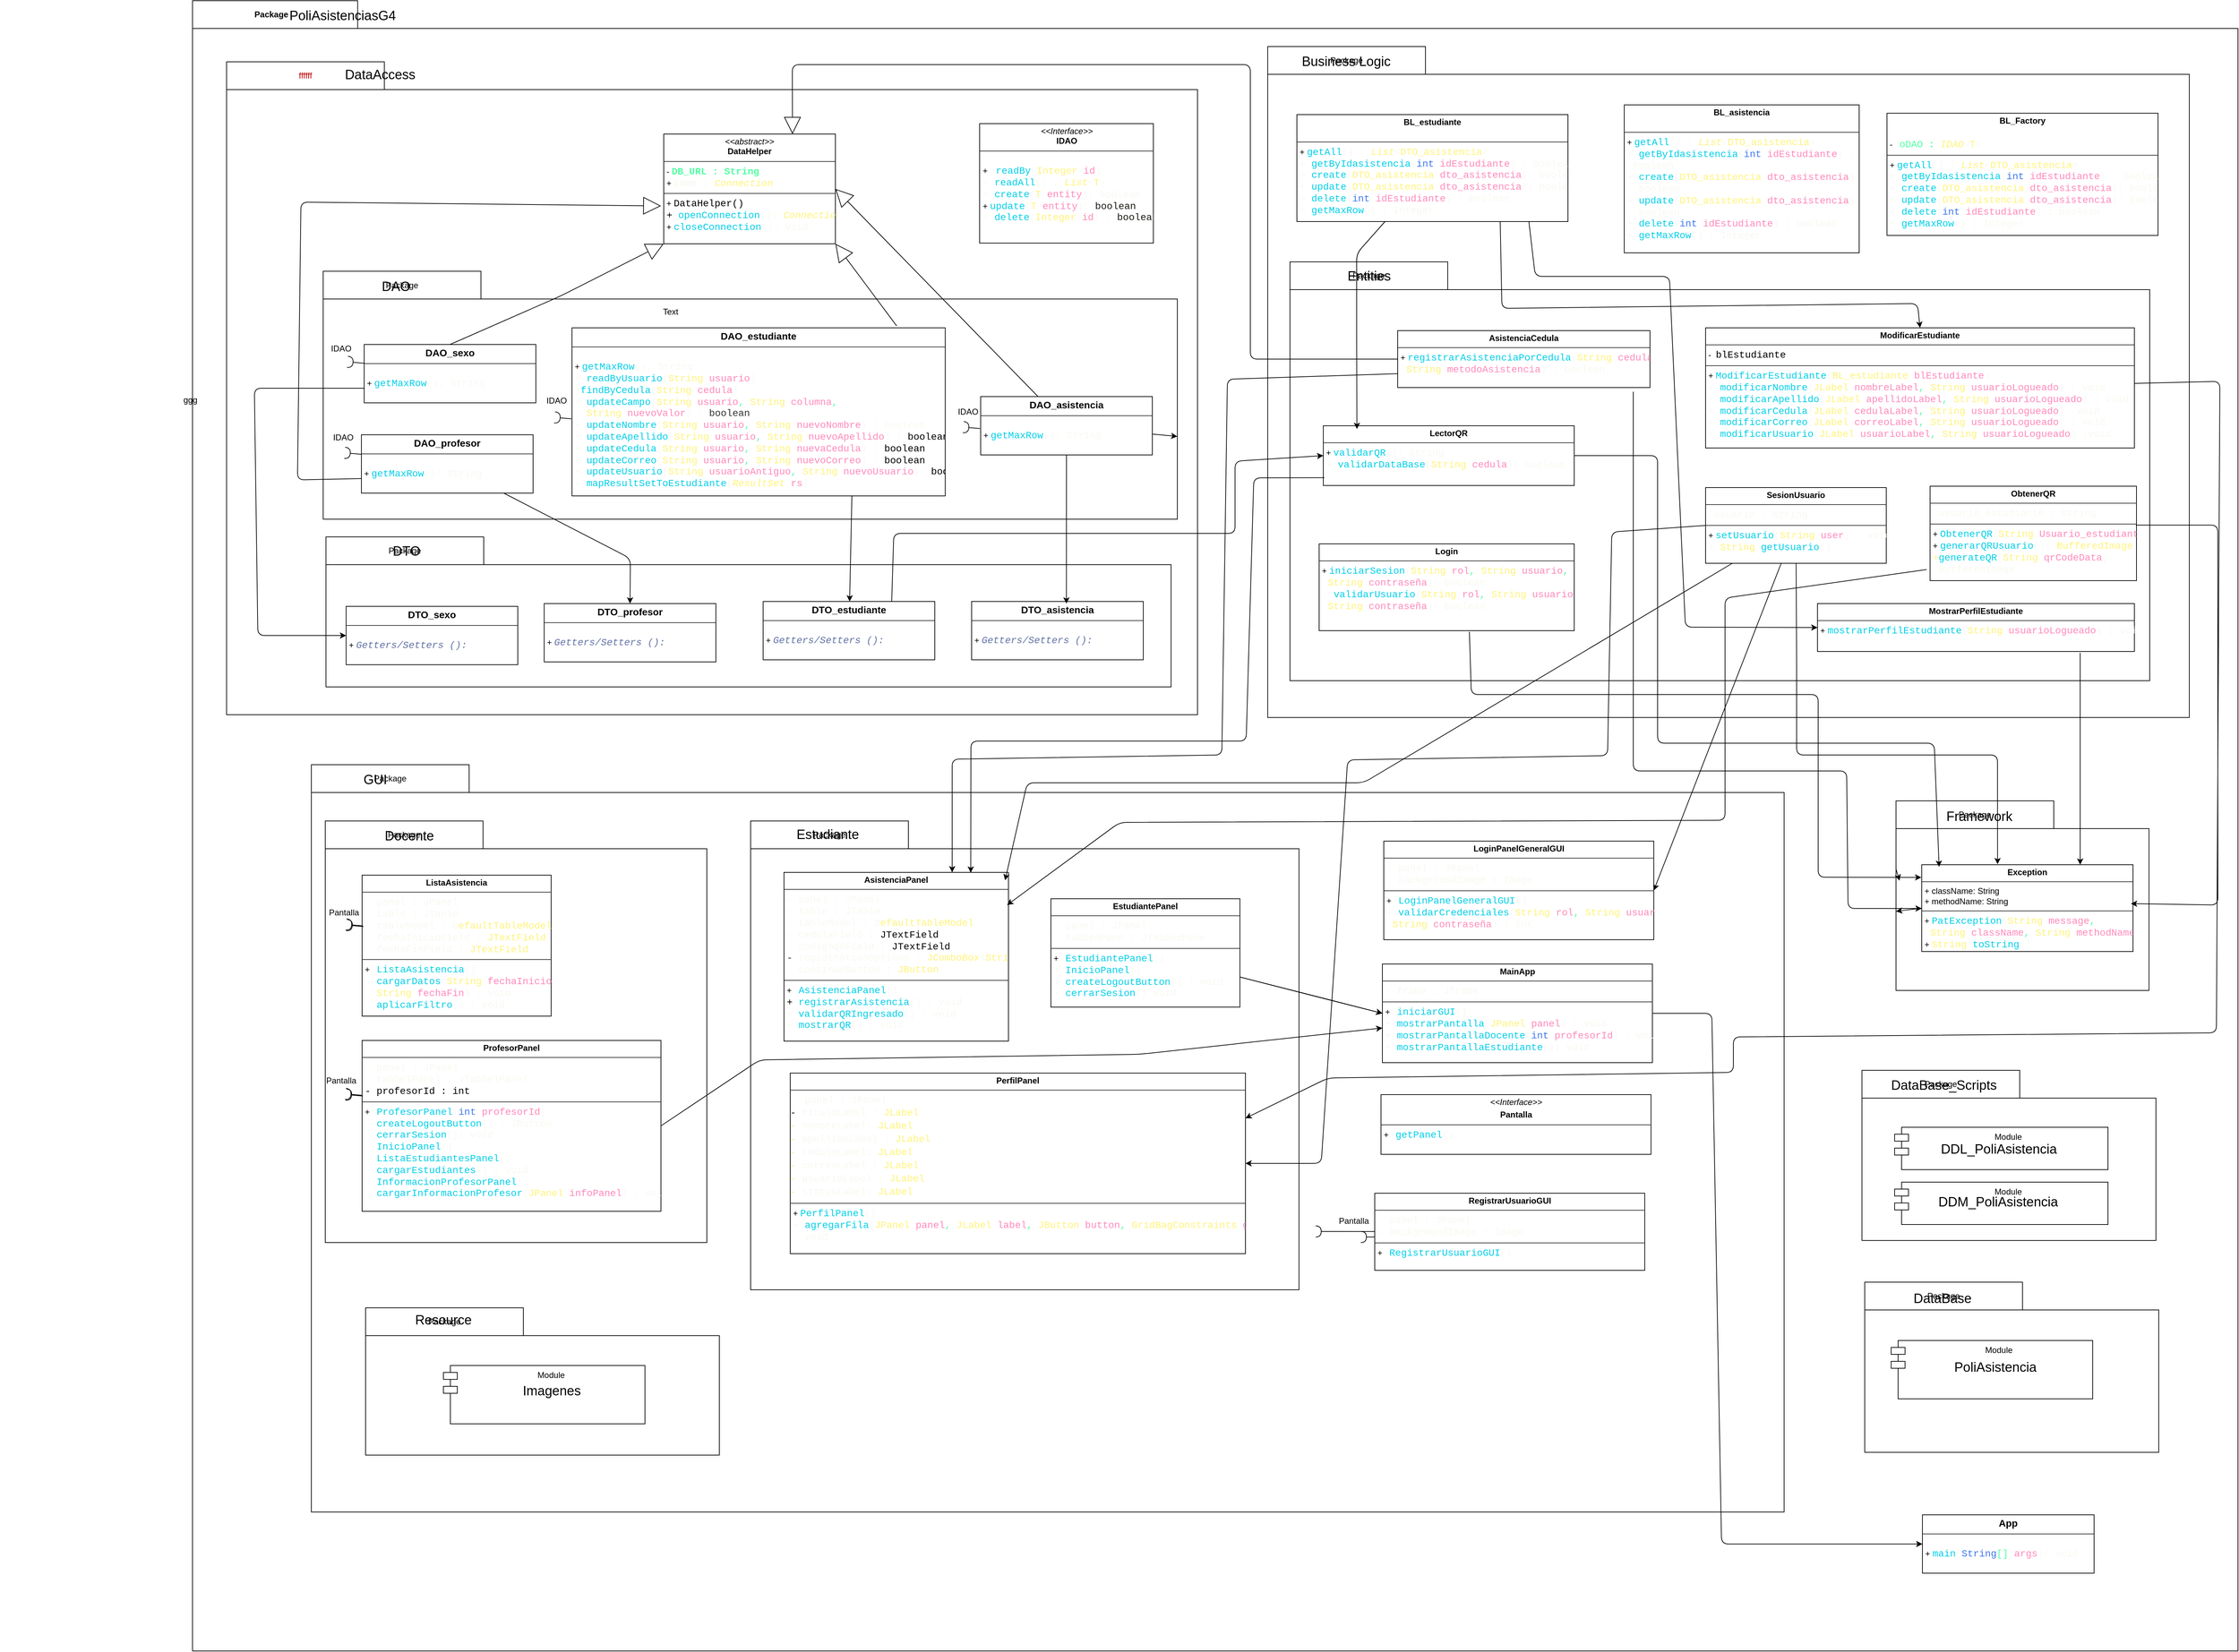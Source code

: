<mxfile>
    <diagram id="biYhSTl59xC2_xYQ3wTA" name="Page-1">
        <mxGraphModel dx="3620" dy="2962" grid="1" gridSize="1" guides="1" tooltips="1" connect="1" arrows="1" fold="1" page="1" pageScale="1" pageWidth="1100" pageHeight="850" background="light-dark(#FFFFFF,#FFFFFF)" math="0" shadow="0">
            <root>
                <mxCell id="0"/>
                <mxCell id="1" parent="0"/>
                <mxCell id="23" value="Package" style="shape=folder;fontStyle=1;tabWidth=227;tabHeight=40;tabPosition=left;html=1;boundedLbl=1;labelInHeader=1;container=0;collapsible=0;whiteSpace=wrap;shadow=0;fillColor=light-dark(#FFFFFF,#FFFFFF);strokeColor=light-dark(#000000,#000000);" parent="1" vertex="1">
                    <mxGeometry x="-614" y="-423" width="2943" height="2376" as="geometry"/>
                </mxCell>
                <mxCell id="2" value="&lt;font color=&quot;rgba(0, 0, 0, 0)&quot;&gt;ffffff&lt;/font&gt;" style="shape=folder;fontStyle=0;tabWidth=227;tabHeight=40;tabPosition=left;html=1;boundedLbl=1;labelInHeader=1;container=0;collapsible=0;whiteSpace=wrap;shadow=0;fillColor=light-dark(#FFFFFF,#FFFFFF);strokeColor=light-dark(#000000,#000000);" parent="1" vertex="1">
                    <mxGeometry x="-565" y="-335" width="1397" height="940" as="geometry"/>
                </mxCell>
                <mxCell id="3" value="ggg" style="html=1;strokeColor=none;resizeWidth=1;resizeHeight=1;fillColor=none;part=1;connectable=0;allowArrows=0;deletable=0;whiteSpace=wrap;" parent="1" vertex="1">
                    <mxGeometry x="-891" y="62" width="548" height="119.7" as="geometry">
                        <mxPoint y="30" as="offset"/>
                    </mxGeometry>
                </mxCell>
                <mxCell id="4" value="Package" style="shape=folder;fontStyle=0;tabWidth=227;tabHeight=40;tabPosition=left;html=1;boundedLbl=1;labelInHeader=1;container=0;collapsible=0;whiteSpace=wrap;shadow=0;fillColor=light-dark(#FFFFFF,#FFFFFF);strokeColor=light-dark(#000000,#000000);" parent="1" vertex="1">
                    <mxGeometry x="933" y="-357" width="1326" height="966" as="geometry"/>
                </mxCell>
                <mxCell id="6" value="Package" style="shape=folder;fontStyle=0;tabWidth=227;tabHeight=40;tabPosition=left;html=1;boundedLbl=1;labelInHeader=1;container=0;collapsible=0;whiteSpace=wrap;shadow=0;fillColor=light-dark(#FFFFFF,#FFFFFF);strokeColor=light-dark(#000000,#000000);" parent="1" vertex="1">
                    <mxGeometry x="-443" y="677" width="2119" height="1076" as="geometry"/>
                </mxCell>
                <mxCell id="7" value="&lt;font style=&quot;color: light-dark(rgb(0, 0, 0), rgb(0, 0, 0)); font-size: 19px;&quot;&gt;DataAccess&lt;/font&gt;" style="text;html=1;align=center;verticalAlign=middle;rounded=0;fillColor=light-dark(transparent,#FFFFFF);labelBackgroundColor=none;fontColor=default;whiteSpace=wrap;" parent="1" vertex="1">
                    <mxGeometry x="-436" y="-331" width="184" height="30" as="geometry"/>
                </mxCell>
                <mxCell id="9" value="&lt;p style=&quot;margin:0px;margin-top:4px;text-align:center;&quot;&gt;&lt;font style=&quot;&quot;&gt;&lt;i style=&quot;color: light-dark(rgb(0, 0, 0), rgb(0, 0, 0));&quot;&gt;&amp;lt;&amp;lt;Interface&amp;gt;&amp;gt;&lt;/i&gt;&lt;br&gt;&lt;b style=&quot;&quot;&gt;&lt;font style=&quot;color: light-dark(rgb(0, 0, 0), rgb(0, 0, 0));&quot;&gt;IDAO&lt;/font&gt;&lt;/b&gt;&lt;/font&gt;&lt;/p&gt;&lt;hr size=&quot;1&quot; style=&quot;border-style:solid;&quot;&gt;&lt;p style=&quot;margin:0px;margin-left:4px;&quot;&gt;&lt;font style=&quot;color: light-dark(rgb(0, 0, 0), rgb(0, 0, 0));&quot;&gt;&lt;br&gt;&lt;/font&gt;&lt;/p&gt;&lt;p style=&quot;margin:0px;margin-left:4px;&quot;&gt;&lt;font style=&quot;color: light-dark(rgb(0, 0, 0), rgb(0, 0, 0));&quot;&gt;+&amp;nbsp;&lt;/font&gt;&lt;span style=&quot;color: rgb(248, 248, 242); font-family: Consolas, &amp;quot;Courier New&amp;quot;, monospace; font-size: 14px; white-space: pre;&quot;&gt;&amp;nbsp;&lt;/span&gt;&lt;span style=&quot;font-family: Consolas, &amp;quot;Courier New&amp;quot;, monospace; font-size: 14px; white-space: pre; color: rgb(1, 207, 231);&quot;&gt;readBy&lt;/span&gt;&lt;span style=&quot;color: rgb(248, 248, 242); font-family: Consolas, &amp;quot;Courier New&amp;quot;, monospace; font-size: 14px; white-space: pre;&quot;&gt;(&lt;/span&gt;&lt;span style=&quot;font-family: Consolas, &amp;quot;Courier New&amp;quot;, monospace; font-size: 14px; white-space: pre; color: rgb(255, 243, 124);&quot;&gt;Integer&lt;/span&gt;&lt;span style=&quot;font-family: Consolas, &amp;quot;Courier New&amp;quot;, monospace; font-size: 14px; white-space: pre; color: rgb(82, 255, 163);&quot;&gt; &lt;/span&gt;&lt;span style=&quot;font-family: Consolas, &amp;quot;Courier New&amp;quot;, monospace; font-size: 14px; white-space: pre; color: rgb(255, 137, 186);&quot;&gt;id&lt;/span&gt;&lt;span style=&quot;color: rgb(248, 248, 242); font-family: Consolas, &amp;quot;Courier New&amp;quot;, monospace; font-size: 14px; white-space: pre;&quot;&gt;)&lt;/span&gt;&lt;/p&gt;&lt;p style=&quot;margin:0px;margin-left:4px;&quot;&gt;&lt;span style=&quot;color: rgb(248, 248, 242); font-family: Consolas, &amp;quot;Courier New&amp;quot;, monospace; font-size: 14px; white-space: pre;&quot;&gt;+ &lt;/span&gt;&lt;span style=&quot;font-family: Consolas, &amp;quot;Courier New&amp;quot;, monospace; font-size: 14px; white-space: pre; color: rgb(1, 207, 231);&quot;&gt;readAll&lt;/span&gt;&lt;span style=&quot;color: rgb(248, 248, 242); font-family: Consolas, &amp;quot;Courier New&amp;quot;, monospace; font-size: 14px; white-space: pre;&quot;&gt;() : &lt;/span&gt;&lt;span style=&quot;font-family: Consolas, &amp;quot;Courier New&amp;quot;, monospace; font-size: 14px; white-space: pre; color: rgb(255, 243, 124); font-style: italic;&quot;&gt;List&lt;/span&gt;&lt;span style=&quot;color: rgb(248, 248, 242); font-family: Consolas, &amp;quot;Courier New&amp;quot;, monospace; font-size: 14px; white-space: pre;&quot;&gt;&amp;lt;&lt;/span&gt;&lt;span style=&quot;font-family: Consolas, &amp;quot;Courier New&amp;quot;, monospace; font-size: 14px; white-space: pre; color: rgb(255, 243, 124);&quot;&gt;T&lt;/span&gt;&lt;span style=&quot;color: rgb(248, 248, 242); font-family: Consolas, &amp;quot;Courier New&amp;quot;, monospace; font-size: 14px; white-space: pre;&quot;&gt;&amp;gt;&lt;/span&gt;&lt;/p&gt;&lt;p style=&quot;margin:0px;margin-left:4px;&quot;&gt;&lt;span style=&quot;color: rgb(248, 248, 242); font-family: Consolas, &amp;quot;Courier New&amp;quot;, monospace; font-size: 14px; white-space: pre;&quot;&gt;+ &lt;/span&gt;&lt;span style=&quot;font-family: Consolas, &amp;quot;Courier New&amp;quot;, monospace; font-size: 14px; white-space: pre; color: rgb(1, 207, 231);&quot;&gt;create&lt;/span&gt;&lt;span style=&quot;color: rgb(248, 248, 242); font-family: Consolas, &amp;quot;Courier New&amp;quot;, monospace; font-size: 14px; white-space: pre;&quot;&gt;(&lt;/span&gt;&lt;span style=&quot;font-family: Consolas, &amp;quot;Courier New&amp;quot;, monospace; font-size: 14px; white-space: pre; color: rgb(255, 243, 124);&quot;&gt;T&lt;/span&gt;&lt;span style=&quot;font-family: Consolas, &amp;quot;Courier New&amp;quot;, monospace; font-size: 14px; white-space: pre; color: rgb(82, 255, 163);&quot;&gt; &lt;/span&gt;&lt;span style=&quot;font-family: Consolas, &amp;quot;Courier New&amp;quot;, monospace; font-size: 14px; white-space: pre; color: rgb(255, 137, 186);&quot;&gt;entity&lt;/span&gt;&lt;span style=&quot;color: rgb(248, 248, 242); font-family: Consolas, &amp;quot;Courier New&amp;quot;, monospace; font-size: 14px; white-space: pre;&quot;&gt;): boolean&lt;/span&gt;&lt;/p&gt;&lt;p style=&quot;margin:0px;margin-left:4px;&quot;&gt;&lt;font style=&quot;color: light-dark(rgb(0, 0, 0), rgb(0, 0, 0));&quot;&gt;+&amp;nbsp;&lt;/font&gt;&lt;span style=&quot;font-family: Consolas, &amp;quot;Courier New&amp;quot;, monospace; font-size: 14px; white-space: pre; color: rgb(1, 207, 231);&quot;&gt;update&lt;/span&gt;&lt;span style=&quot;color: rgb(248, 248, 242); font-family: Consolas, &amp;quot;Courier New&amp;quot;, monospace; font-size: 14px; white-space: pre;&quot;&gt;(&lt;/span&gt;&lt;span style=&quot;font-family: Consolas, &amp;quot;Courier New&amp;quot;, monospace; font-size: 14px; white-space: pre; color: rgb(255, 243, 124);&quot;&gt;T&lt;/span&gt;&lt;span style=&quot;font-family: Consolas, &amp;quot;Courier New&amp;quot;, monospace; font-size: 14px; white-space: pre; color: rgb(82, 255, 163);&quot;&gt; &lt;/span&gt;&lt;span style=&quot;font-family: Consolas, &amp;quot;Courier New&amp;quot;, monospace; font-size: 14px; white-space: pre; color: rgb(255, 137, 186);&quot;&gt;entity&lt;/span&gt;&lt;span style=&quot;color: rgb(248, 248, 242); font-family: Consolas, &amp;quot;Courier New&amp;quot;, monospace; font-size: 14px; white-space: pre;&quot;&gt;): &lt;/span&gt;&lt;span style=&quot;font-family: Consolas, &amp;quot;Courier New&amp;quot;, monospace; font-size: 14px; white-space: pre; background-color: transparent;&quot;&gt;&lt;font style=&quot;color: light-dark(rgb(25, 25, 20), rgb(0, 0, 0));&quot;&gt;boolean&lt;/font&gt;&lt;/span&gt;&lt;/p&gt;&lt;p style=&quot;margin:0px;margin-left:4px;&quot;&gt;&lt;span style=&quot;color: rgb(248, 248, 242); font-family: Consolas, &amp;quot;Courier New&amp;quot;, monospace; font-size: 14px; white-space: pre;&quot;&gt;+ &lt;/span&gt;&lt;span style=&quot;font-family: Consolas, &amp;quot;Courier New&amp;quot;, monospace; font-size: 14px; white-space: pre; color: rgb(1, 207, 231);&quot;&gt;delete&lt;/span&gt;&lt;span style=&quot;color: rgb(248, 248, 242); font-family: Consolas, &amp;quot;Courier New&amp;quot;, monospace; font-size: 14px; white-space: pre;&quot;&gt;(&lt;/span&gt;&lt;span style=&quot;font-family: Consolas, &amp;quot;Courier New&amp;quot;, monospace; font-size: 14px; white-space: pre; color: rgb(255, 243, 124);&quot;&gt;Integer&lt;/span&gt;&lt;span style=&quot;font-family: Consolas, &amp;quot;Courier New&amp;quot;, monospace; font-size: 14px; white-space: pre; color: rgb(82, 255, 163);&quot;&gt; &lt;/span&gt;&lt;span style=&quot;font-family: Consolas, &amp;quot;Courier New&amp;quot;, monospace; font-size: 14px; white-space: pre; color: rgb(255, 137, 186);&quot;&gt;id&lt;/span&gt;&lt;span style=&quot;color: rgb(248, 248, 242); font-family: Consolas, &amp;quot;Courier New&amp;quot;, monospace; font-size: 14px; white-space: pre;&quot;&gt;) : &lt;/span&gt;&lt;span style=&quot;font-family: Consolas, &amp;quot;Courier New&amp;quot;, monospace; font-size: 14px; white-space: pre; background-color: transparent;&quot;&gt;&lt;font style=&quot;color: light-dark(rgb(25, 25, 20), rgb(0, 0, 0));&quot;&gt;boolean&lt;/font&gt;&lt;/span&gt;&lt;/p&gt;" style="verticalAlign=top;align=left;overflow=fill;html=1;whiteSpace=wrap;strokeColor=light-dark(#000000,#000000);fillColor=light-dark(#FFFFFF,#E6E6E6);shadow=0;rounded=0;glass=0;fontColor=#333333;fillStyle=auto;gradientColor=none;noLabel=0;absoluteArcSize=0;" parent="1" vertex="1">
                    <mxGeometry x="518.5" y="-246" width="250" height="172" as="geometry"/>
                </mxCell>
                <mxCell id="10" value="&lt;p style=&quot;margin:0px;margin-top:4px;text-align:center;&quot;&gt;&lt;font style=&quot;&quot;&gt;&lt;i style=&quot;color: light-dark(rgb(0, 0, 0), rgb(0, 0, 0));&quot;&gt;&amp;lt;&amp;lt;abstract&amp;gt;&amp;gt;&lt;/i&gt;&lt;br&gt;&lt;b style=&quot;&quot;&gt;&lt;font style=&quot;color: light-dark(rgb(0, 0, 0), rgb(0, 0, 0));&quot;&gt;DataHelper&lt;/font&gt;&lt;/b&gt;&lt;/font&gt;&lt;/p&gt;&lt;hr size=&quot;1&quot; style=&quot;border-style:solid;&quot;&gt;&lt;p style=&quot;margin:0px;margin-left:4px;&quot;&gt;&lt;font style=&quot;color: light-dark(rgb(0, 0, 0), rgb(0, 0, 0));&quot;&gt;-&amp;nbsp;&lt;/font&gt;&lt;span style=&quot;color: rgb(82, 255, 163); font-weight: bold; font-family: Consolas, &amp;quot;Courier New&amp;quot;, monospace; font-size: 14px; white-space: pre;&quot;&gt;D&lt;/span&gt;&lt;span style=&quot;font-weight: bold; font-family: Consolas, &amp;quot;Courier New&amp;quot;, monospace; font-size: 14px; white-space: pre; color: rgb(82, 255, 163);&quot;&gt;&lt;font style=&quot;color: light-dark(rgb(82, 255, 163), rgb(0, 0, 0));&quot;&gt;B_URL : String&lt;/font&gt;&lt;/span&gt;&lt;/p&gt;&lt;p style=&quot;margin:0px;margin-left:4px;&quot;&gt;&lt;font style=&quot;color: light-dark(rgb(0, 0, 0), rgb(0, 0, 0));&quot;&gt;+&amp;nbsp;&lt;/font&gt;&lt;span style=&quot;color: rgb(248, 248, 242); font-weight: bold; font-family: Consolas, &amp;quot;Courier New&amp;quot;, monospace; font-size: 14px; white-space: pre;&quot;&gt;conn&lt;/span&gt;&lt;span style=&quot;color: rgb(248, 248, 242); font-weight: bold; font-family: Consolas, &amp;quot;Courier New&amp;quot;, monospace; font-size: 14px; white-space: pre;&quot;&gt; &lt;/span&gt;&lt;span style=&quot;color: rgb(248, 248, 242); font-weight: bold; font-family: Consolas, &amp;quot;Courier New&amp;quot;, monospace; font-size: 14px; white-space: pre;&quot;&gt;:&lt;/span&gt;&lt;span style=&quot;color: rgb(248, 248, 242); font-weight: bold; font-family: Consolas, &amp;quot;Courier New&amp;quot;, monospace; font-size: 14px; white-space: pre;&quot;&gt; &lt;/span&gt;&lt;span style=&quot;color: rgb(255, 243, 124); font-style: italic; font-family: Consolas, &amp;quot;Courier New&amp;quot;, monospace; font-size: 14px; white-space: pre;&quot;&gt;Connection&lt;/span&gt;&lt;/p&gt;&lt;hr size=&quot;1&quot; style=&quot;border-style:solid;&quot;&gt;&lt;p style=&quot;margin:0px;margin-left:4px;&quot;&gt;&lt;font style=&quot;color: light-dark(rgb(0, 0, 0), rgb(0, 0, 0));&quot;&gt;+&amp;nbsp;&lt;/font&gt;&lt;font style=&quot;&quot;&gt;&lt;span style=&quot;font-family: Consolas, &amp;quot;Courier New&amp;quot;, monospace; font-size: 14px; white-space: pre;&quot;&gt;&lt;font style=&quot;color: light-dark(rgb(0, 0, 0), rgb(0, 0, 0));&quot;&gt;DataHelper&lt;/font&gt;&lt;/span&gt;&lt;span style=&quot;color: light-dark(rgb(0, 0, 0), rgb(0, 0, 0)); font-family: Consolas, &amp;quot;Courier New&amp;quot;, monospace; font-size: 14px; white-space: pre;&quot;&gt;()&lt;/span&gt;&lt;/font&gt;&lt;/p&gt;&lt;p style=&quot;margin:0px;margin-left:4px;&quot;&gt;&lt;font style=&quot;&quot;&gt;&lt;span style=&quot;color: light-dark(rgb(0, 0, 0), rgb(0, 0, 0)); font-family: Consolas, &amp;quot;Courier New&amp;quot;, monospace; font-size: 14px; white-space: pre;&quot;&gt;+ &lt;/span&gt;&lt;/font&gt;&lt;span style=&quot;font-family: Consolas, &amp;quot;Courier New&amp;quot;, monospace; font-size: 14px; white-space: pre; color: rgb(1, 207, 231);&quot;&gt;openConnection&lt;/span&gt;&lt;span style=&quot;color: rgb(248, 248, 242); font-family: Consolas, &amp;quot;Courier New&amp;quot;, monospace; font-size: 14px; white-space: pre;&quot;&gt;(): &lt;/span&gt;&lt;span style=&quot;color: rgb(255, 243, 124); font-style: italic; font-family: Consolas, &amp;quot;Courier New&amp;quot;, monospace; font-size: 14px; white-space: pre;&quot;&gt;Connection&lt;/span&gt;&lt;span style=&quot;font-family: Consolas, &amp;quot;Courier New&amp;quot;, monospace; font-size: 14px; white-space: pre; background-color: transparent;&quot;&gt; &lt;/span&gt;&lt;/p&gt;&lt;p style=&quot;margin:0px;margin-left:4px;&quot;&gt;&lt;font style=&quot;color: light-dark(rgb(0, 0, 0), rgb(0, 0, 0));&quot;&gt;+&amp;nbsp;&lt;/font&gt;&lt;span style=&quot;font-family: Consolas, &amp;quot;Courier New&amp;quot;, monospace; font-size: 14px; white-space: pre; color: rgb(1, 207, 231);&quot;&gt;closeConnection&lt;/span&gt;&lt;span style=&quot;color: rgb(248, 248, 242); font-family: Consolas, &amp;quot;Courier New&amp;quot;, monospace; font-size: 14px; white-space: pre;&quot;&gt;(): Void&lt;/span&gt;&lt;/p&gt;" style="verticalAlign=top;align=left;overflow=fill;html=1;whiteSpace=wrap;strokeColor=light-dark(#000000,#000000);fillColor=light-dark(#FFFFFF,#E6E6E6);shadow=0;rounded=0;glass=0;fontColor=#333333;fillStyle=auto;gradientColor=none;noLabel=0;absoluteArcSize=0;" parent="1" vertex="1">
                    <mxGeometry x="64" y="-231" width="247" height="158" as="geometry"/>
                </mxCell>
                <mxCell id="11" value="Package" style="shape=folder;fontStyle=0;tabWidth=227;tabHeight=40;tabPosition=left;html=1;boundedLbl=1;labelInHeader=1;container=0;collapsible=0;whiteSpace=wrap;shadow=0;fillColor=light-dark(#FFFFFF,#FFFFFF);strokeColor=light-dark(#000000,#000000);" parent="1" vertex="1">
                    <mxGeometry x="-426" y="-33.5" width="1229" height="357" as="geometry"/>
                </mxCell>
                <mxCell id="12" value="Package" style="shape=folder;fontStyle=0;tabWidth=227;tabHeight=40;tabPosition=left;html=1;boundedLbl=1;labelInHeader=1;container=0;collapsible=0;whiteSpace=wrap;shadow=0;fillColor=light-dark(#FFFFFF,#FFFFFF);strokeColor=light-dark(#000000,#000000);" parent="1" vertex="1">
                    <mxGeometry x="-422" y="349" width="1216" height="216" as="geometry"/>
                </mxCell>
                <mxCell id="13" value="&lt;font style=&quot;color: light-dark(rgb(0, 0, 0), rgb(0, 0, 0)); font-size: 19px;&quot;&gt;DAO&lt;/font&gt;" style="text;html=1;align=center;verticalAlign=middle;rounded=0;fillColor=light-dark(transparent,#FFFFFF);labelBackgroundColor=none;fontColor=default;whiteSpace=wrap;" parent="1" vertex="1">
                    <mxGeometry x="-413" y="-26" width="184" height="30" as="geometry"/>
                </mxCell>
                <mxCell id="14" value="&lt;font style=&quot;color: light-dark(rgb(0, 0, 0), rgb(0, 0, 0)); font-size: 19px;&quot;&gt;DTO&lt;/font&gt;" style="text;html=1;align=center;verticalAlign=middle;rounded=0;fillColor=light-dark(transparent,#FFFFFF);labelBackgroundColor=none;fontColor=default;whiteSpace=wrap;" parent="1" vertex="1">
                    <mxGeometry x="-398" y="355" width="184" height="30" as="geometry"/>
                </mxCell>
                <mxCell id="15" value="&lt;font style=&quot;color: light-dark(rgb(0, 0, 0), rgb(0, 0, 0)); font-size: 19px;&quot;&gt;Business Logic&lt;/font&gt;" style="text;html=1;align=center;verticalAlign=middle;rounded=0;fillColor=light-dark(transparent,#FFFFFF);labelBackgroundColor=none;fontColor=default;whiteSpace=wrap;" parent="1" vertex="1">
                    <mxGeometry x="954" y="-350" width="184" height="30" as="geometry"/>
                </mxCell>
                <mxCell id="16" value="Package" style="shape=folder;fontStyle=0;tabWidth=227;tabHeight=40;tabPosition=left;html=1;boundedLbl=1;labelInHeader=1;container=0;collapsible=0;whiteSpace=wrap;shadow=0;fillColor=light-dark(#FFFFFF,#FFFFFF);strokeColor=light-dark(#000000,#000000);" parent="1" vertex="1">
                    <mxGeometry x="965" y="-47" width="1237" height="603" as="geometry"/>
                </mxCell>
                <mxCell id="17" value="&lt;font style=&quot;color: light-dark(rgb(0, 0, 0), rgb(0, 0, 0)); font-size: 19px;&quot;&gt;Entities&lt;/font&gt;" style="text;html=1;align=center;verticalAlign=middle;rounded=0;fillColor=light-dark(transparent,#FFFFFF);labelBackgroundColor=none;fontColor=default;whiteSpace=wrap;" parent="1" vertex="1">
                    <mxGeometry x="987" y="-41" width="184" height="30" as="geometry"/>
                </mxCell>
                <mxCell id="20" value="&lt;p style=&quot;margin:0px;margin-top:4px;text-align:center;&quot;&gt;&lt;font style=&quot;&quot;&gt;&lt;b style=&quot;&quot;&gt;&lt;font style=&quot;color: light-dark(rgb(0, 0, 0), rgb(0, 0, 0));&quot;&gt;BL_asistencia&lt;/font&gt;&lt;/b&gt;&lt;/font&gt;&lt;/p&gt;&lt;p style=&quot;margin:0px;margin-left:4px;&quot;&gt;&lt;font style=&quot;color: light-dark(rgb(0, 0, 0), rgb(0, 0, 0));&quot;&gt;&lt;br&gt;&lt;/font&gt;&lt;/p&gt;&lt;hr size=&quot;1&quot; style=&quot;border-style:solid;&quot;&gt;&lt;p style=&quot;margin:0px;margin-left:4px;&quot;&gt;&lt;font style=&quot;color: light-dark(rgb(0, 0, 0), rgb(0, 0, 0));&quot;&gt;+&amp;nbsp;&lt;/font&gt;&lt;span style=&quot;font-family: Consolas, &amp;quot;Courier New&amp;quot;, monospace; font-size: 14px; white-space: pre; color: rgb(1, 207, 231);&quot;&gt;getAll&lt;/span&gt;&lt;span style=&quot;color: rgb(248, 248, 242); font-family: Consolas, &amp;quot;Courier New&amp;quot;, monospace; font-size: 14px; white-space: pre;&quot;&gt;() : &lt;/span&gt;&lt;span style=&quot;font-family: Consolas, &amp;quot;Courier New&amp;quot;, monospace; font-size: 14px; white-space: pre; color: rgb(255, 243, 124); font-style: italic;&quot;&gt;List&lt;/span&gt;&lt;span style=&quot;color: rgb(248, 248, 242); font-family: Consolas, &amp;quot;Courier New&amp;quot;, monospace; font-size: 14px; white-space: pre;&quot;&gt;&amp;lt;&lt;/span&gt;&lt;span style=&quot;font-family: Consolas, &amp;quot;Courier New&amp;quot;, monospace; font-size: 14px; white-space: pre; color: rgb(255, 243, 124);&quot;&gt;DTO_asistencia&lt;/span&gt;&lt;span style=&quot;color: rgb(248, 248, 242); font-family: Consolas, &amp;quot;Courier New&amp;quot;, monospace; font-size: 14px; white-space: pre;&quot;&gt;&amp;gt;&lt;/span&gt;&lt;/p&gt;&lt;p style=&quot;margin:0px;margin-left:4px;&quot;&gt;&lt;span style=&quot;color: rgb(248, 248, 242); font-family: Consolas, &amp;quot;Courier New&amp;quot;, monospace; font-size: 14px; white-space: pre;&quot;&gt;+ &lt;/span&gt;&lt;span style=&quot;font-family: Consolas, &amp;quot;Courier New&amp;quot;, monospace; font-size: 14px; white-space: pre; color: rgb(1, 207, 231);&quot;&gt;getByIdasistencia&lt;/span&gt;&lt;span style=&quot;color: rgb(248, 248, 242); font-family: Consolas, &amp;quot;Courier New&amp;quot;, monospace; font-size: 14px; white-space: pre;&quot;&gt;(&lt;/span&gt;&lt;span style=&quot;font-family: Consolas, &amp;quot;Courier New&amp;quot;, monospace; font-size: 14px; white-space: pre; color: rgb(63, 119, 239);&quot;&gt;int&lt;/span&gt;&lt;span style=&quot;font-family: Consolas, &amp;quot;Courier New&amp;quot;, monospace; font-size: 14px; white-space: pre; color: rgb(82, 255, 163);&quot;&gt; &lt;/span&gt;&lt;span style=&quot;font-family: Consolas, &amp;quot;Courier New&amp;quot;, monospace; font-size: 14px; white-space: pre; color: rgb(255, 137, 186);&quot;&gt;idEstudiante&lt;/span&gt;&lt;span style=&quot;color: rgb(248, 248, 242); font-family: Consolas, &amp;quot;Courier New&amp;quot;, monospace; font-size: 14px; white-space: pre;&quot;&gt;) : &lt;/span&gt;&lt;/p&gt;&lt;p style=&quot;margin:0px;margin-left:4px;&quot;&gt;&lt;span style=&quot;color: rgb(248, 248, 242); font-family: Consolas, &amp;quot;Courier New&amp;quot;, monospace; font-size: 14px; white-space: pre;&quot;&gt; boolean&lt;/span&gt;&lt;/p&gt;&lt;p style=&quot;margin:0px;margin-left:4px;&quot;&gt;&lt;span style=&quot;color: rgb(248, 248, 242); font-family: Consolas, &amp;quot;Courier New&amp;quot;, monospace; font-size: 14px; white-space: pre;&quot;&gt;+ &lt;/span&gt;&lt;span style=&quot;font-family: Consolas, &amp;quot;Courier New&amp;quot;, monospace; font-size: 14px; white-space: pre; color: rgb(1, 207, 231);&quot;&gt;create&lt;/span&gt;&lt;span style=&quot;color: rgb(248, 248, 242); font-family: Consolas, &amp;quot;Courier New&amp;quot;, monospace; font-size: 14px; white-space: pre;&quot;&gt;(&lt;/span&gt;&lt;span style=&quot;font-family: Consolas, &amp;quot;Courier New&amp;quot;, monospace; font-size: 14px; white-space: pre; color: rgb(255, 243, 124);&quot;&gt;DTO_asistencia&lt;/span&gt;&lt;span style=&quot;font-family: Consolas, &amp;quot;Courier New&amp;quot;, monospace; font-size: 14px; white-space: pre; color: rgb(82, 255, 163);&quot;&gt; &lt;/span&gt;&lt;span style=&quot;font-family: Consolas, &amp;quot;Courier New&amp;quot;, monospace; font-size: 14px; white-space: pre; color: rgb(255, 137, 186);&quot;&gt;dto_asistencia&lt;/span&gt;&lt;span style=&quot;color: rgb(248, 248, 242); font-family: Consolas, &amp;quot;Courier New&amp;quot;, monospace; font-size: 14px; white-space: pre;&quot;&gt;):&lt;/span&gt;&lt;/p&gt;&lt;p style=&quot;margin:0px;margin-left:4px;&quot;&gt;&lt;span style=&quot;color: rgb(248, 248, 242); font-family: Consolas, &amp;quot;Courier New&amp;quot;, monospace; font-size: 14px; white-space: pre;&quot;&gt;  boolean&lt;/span&gt;&lt;/p&gt;&lt;p style=&quot;margin:0px;margin-left:4px;&quot;&gt;&lt;span style=&quot;color: rgb(248, 248, 242); font-family: Consolas, &amp;quot;Courier New&amp;quot;, monospace; font-size: 14px; white-space: pre;&quot;&gt;+ &lt;/span&gt;&lt;span style=&quot;font-family: Consolas, &amp;quot;Courier New&amp;quot;, monospace; font-size: 14px; white-space: pre; color: rgb(1, 207, 231);&quot;&gt;update&lt;/span&gt;&lt;span style=&quot;color: rgb(248, 248, 242); font-family: Consolas, &amp;quot;Courier New&amp;quot;, monospace; font-size: 14px; white-space: pre;&quot;&gt;(&lt;/span&gt;&lt;span style=&quot;font-family: Consolas, &amp;quot;Courier New&amp;quot;, monospace; font-size: 14px; white-space: pre; color: rgb(255, 243, 124);&quot;&gt;DTO_asistencia&lt;/span&gt;&lt;span style=&quot;font-family: Consolas, &amp;quot;Courier New&amp;quot;, monospace; font-size: 14px; white-space: pre; color: rgb(82, 255, 163);&quot;&gt; &lt;/span&gt;&lt;span style=&quot;font-family: Consolas, &amp;quot;Courier New&amp;quot;, monospace; font-size: 14px; white-space: pre; color: rgb(255, 137, 186);&quot;&gt;dto_asistencia&lt;/span&gt;&lt;span style=&quot;color: rgb(248, 248, 242); font-family: Consolas, &amp;quot;Courier New&amp;quot;, monospace; font-size: 14px; white-space: pre;&quot;&gt;): &lt;/span&gt;&lt;/p&gt;&lt;p style=&quot;margin:0px;margin-left:4px;&quot;&gt;&lt;span style=&quot;color: rgb(248, 248, 242); font-family: Consolas, &amp;quot;Courier New&amp;quot;, monospace; font-size: 14px; white-space: pre;&quot;&gt;  boolean&lt;/span&gt;&lt;/p&gt;&lt;p style=&quot;margin:0px;margin-left:4px;&quot;&gt;&lt;span style=&quot;color: rgb(248, 248, 242); font-family: Consolas, &amp;quot;Courier New&amp;quot;, monospace; font-size: 14px; white-space: pre;&quot;&gt;+ &lt;/span&gt;&lt;span style=&quot;font-family: Consolas, &amp;quot;Courier New&amp;quot;, monospace; font-size: 14px; white-space: pre; color: rgb(1, 207, 231);&quot;&gt;delete&lt;/span&gt;&lt;span style=&quot;color: rgb(248, 248, 242); font-family: Consolas, &amp;quot;Courier New&amp;quot;, monospace; font-size: 14px; white-space: pre;&quot;&gt;(&lt;/span&gt;&lt;span style=&quot;font-family: Consolas, &amp;quot;Courier New&amp;quot;, monospace; font-size: 14px; white-space: pre; color: rgb(63, 119, 239);&quot;&gt;int&lt;/span&gt;&lt;span style=&quot;font-family: Consolas, &amp;quot;Courier New&amp;quot;, monospace; font-size: 14px; white-space: pre; color: rgb(82, 255, 163);&quot;&gt; &lt;/span&gt;&lt;span style=&quot;font-family: Consolas, &amp;quot;Courier New&amp;quot;, monospace; font-size: 14px; white-space: pre; color: rgb(255, 137, 186);&quot;&gt;idEstudiante&lt;/span&gt;&lt;span style=&quot;color: rgb(248, 248, 242); font-family: Consolas, &amp;quot;Courier New&amp;quot;, monospace; font-size: 14px; white-space: pre;&quot;&gt;) : boolean&lt;/span&gt;&lt;/p&gt;&lt;p style=&quot;margin:0px;margin-left:4px;&quot;&gt;&lt;span style=&quot;color: rgb(248, 248, 242); font-family: Consolas, &amp;quot;Courier New&amp;quot;, monospace; font-size: 14px; white-space: pre;&quot;&gt;+ &lt;/span&gt;&lt;span style=&quot;font-family: Consolas, &amp;quot;Courier New&amp;quot;, monospace; font-size: 14px; white-space: pre; color: rgb(1, 207, 231);&quot;&gt;getMaxRow&lt;/span&gt;&lt;span style=&quot;color: rgb(248, 248, 242); font-family: Consolas, &amp;quot;Courier New&amp;quot;, monospace; font-size: 14px; white-space: pre;&quot;&gt;() : Integer&lt;/span&gt;&lt;/p&gt;" style="verticalAlign=top;align=left;overflow=fill;html=1;whiteSpace=wrap;strokeColor=light-dark(#000000,#000000);fillColor=light-dark(#FFFFFF,#E6E6E6);shadow=0;rounded=0;glass=0;fontColor=#333333;fillStyle=auto;gradientColor=none;noLabel=0;absoluteArcSize=0;" parent="1" vertex="1">
                    <mxGeometry x="1446" y="-273" width="338" height="213" as="geometry"/>
                </mxCell>
                <mxCell id="22" value="&lt;font style=&quot;color: light-dark(rgb(0, 0, 0), rgb(0, 0, 0)); font-size: 19px;&quot;&gt;GUI&lt;/font&gt;" style="text;html=1;align=center;verticalAlign=middle;rounded=0;fillColor=light-dark(transparent,#FFFFFF);labelBackgroundColor=none;fontColor=default;whiteSpace=wrap;" parent="1" vertex="1">
                    <mxGeometry x="-443" y="684" width="184" height="30" as="geometry"/>
                </mxCell>
                <mxCell id="24" value="&lt;font style=&quot;color: light-dark(rgb(0, 0, 0), rgb(0, 0, 0)); font-size: 19px;&quot;&gt;PoliAsistenciasG4&lt;/font&gt;" style="text;html=1;align=center;verticalAlign=middle;rounded=0;fillColor=light-dark(transparent,#FFFFFF);labelBackgroundColor=none;fontColor=default;whiteSpace=wrap;" parent="1" vertex="1">
                    <mxGeometry x="-490" y="-416" width="184" height="30" as="geometry"/>
                </mxCell>
                <mxCell id="126" style="edgeStyle=none;html=1;entryX=0.75;entryY=0;entryDx=0;entryDy=0;strokeColor=light-dark(#000000,#000000);endArrow=block;endFill=0;endSize=22;" edge="1" parent="1" source="25" target="10">
                    <mxGeometry relative="1" as="geometry">
                        <Array as="points">
                            <mxPoint x="908" y="93"/>
                            <mxPoint x="908" y="-331"/>
                            <mxPoint x="249" y="-331"/>
                        </Array>
                    </mxGeometry>
                </mxCell>
                <mxCell id="25" value="&lt;p style=&quot;margin:0px;margin-top:4px;text-align:center;&quot;&gt;&lt;font style=&quot;&quot;&gt;&lt;b style=&quot;&quot;&gt;&lt;font style=&quot;color: light-dark(rgb(0, 0, 0), rgb(0, 0, 0));&quot;&gt;AsistenciaCedula&lt;/font&gt;&lt;/b&gt;&lt;/font&gt;&lt;/p&gt;&lt;hr size=&quot;1&quot; style=&quot;border-style:solid;&quot;&gt;&lt;p style=&quot;margin:0px;margin-left:4px;&quot;&gt;&lt;font style=&quot;color: light-dark(rgb(0, 0, 0), rgb(0, 0, 0));&quot;&gt;+&amp;nbsp;&lt;/font&gt;&lt;span style=&quot;font-family: Consolas, &amp;quot;Courier New&amp;quot;, monospace; font-size: 14px; white-space: pre; color: rgb(1, 207, 231);&quot;&gt;registrarAsistenciaPorCedula&lt;/span&gt;&lt;span style=&quot;color: rgb(248, 248, 242); font-family: Consolas, &amp;quot;Courier New&amp;quot;, monospace; font-size: 14px; white-space: pre;&quot;&gt;(&lt;/span&gt;&lt;span style=&quot;font-family: Consolas, &amp;quot;Courier New&amp;quot;, monospace; font-size: 14px; white-space: pre; color: rgb(255, 243, 124);&quot;&gt;String&lt;/span&gt;&lt;span style=&quot;font-family: Consolas, &amp;quot;Courier New&amp;quot;, monospace; font-size: 14px; white-space: pre; color: rgb(82, 255, 163);&quot;&gt; &lt;/span&gt;&lt;span style=&quot;font-family: Consolas, &amp;quot;Courier New&amp;quot;, monospace; font-size: 14px; white-space: pre; color: rgb(255, 137, 186);&quot;&gt;cedula&lt;/span&gt;&lt;span style=&quot;font-family: Consolas, &amp;quot;Courier New&amp;quot;, monospace; font-size: 14px; white-space: pre; color: rgb(82, 255, 163);&quot;&gt;,&lt;/span&gt;&lt;/p&gt;&lt;p style=&quot;margin:0px;margin-left:4px;&quot;&gt;&lt;span style=&quot;font-family: Consolas, &amp;quot;Courier New&amp;quot;, monospace; font-size: 14px; white-space: pre; color: rgb(82, 255, 163);&quot;&gt; &lt;/span&gt;&lt;span style=&quot;font-family: Consolas, &amp;quot;Courier New&amp;quot;, monospace; font-size: 14px; white-space: pre; color: rgb(255, 243, 124);&quot;&gt;String&lt;/span&gt;&lt;span style=&quot;font-family: Consolas, &amp;quot;Courier New&amp;quot;, monospace; font-size: 14px; white-space: pre; color: rgb(82, 255, 163);&quot;&gt; &lt;/span&gt;&lt;span style=&quot;font-family: Consolas, &amp;quot;Courier New&amp;quot;, monospace; font-size: 14px; white-space: pre; color: rgb(255, 137, 186);&quot;&gt;metodoAsistencia&lt;/span&gt;&lt;span style=&quot;color: rgb(248, 248, 242); font-family: Consolas, &amp;quot;Courier New&amp;quot;, monospace; font-size: 14px; white-space: pre;&quot;&gt;) : boolean&lt;/span&gt;&lt;/p&gt;" style="verticalAlign=top;align=left;overflow=fill;html=1;whiteSpace=wrap;strokeColor=light-dark(#000000,#000000);fillColor=light-dark(#FFFFFF,#E6E6E6);shadow=0;rounded=0;glass=0;fontColor=#333333;fillStyle=auto;gradientColor=none;noLabel=0;absoluteArcSize=0;" parent="1" vertex="1">
                    <mxGeometry x="1120" y="52" width="363" height="82" as="geometry"/>
                </mxCell>
                <mxCell id="26" value="&lt;p style=&quot;margin:0px;margin-top:4px;text-align:center;&quot;&gt;&lt;font style=&quot;&quot;&gt;&lt;b style=&quot;&quot;&gt;&lt;font style=&quot;color: light-dark(rgb(0, 0, 0), rgb(0, 0, 0));&quot;&gt;LectorQR&lt;/font&gt;&lt;/b&gt;&lt;/font&gt;&lt;/p&gt;&lt;hr size=&quot;1&quot; style=&quot;border-style:solid;&quot;&gt;&lt;p style=&quot;margin:0px;margin-left:4px;&quot;&gt;&lt;/p&gt;&lt;p style=&quot;margin:0px;margin-left:4px;&quot;&gt;&lt;font style=&quot;color: light-dark(rgb(0, 0, 0), rgb(0, 0, 0));&quot;&gt;+&amp;nbsp;&lt;/font&gt;&lt;span style=&quot;font-family: Consolas, &amp;quot;Courier New&amp;quot;, monospace; font-size: 14px; white-space: pre; color: rgb(1, 207, 231);&quot;&gt;validarQR&lt;/span&gt;&lt;span style=&quot;color: rgb(248, 248, 242); font-family: Consolas, &amp;quot;Courier New&amp;quot;, monospace; font-size: 14px; white-space: pre;&quot;&gt;(): String&lt;/span&gt;&lt;/p&gt;&lt;p style=&quot;margin:0px;margin-left:4px;&quot;&gt;&lt;span style=&quot;color: rgb(248, 248, 242); font-family: Consolas, &amp;quot;Courier New&amp;quot;, monospace; font-size: 14px; white-space: pre;&quot;&gt;+ &lt;/span&gt;&lt;span style=&quot;font-family: Consolas, &amp;quot;Courier New&amp;quot;, monospace; font-size: 14px; white-space: pre; color: rgb(1, 207, 231);&quot;&gt;validarDataBase&lt;/span&gt;&lt;span style=&quot;color: rgb(248, 248, 242); font-family: Consolas, &amp;quot;Courier New&amp;quot;, monospace; font-size: 14px; white-space: pre;&quot;&gt;(&lt;/span&gt;&lt;span style=&quot;font-family: Consolas, &amp;quot;Courier New&amp;quot;, monospace; font-size: 14px; white-space: pre; color: rgb(255, 243, 124);&quot;&gt;String&lt;/span&gt;&lt;span style=&quot;font-family: Consolas, &amp;quot;Courier New&amp;quot;, monospace; font-size: 14px; white-space: pre; color: rgb(82, 255, 163);&quot;&gt; &lt;/span&gt;&lt;span style=&quot;font-family: Consolas, &amp;quot;Courier New&amp;quot;, monospace; font-size: 14px; white-space: pre; color: rgb(255, 137, 186);&quot;&gt;cedula&lt;/span&gt;&lt;span style=&quot;color: rgb(248, 248, 242); font-family: Consolas, &amp;quot;Courier New&amp;quot;, monospace; font-size: 14px; white-space: pre;&quot;&gt;): boolean&lt;/span&gt;&lt;/p&gt;" style="verticalAlign=top;align=left;overflow=fill;html=1;whiteSpace=wrap;strokeColor=light-dark(#000000,#000000);fillColor=light-dark(#FFFFFF,#E6E6E6);shadow=0;rounded=0;glass=0;fontColor=#333333;fillStyle=auto;gradientColor=none;noLabel=0;absoluteArcSize=0;" parent="1" vertex="1">
                    <mxGeometry x="1013" y="189" width="361" height="86" as="geometry"/>
                </mxCell>
                <mxCell id="95" style="edgeStyle=none;html=1;strokeColor=light-dark(#000000,#000000);strokeWidth=1;endArrow=block;endFill=0;endSize=23;entryX=1;entryY=0.5;entryDx=0;entryDy=0;" parent="1" source="31" target="10" edge="1">
                    <mxGeometry relative="1" as="geometry"/>
                </mxCell>
                <mxCell id="124" style="edgeStyle=none;html=1;" edge="1" parent="1" source="31" target="11">
                    <mxGeometry relative="1" as="geometry"/>
                </mxCell>
                <mxCell id="31" value="&lt;p style=&quot;margin:0px;margin-top:4px;text-align:center;&quot;&gt;&lt;font style=&quot;&quot;&gt;&lt;b style=&quot;&quot;&gt;&lt;font style=&quot;color: light-dark(rgb(0, 0, 0), rgb(0, 0, 0)); font-size: 14px;&quot;&gt;DAO_asistencia&lt;/font&gt;&lt;/b&gt;&lt;/font&gt;&lt;/p&gt;&lt;hr size=&quot;1&quot; style=&quot;border-style:solid;&quot;&gt;&lt;p style=&quot;margin:0px;margin-left:4px;&quot;&gt;&lt;br&gt;&lt;/p&gt;&lt;p style=&quot;margin:0px;margin-left:4px;&quot;&gt;&lt;font style=&quot;color: light-dark(rgb(0, 0, 0), rgb(0, 0, 0));&quot;&gt;+&amp;nbsp;&lt;/font&gt;&lt;span style=&quot;font-family: Consolas, &amp;quot;Courier New&amp;quot;, monospace; font-size: 14px; white-space: pre; color: rgb(1, 207, 231);&quot;&gt;getMaxRow&lt;/span&gt;&lt;span style=&quot;color: rgb(248, 248, 242); font-family: Consolas, &amp;quot;Courier New&amp;quot;, monospace; font-size: 14px; white-space: pre;&quot;&gt;(): String&lt;/span&gt;&lt;/p&gt;" style="verticalAlign=top;align=left;overflow=fill;html=1;whiteSpace=wrap;strokeColor=light-dark(#000000,#000000);fillColor=light-dark(#FFFFFF,#E6E6E6);shadow=0;rounded=0;glass=0;fontColor=#333333;fillStyle=auto;gradientColor=none;noLabel=0;absoluteArcSize=0;" parent="1" vertex="1">
                    <mxGeometry x="520" y="147" width="247" height="84" as="geometry"/>
                </mxCell>
                <mxCell id="32" value="&lt;p style=&quot;margin:0px;margin-top:4px;text-align:center;&quot;&gt;&lt;font style=&quot;&quot;&gt;&lt;b style=&quot;&quot;&gt;&lt;font style=&quot;color: light-dark(rgb(0, 0, 0), rgb(0, 0, 0)); font-size: 14px;&quot;&gt;DAO_estudiante&lt;/font&gt;&lt;/b&gt;&lt;/font&gt;&lt;/p&gt;&lt;hr size=&quot;1&quot; style=&quot;border-style:solid;&quot;&gt;&lt;p style=&quot;margin:0px;margin-left:4px;&quot;&gt;&lt;br&gt;&lt;/p&gt;&lt;p style=&quot;margin:0px;margin-left:4px;&quot;&gt;&lt;font style=&quot;color: light-dark(rgb(0, 0, 0), rgb(0, 0, 0));&quot;&gt;+&amp;nbsp;&lt;/font&gt;&lt;span style=&quot;font-family: Consolas, &amp;quot;Courier New&amp;quot;, monospace; font-size: 14px; white-space: pre; color: rgb(1, 207, 231);&quot;&gt;getMaxRow&lt;/span&gt;&lt;span style=&quot;color: rgb(248, 248, 242); font-family: Consolas, &amp;quot;Courier New&amp;quot;, monospace; font-size: 14px; white-space: pre;&quot;&gt;(): String&lt;/span&gt;&lt;/p&gt;&lt;p style=&quot;margin:0px;margin-left:4px;&quot;&gt;&lt;span style=&quot;color: rgb(248, 248, 242); font-family: Consolas, &amp;quot;Courier New&amp;quot;, monospace; font-size: 14px; white-space: pre;&quot;&gt;+ &lt;/span&gt;&lt;span style=&quot;font-family: Consolas, &amp;quot;Courier New&amp;quot;, monospace; font-size: 14px; white-space: pre; color: rgb(1, 207, 231);&quot;&gt;readByUsuario&lt;/span&gt;&lt;span style=&quot;color: rgb(248, 248, 242); font-family: Consolas, &amp;quot;Courier New&amp;quot;, monospace; font-size: 14px; white-space: pre;&quot;&gt;(&lt;/span&gt;&lt;span style=&quot;font-family: Consolas, &amp;quot;Courier New&amp;quot;, monospace; font-size: 14px; white-space: pre; color: rgb(255, 243, 124);&quot;&gt;String&lt;/span&gt;&lt;span style=&quot;font-family: Consolas, &amp;quot;Courier New&amp;quot;, monospace; font-size: 14px; white-space: pre; color: rgb(82, 255, 163);&quot;&gt; &lt;/span&gt;&lt;span style=&quot;font-family: Consolas, &amp;quot;Courier New&amp;quot;, monospace; font-size: 14px; white-space: pre; color: rgb(255, 137, 186);&quot;&gt;usuario&lt;/span&gt;&lt;span style=&quot;color: rgb(248, 248, 242); font-family: Consolas, &amp;quot;Courier New&amp;quot;, monospace; font-size: 14px; white-space: pre;&quot;&gt;)&lt;/span&gt;&lt;/p&gt;&lt;p style=&quot;margin:0px;margin-left:4px;&quot;&gt;&lt;span style=&quot;color: rgb(248, 248, 242); font-family: Consolas, &amp;quot;Courier New&amp;quot;, monospace; font-size: 14px; white-space: pre;&quot;&gt;+&lt;/span&gt;&lt;span style=&quot;font-family: Consolas, &amp;quot;Courier New&amp;quot;, monospace; font-size: 14px; white-space: pre; color: rgb(1, 207, 231);&quot;&gt;findByCedula&lt;/span&gt;&lt;span style=&quot;color: rgb(248, 248, 242); font-family: Consolas, &amp;quot;Courier New&amp;quot;, monospace; font-size: 14px; white-space: pre;&quot;&gt;(&lt;/span&gt;&lt;span style=&quot;font-family: Consolas, &amp;quot;Courier New&amp;quot;, monospace; font-size: 14px; white-space: pre; color: rgb(255, 243, 124);&quot;&gt;String&lt;/span&gt;&lt;span style=&quot;font-family: Consolas, &amp;quot;Courier New&amp;quot;, monospace; font-size: 14px; white-space: pre; color: rgb(82, 255, 163);&quot;&gt; &lt;/span&gt;&lt;span style=&quot;font-family: Consolas, &amp;quot;Courier New&amp;quot;, monospace; font-size: 14px; white-space: pre; color: rgb(255, 137, 186);&quot;&gt;cedula&lt;/span&gt;&lt;span style=&quot;color: rgb(248, 248, 242); font-family: Consolas, &amp;quot;Courier New&amp;quot;, monospace; font-size: 14px; white-space: pre;&quot;&gt;)&lt;/span&gt;&lt;/p&gt;&lt;p style=&quot;margin:0px;margin-left:4px;&quot;&gt;&lt;span style=&quot;color: rgb(248, 248, 242); font-family: Consolas, &amp;quot;Courier New&amp;quot;, monospace; font-size: 14px; white-space: pre;&quot;&gt;+ &lt;/span&gt;&lt;span style=&quot;font-family: Consolas, &amp;quot;Courier New&amp;quot;, monospace; font-size: 14px; white-space: pre; color: rgb(1, 207, 231);&quot;&gt;updateCampo&lt;/span&gt;&lt;span style=&quot;color: rgb(248, 248, 242); font-family: Consolas, &amp;quot;Courier New&amp;quot;, monospace; font-size: 14px; white-space: pre;&quot;&gt;(&lt;/span&gt;&lt;span style=&quot;font-family: Consolas, &amp;quot;Courier New&amp;quot;, monospace; font-size: 14px; white-space: pre; color: rgb(255, 243, 124);&quot;&gt;String&lt;/span&gt;&lt;span style=&quot;font-family: Consolas, &amp;quot;Courier New&amp;quot;, monospace; font-size: 14px; white-space: pre; color: rgb(82, 255, 163);&quot;&gt; &lt;/span&gt;&lt;span style=&quot;font-family: Consolas, &amp;quot;Courier New&amp;quot;, monospace; font-size: 14px; white-space: pre; color: rgb(255, 137, 186);&quot;&gt;usuario&lt;/span&gt;&lt;span style=&quot;font-family: Consolas, &amp;quot;Courier New&amp;quot;, monospace; font-size: 14px; white-space: pre; color: rgb(82, 255, 163);&quot;&gt;, &lt;/span&gt;&lt;span style=&quot;background-color: transparent; font-family: Consolas, &amp;quot;Courier New&amp;quot;, monospace; font-size: 14px; white-space: pre; color: rgb(255, 243, 124);&quot;&gt;String&lt;/span&gt;&lt;span style=&quot;background-color: transparent; font-family: Consolas, &amp;quot;Courier New&amp;quot;, monospace; font-size: 14px; white-space: pre; color: rgb(82, 255, 163);&quot;&gt; &lt;/span&gt;&lt;span style=&quot;background-color: transparent; font-family: Consolas, &amp;quot;Courier New&amp;quot;, monospace; font-size: 14px; white-space: pre; color: rgb(255, 137, 186);&quot;&gt;columna&lt;/span&gt;&lt;span style=&quot;background-color: transparent; font-family: Consolas, &amp;quot;Courier New&amp;quot;, monospace; font-size: 14px; white-space: pre; color: rgb(82, 255, 163);&quot;&gt;, &lt;/span&gt;&lt;/p&gt;&lt;p style=&quot;margin:0px;margin-left:4px;&quot;&gt;&lt;span style=&quot;background-color: transparent; font-family: Consolas, &amp;quot;Courier New&amp;quot;, monospace; font-size: 14px; white-space: pre; color: rgb(255, 243, 124);&quot;&gt;  String&lt;/span&gt;&lt;span style=&quot;background-color: transparent; font-family: Consolas, &amp;quot;Courier New&amp;quot;, monospace; font-size: 14px; white-space: pre; color: rgb(82, 255, 163);&quot;&gt; &lt;/span&gt;&lt;span style=&quot;background-color: transparent; font-family: Consolas, &amp;quot;Courier New&amp;quot;, monospace; font-size: 14px; white-space: pre; color: rgb(255, 137, 186);&quot;&gt;nuevoValor&lt;/span&gt;&lt;span style=&quot;background-color: transparent; font-family: Consolas, &amp;quot;Courier New&amp;quot;, monospace; font-size: 14px; white-space: pre; color: rgb(248, 248, 242);&quot;&gt;) : &lt;/span&gt;&lt;span style=&quot;font-family: Consolas, &amp;quot;Courier New&amp;quot;, monospace; font-size: 14px; white-space: pre; background-color: transparent;&quot;&gt;boolean&lt;/span&gt;&lt;/p&gt;&lt;p style=&quot;margin:0px;margin-left:4px;&quot;&gt;&lt;span style=&quot;color: rgb(248, 248, 242); font-family: Consolas, &amp;quot;Courier New&amp;quot;, monospace; font-size: 14px; white-space: pre;&quot;&gt;+ &lt;/span&gt;&lt;span style=&quot;font-family: Consolas, &amp;quot;Courier New&amp;quot;, monospace; font-size: 14px; white-space: pre; color: rgb(1, 207, 231);&quot;&gt;updateNombre&lt;/span&gt;&lt;span style=&quot;color: rgb(248, 248, 242); font-family: Consolas, &amp;quot;Courier New&amp;quot;, monospace; font-size: 14px; white-space: pre;&quot;&gt;(&lt;/span&gt;&lt;span style=&quot;font-family: Consolas, &amp;quot;Courier New&amp;quot;, monospace; font-size: 14px; white-space: pre; color: rgb(255, 243, 124);&quot;&gt;String&lt;/span&gt;&lt;span style=&quot;font-family: Consolas, &amp;quot;Courier New&amp;quot;, monospace; font-size: 14px; white-space: pre; color: rgb(82, 255, 163);&quot;&gt; &lt;/span&gt;&lt;span style=&quot;font-family: Consolas, &amp;quot;Courier New&amp;quot;, monospace; font-size: 14px; white-space: pre; color: rgb(255, 137, 186);&quot;&gt;usuario&lt;/span&gt;&lt;span style=&quot;font-family: Consolas, &amp;quot;Courier New&amp;quot;, monospace; font-size: 14px; white-space: pre; color: rgb(82, 255, 163);&quot;&gt;, &lt;/span&gt;&lt;span style=&quot;font-family: Consolas, &amp;quot;Courier New&amp;quot;, monospace; font-size: 14px; white-space: pre; color: rgb(255, 243, 124);&quot;&gt;String&lt;/span&gt;&lt;span style=&quot;font-family: Consolas, &amp;quot;Courier New&amp;quot;, monospace; font-size: 14px; white-space: pre; color: rgb(82, 255, 163);&quot;&gt; &lt;/span&gt;&lt;span style=&quot;font-family: Consolas, &amp;quot;Courier New&amp;quot;, monospace; font-size: 14px; white-space: pre; color: rgb(255, 137, 186);&quot;&gt;nuevoNombre&lt;/span&gt;&lt;span style=&quot;color: rgb(248, 248, 242); font-family: Consolas, &amp;quot;Courier New&amp;quot;, monospace; font-size: 14px; white-space: pre;&quot;&gt;) : boolean&lt;/span&gt;&lt;/p&gt;&lt;p style=&quot;margin:0px;margin-left:4px;&quot;&gt;&lt;span style=&quot;color: rgb(248, 248, 242); font-family: Consolas, &amp;quot;Courier New&amp;quot;, monospace; font-size: 14px; white-space: pre;&quot;&gt;+ &lt;/span&gt;&lt;span style=&quot;font-family: Consolas, &amp;quot;Courier New&amp;quot;, monospace; font-size: 14px; white-space: pre; color: rgb(1, 207, 231);&quot;&gt;updateApellido&lt;/span&gt;&lt;span style=&quot;color: rgb(248, 248, 242); font-family: Consolas, &amp;quot;Courier New&amp;quot;, monospace; font-size: 14px; white-space: pre;&quot;&gt;(&lt;/span&gt;&lt;span style=&quot;font-family: Consolas, &amp;quot;Courier New&amp;quot;, monospace; font-size: 14px; white-space: pre; color: rgb(255, 243, 124);&quot;&gt;String&lt;/span&gt;&lt;span style=&quot;font-family: Consolas, &amp;quot;Courier New&amp;quot;, monospace; font-size: 14px; white-space: pre; color: rgb(82, 255, 163);&quot;&gt; &lt;/span&gt;&lt;span style=&quot;font-family: Consolas, &amp;quot;Courier New&amp;quot;, monospace; font-size: 14px; white-space: pre; color: rgb(255, 137, 186);&quot;&gt;usuario&lt;/span&gt;&lt;span style=&quot;font-family: Consolas, &amp;quot;Courier New&amp;quot;, monospace; font-size: 14px; white-space: pre; color: rgb(82, 255, 163);&quot;&gt;, &lt;/span&gt;&lt;span style=&quot;font-family: Consolas, &amp;quot;Courier New&amp;quot;, monospace; font-size: 14px; white-space: pre; color: rgb(255, 243, 124);&quot;&gt;String&lt;/span&gt;&lt;span style=&quot;font-family: Consolas, &amp;quot;Courier New&amp;quot;, monospace; font-size: 14px; white-space: pre; color: rgb(82, 255, 163);&quot;&gt; &lt;/span&gt;&lt;span style=&quot;font-family: Consolas, &amp;quot;Courier New&amp;quot;, monospace; font-size: 14px; white-space: pre; color: rgb(255, 137, 186);&quot;&gt;nuevoApellido&lt;/span&gt;&lt;span style=&quot;color: rgb(248, 248, 242); font-family: Consolas, &amp;quot;Courier New&amp;quot;, monospace; font-size: 14px; white-space: pre;&quot;&gt;) : &lt;/span&gt;&lt;span style=&quot;font-family: Consolas, &amp;quot;Courier New&amp;quot;, monospace; font-size: 14px; white-space: pre; background-color: transparent;&quot;&gt;&lt;font style=&quot;color: light-dark(rgb(0, 0, 0), rgb(0, 0, 0));&quot;&gt;boolean&lt;/font&gt;&lt;/span&gt;&lt;/p&gt;&lt;p style=&quot;margin:0px;margin-left:4px;&quot;&gt;&lt;span style=&quot;color: rgb(248, 248, 242); font-family: Consolas, &amp;quot;Courier New&amp;quot;, monospace; font-size: 14px; white-space: pre;&quot;&gt;+ &lt;/span&gt;&lt;span style=&quot;font-family: Consolas, &amp;quot;Courier New&amp;quot;, monospace; font-size: 14px; white-space: pre; color: rgb(1, 207, 231);&quot;&gt;updateCedula&lt;/span&gt;&lt;span style=&quot;color: rgb(248, 248, 242); font-family: Consolas, &amp;quot;Courier New&amp;quot;, monospace; font-size: 14px; white-space: pre;&quot;&gt;(&lt;/span&gt;&lt;span style=&quot;font-family: Consolas, &amp;quot;Courier New&amp;quot;, monospace; font-size: 14px; white-space: pre; color: rgb(255, 243, 124);&quot;&gt;String&lt;/span&gt;&lt;span style=&quot;font-family: Consolas, &amp;quot;Courier New&amp;quot;, monospace; font-size: 14px; white-space: pre; color: rgb(82, 255, 163);&quot;&gt; &lt;/span&gt;&lt;span style=&quot;font-family: Consolas, &amp;quot;Courier New&amp;quot;, monospace; font-size: 14px; white-space: pre; color: rgb(255, 137, 186);&quot;&gt;usuario&lt;/span&gt;&lt;span style=&quot;font-family: Consolas, &amp;quot;Courier New&amp;quot;, monospace; font-size: 14px; white-space: pre; color: rgb(82, 255, 163);&quot;&gt;, &lt;/span&gt;&lt;span style=&quot;font-family: Consolas, &amp;quot;Courier New&amp;quot;, monospace; font-size: 14px; white-space: pre; color: rgb(255, 243, 124);&quot;&gt;String&lt;/span&gt;&lt;span style=&quot;font-family: Consolas, &amp;quot;Courier New&amp;quot;, monospace; font-size: 14px; white-space: pre; color: rgb(82, 255, 163);&quot;&gt; &lt;/span&gt;&lt;span style=&quot;font-family: Consolas, &amp;quot;Courier New&amp;quot;, monospace; font-size: 14px; white-space: pre; color: rgb(255, 137, 186);&quot;&gt;nuevaCedula&lt;/span&gt;&lt;span style=&quot;color: rgb(248, 248, 242); font-family: Consolas, &amp;quot;Courier New&amp;quot;, monospace; font-size: 14px; white-space: pre;&quot;&gt;) : &lt;/span&gt;&lt;span style=&quot;font-family: Consolas, &amp;quot;Courier New&amp;quot;, monospace; font-size: 14px; white-space: pre; background-color: transparent;&quot;&gt;&lt;font style=&quot;color: light-dark(rgb(0, 0, 0), rgb(0, 0, 0));&quot;&gt;boolean&lt;/font&gt;&lt;/span&gt;&lt;/p&gt;&lt;p style=&quot;margin:0px;margin-left:4px;&quot;&gt;&lt;span style=&quot;color: rgb(248, 248, 242); font-family: Consolas, &amp;quot;Courier New&amp;quot;, monospace; font-size: 14px; white-space: pre;&quot;&gt;+ &lt;/span&gt;&lt;span style=&quot;font-family: Consolas, &amp;quot;Courier New&amp;quot;, monospace; font-size: 14px; white-space: pre; color: rgb(1, 207, 231);&quot;&gt;updateCorreo&lt;/span&gt;&lt;span style=&quot;color: rgb(248, 248, 242); font-family: Consolas, &amp;quot;Courier New&amp;quot;, monospace; font-size: 14px; white-space: pre;&quot;&gt;(&lt;/span&gt;&lt;span style=&quot;font-family: Consolas, &amp;quot;Courier New&amp;quot;, monospace; font-size: 14px; white-space: pre; color: rgb(255, 243, 124);&quot;&gt;String&lt;/span&gt;&lt;span style=&quot;font-family: Consolas, &amp;quot;Courier New&amp;quot;, monospace; font-size: 14px; white-space: pre; color: rgb(82, 255, 163);&quot;&gt; &lt;/span&gt;&lt;span style=&quot;font-family: Consolas, &amp;quot;Courier New&amp;quot;, monospace; font-size: 14px; white-space: pre; color: rgb(255, 137, 186);&quot;&gt;usuario&lt;/span&gt;&lt;span style=&quot;font-family: Consolas, &amp;quot;Courier New&amp;quot;, monospace; font-size: 14px; white-space: pre; color: rgb(82, 255, 163);&quot;&gt;, &lt;/span&gt;&lt;span style=&quot;font-family: Consolas, &amp;quot;Courier New&amp;quot;, monospace; font-size: 14px; white-space: pre; color: rgb(255, 243, 124);&quot;&gt;String&lt;/span&gt;&lt;span style=&quot;font-family: Consolas, &amp;quot;Courier New&amp;quot;, monospace; font-size: 14px; white-space: pre; color: rgb(82, 255, 163);&quot;&gt; &lt;/span&gt;&lt;span style=&quot;font-family: Consolas, &amp;quot;Courier New&amp;quot;, monospace; font-size: 14px; white-space: pre; color: rgb(255, 137, 186);&quot;&gt;nuevoCorreo&lt;/span&gt;&lt;span style=&quot;color: rgb(248, 248, 242); font-family: Consolas, &amp;quot;Courier New&amp;quot;, monospace; font-size: 14px; white-space: pre;&quot;&gt;) : &lt;/span&gt;&lt;span style=&quot;font-family: Consolas, &amp;quot;Courier New&amp;quot;, monospace; font-size: 14px; white-space: pre; background-color: transparent;&quot;&gt;&lt;font style=&quot;color: light-dark(rgb(0, 0, 0), rgb(0, 0, 0));&quot;&gt;boolean&lt;/font&gt;&lt;/span&gt;&lt;/p&gt;&lt;p style=&quot;margin:0px;margin-left:4px;&quot;&gt;&lt;span style=&quot;color: rgb(248, 248, 242); font-family: Consolas, &amp;quot;Courier New&amp;quot;, monospace; font-size: 14px; white-space: pre;&quot;&gt;+ &lt;/span&gt;&lt;span style=&quot;font-family: Consolas, &amp;quot;Courier New&amp;quot;, monospace; font-size: 14px; white-space: pre; color: rgb(1, 207, 231);&quot;&gt;updateUsuario&lt;/span&gt;&lt;span style=&quot;color: rgb(248, 248, 242); font-family: Consolas, &amp;quot;Courier New&amp;quot;, monospace; font-size: 14px; white-space: pre;&quot;&gt;(&lt;/span&gt;&lt;span style=&quot;font-family: Consolas, &amp;quot;Courier New&amp;quot;, monospace; font-size: 14px; white-space: pre; color: rgb(255, 243, 124);&quot;&gt;String&lt;/span&gt;&lt;span style=&quot;font-family: Consolas, &amp;quot;Courier New&amp;quot;, monospace; font-size: 14px; white-space: pre; color: rgb(82, 255, 163);&quot;&gt; &lt;/span&gt;&lt;span style=&quot;font-family: Consolas, &amp;quot;Courier New&amp;quot;, monospace; font-size: 14px; white-space: pre; color: rgb(255, 137, 186);&quot;&gt;usuarioAntiguo&lt;/span&gt;&lt;span style=&quot;font-family: Consolas, &amp;quot;Courier New&amp;quot;, monospace; font-size: 14px; white-space: pre; color: rgb(82, 255, 163);&quot;&gt;, &lt;/span&gt;&lt;span style=&quot;font-family: Consolas, &amp;quot;Courier New&amp;quot;, monospace; font-size: 14px; white-space: pre; color: rgb(255, 243, 124);&quot;&gt;String&lt;/span&gt;&lt;span style=&quot;font-family: Consolas, &amp;quot;Courier New&amp;quot;, monospace; font-size: 14px; white-space: pre; color: rgb(82, 255, 163);&quot;&gt; &lt;/span&gt;&lt;span style=&quot;font-family: Consolas, &amp;quot;Courier New&amp;quot;, monospace; font-size: 14px; white-space: pre; color: rgb(255, 137, 186);&quot;&gt;nuevoUsuario&lt;/span&gt;&lt;span style=&quot;color: rgb(248, 248, 242); font-family: Consolas, &amp;quot;Courier New&amp;quot;, monospace; font-size: 14px; white-space: pre;&quot;&gt;): &lt;/span&gt;&lt;span style=&quot;font-family: Consolas, &amp;quot;Courier New&amp;quot;, monospace; font-size: 14px; white-space: pre; background-color: transparent;&quot;&gt;&lt;font style=&quot;color: light-dark(rgb(0, 0, 0), rgb(0, 0, 0));&quot;&gt;boolean&lt;/font&gt;&lt;/span&gt;&lt;/p&gt;&lt;p style=&quot;margin:0px;margin-left:4px;&quot;&gt;&lt;span style=&quot;color: rgb(248, 248, 242); font-family: Consolas, &amp;quot;Courier New&amp;quot;, monospace; font-size: 14px; white-space: pre;&quot;&gt;+ &lt;/span&gt;&lt;span style=&quot;font-family: Consolas, &amp;quot;Courier New&amp;quot;, monospace; font-size: 14px; white-space: pre; color: rgb(1, 207, 231);&quot;&gt;mapResultSetToEstudiante&lt;/span&gt;&lt;span style=&quot;color: rgb(248, 248, 242); font-family: Consolas, &amp;quot;Courier New&amp;quot;, monospace; font-size: 14px; white-space: pre;&quot;&gt;(&lt;/span&gt;&lt;span style=&quot;font-family: Consolas, &amp;quot;Courier New&amp;quot;, monospace; font-size: 14px; white-space: pre; color: rgb(255, 243, 124); font-style: italic;&quot;&gt;ResultSet&lt;/span&gt;&lt;span style=&quot;font-family: Consolas, &amp;quot;Courier New&amp;quot;, monospace; font-size: 14px; white-space: pre; color: rgb(82, 255, 163);&quot;&gt; &lt;/span&gt;&lt;span style=&quot;font-family: Consolas, &amp;quot;Courier New&amp;quot;, monospace; font-size: 14px; white-space: pre; color: rgb(255, 137, 186);&quot;&gt;rs&lt;/span&gt;&lt;span style=&quot;color: rgb(248, 248, 242); font-family: Consolas, &amp;quot;Courier New&amp;quot;, monospace; font-size: 14px; white-space: pre;&quot;&gt;)&lt;/span&gt;&lt;/p&gt;&lt;p style=&quot;margin:0px;margin-left:4px;&quot;&gt;&lt;span style=&quot;color: rgb(248, 248, 242); font-family: Consolas, &amp;quot;Courier New&amp;quot;, monospace; font-size: 14px; white-space: pre;&quot;&gt;&lt;br&gt;&lt;/span&gt;&lt;/p&gt;&lt;p style=&quot;margin:0px;margin-left:4px;&quot;&gt;&lt;span style=&quot;color: rgb(248, 248, 242); font-family: Consolas, &amp;quot;Courier New&amp;quot;, monospace; font-size: 14px; white-space: pre;&quot;&gt;&lt;br&gt;&lt;/span&gt;&lt;/p&gt;" style="verticalAlign=top;align=left;overflow=fill;html=1;whiteSpace=wrap;strokeColor=light-dark(#000000,#000000);fillColor=light-dark(#FFFFFF,#E6E6E6);shadow=0;rounded=0;glass=0;fontColor=#333333;fillStyle=auto;gradientColor=none;noLabel=0;absoluteArcSize=0;" parent="1" vertex="1">
                    <mxGeometry x="-68" y="48" width="537" height="242" as="geometry"/>
                </mxCell>
                <mxCell id="121" style="edgeStyle=none;html=1;entryX=0.5;entryY=0;entryDx=0;entryDy=0;strokeColor=light-dark(#000000,#000000);" edge="1" parent="1" source="33" target="43">
                    <mxGeometry relative="1" as="geometry">
                        <Array as="points">
                            <mxPoint x="16" y="380"/>
                        </Array>
                    </mxGeometry>
                </mxCell>
                <mxCell id="33" value="&lt;p style=&quot;margin:0px;margin-top:4px;text-align:center;&quot;&gt;&lt;font style=&quot;&quot;&gt;&lt;b style=&quot;&quot;&gt;&lt;font style=&quot;color: light-dark(rgb(0, 0, 0), rgb(0, 0, 0)); font-size: 14px;&quot;&gt;DAO_profesor&lt;/font&gt;&lt;/b&gt;&lt;/font&gt;&lt;/p&gt;&lt;hr size=&quot;1&quot; style=&quot;border-style:solid;&quot;&gt;&lt;p style=&quot;margin:0px;margin-left:4px;&quot;&gt;&lt;br&gt;&lt;/p&gt;&lt;p style=&quot;margin:0px;margin-left:4px;&quot;&gt;&lt;font style=&quot;color: light-dark(rgb(0, 0, 0), rgb(0, 0, 0));&quot;&gt;+&amp;nbsp;&lt;/font&gt;&lt;span style=&quot;font-family: Consolas, &amp;quot;Courier New&amp;quot;, monospace; font-size: 14px; white-space: pre; color: rgb(1, 207, 231);&quot;&gt;getMaxRow&lt;/span&gt;&lt;span style=&quot;color: rgb(248, 248, 242); font-family: Consolas, &amp;quot;Courier New&amp;quot;, monospace; font-size: 14px; white-space: pre;&quot;&gt;(): String&lt;/span&gt;&lt;/p&gt;" style="verticalAlign=top;align=left;overflow=fill;html=1;whiteSpace=wrap;strokeColor=light-dark(#000000,#000000);fillColor=light-dark(#FFFFFF,#E6E6E6);shadow=0;rounded=0;glass=0;fontColor=#333333;fillStyle=auto;gradientColor=none;noLabel=0;absoluteArcSize=0;" parent="1" vertex="1">
                    <mxGeometry x="-371" y="202" width="247" height="84" as="geometry"/>
                </mxCell>
                <mxCell id="120" style="edgeStyle=none;html=1;entryX=0;entryY=0.5;entryDx=0;entryDy=0;exitX=0;exitY=0.75;exitDx=0;exitDy=0;strokeColor=light-dark(#000000,#000000);" edge="1" parent="1" source="34" target="42">
                    <mxGeometry relative="1" as="geometry">
                        <Array as="points">
                            <mxPoint x="-525" y="135"/>
                            <mxPoint x="-520" y="491"/>
                            <mxPoint x="-457" y="491"/>
                        </Array>
                    </mxGeometry>
                </mxCell>
                <mxCell id="34" value="&lt;p style=&quot;margin:0px;margin-top:4px;text-align:center;&quot;&gt;&lt;font style=&quot;&quot;&gt;&lt;b style=&quot;&quot;&gt;&lt;font style=&quot;color: light-dark(rgb(0, 0, 0), rgb(0, 0, 0)); font-size: 14px;&quot;&gt;DAO_sexo&lt;/font&gt;&lt;/b&gt;&lt;/font&gt;&lt;/p&gt;&lt;hr size=&quot;1&quot; style=&quot;border-style:solid;&quot;&gt;&lt;p style=&quot;margin:0px;margin-left:4px;&quot;&gt;&lt;br&gt;&lt;/p&gt;&lt;p style=&quot;margin:0px;margin-left:4px;&quot;&gt;&lt;font style=&quot;color: light-dark(rgb(0, 0, 0), rgb(0, 0, 0));&quot;&gt;+&amp;nbsp;&lt;/font&gt;&lt;span style=&quot;font-family: Consolas, &amp;quot;Courier New&amp;quot;, monospace; font-size: 14px; white-space: pre; color: rgb(1, 207, 231);&quot;&gt;getMaxRow&lt;/span&gt;&lt;span style=&quot;color: rgb(248, 248, 242); font-family: Consolas, &amp;quot;Courier New&amp;quot;, monospace; font-size: 14px; white-space: pre;&quot;&gt;(): String&lt;/span&gt;&lt;/p&gt;" style="verticalAlign=top;align=left;overflow=fill;html=1;whiteSpace=wrap;strokeColor=light-dark(#000000,#000000);fillColor=light-dark(#FFFFFF,#E6E6E6);shadow=0;rounded=0;glass=0;fontColor=#333333;fillStyle=auto;gradientColor=none;noLabel=0;absoluteArcSize=0;" parent="1" vertex="1">
                    <mxGeometry x="-367" y="72" width="247" height="84" as="geometry"/>
                </mxCell>
                <mxCell id="40" value="&lt;p style=&quot;margin:0px;margin-top:4px;text-align:center;&quot;&gt;&lt;font style=&quot;&quot;&gt;&lt;b style=&quot;&quot;&gt;&lt;font style=&quot;color: light-dark(rgb(0, 0, 0), rgb(0, 0, 0)); font-size: 14px;&quot;&gt;DTO_asistencia&lt;/font&gt;&lt;/b&gt;&lt;/font&gt;&lt;/p&gt;&lt;hr size=&quot;1&quot; style=&quot;border-style:solid;&quot;&gt;&lt;p style=&quot;margin:0px;margin-left:4px;&quot;&gt;&lt;br&gt;&lt;/p&gt;&lt;p style=&quot;margin:0px;margin-left:4px;&quot;&gt;&lt;font style=&quot;color: light-dark(rgb(0, 0, 0), rgb(0, 0, 0));&quot;&gt;+&amp;nbsp;&lt;/font&gt;&lt;span style=&quot;font-style: italic; font-family: Consolas, &amp;quot;Courier New&amp;quot;, monospace; font-size: 14px; white-space: pre;&quot;&gt;&lt;font style=&quot;color: light-dark(rgb(98, 114, 164), rgb(0, 0, 0));&quot;&gt;Getters/Setters ():&lt;/font&gt;&lt;/span&gt;&lt;/p&gt;" style="verticalAlign=top;align=left;overflow=fill;html=1;whiteSpace=wrap;strokeColor=light-dark(#000000,#000000);fillColor=light-dark(#FFFFFF,#E6E6E6);shadow=0;rounded=0;glass=0;fontColor=#333333;fillStyle=auto;gradientColor=none;noLabel=0;absoluteArcSize=0;" parent="1" vertex="1">
                    <mxGeometry x="507" y="442" width="247" height="84" as="geometry"/>
                </mxCell>
                <mxCell id="123" style="edgeStyle=none;html=1;entryX=0.75;entryY=1;entryDx=0;entryDy=0;strokeColor=light-dark(#000000,#000000);startArrow=classic;startFill=1;endArrow=none;endFill=0;" edge="1" parent="1" source="41" target="32">
                    <mxGeometry relative="1" as="geometry"/>
                </mxCell>
                <mxCell id="41" value="&lt;p style=&quot;margin:0px;margin-top:4px;text-align:center;&quot;&gt;&lt;font style=&quot;&quot;&gt;&lt;b style=&quot;&quot;&gt;&lt;font style=&quot;color: light-dark(rgb(0, 0, 0), rgb(0, 0, 0)); font-size: 14px;&quot;&gt;DTO_estudiante&lt;/font&gt;&lt;/b&gt;&lt;/font&gt;&lt;/p&gt;&lt;hr size=&quot;1&quot; style=&quot;border-style:solid;&quot;&gt;&lt;p style=&quot;margin:0px;margin-left:4px;&quot;&gt;&lt;br&gt;&lt;/p&gt;&lt;p style=&quot;margin:0px;margin-left:4px;&quot;&gt;&lt;font style=&quot;color: light-dark(rgb(0, 0, 0), rgb(0, 0, 0));&quot;&gt;+&amp;nbsp;&lt;/font&gt;&lt;span style=&quot;font-style: italic; font-family: Consolas, &amp;quot;Courier New&amp;quot;, monospace; font-size: 14px; white-space: pre;&quot;&gt;&lt;font style=&quot;color: light-dark(rgb(98, 114, 164), rgb(0, 0, 0));&quot;&gt;Getters/Setters ():&lt;/font&gt;&lt;/span&gt;&lt;/p&gt;" style="verticalAlign=top;align=left;overflow=fill;html=1;whiteSpace=wrap;strokeColor=light-dark(#000000,#000000);fillColor=light-dark(#FFFFFF,#E6E6E6);shadow=0;rounded=0;glass=0;fontColor=#333333;fillStyle=auto;gradientColor=none;noLabel=0;absoluteArcSize=0;" parent="1" vertex="1">
                    <mxGeometry x="207" y="442" width="247" height="84" as="geometry"/>
                </mxCell>
                <mxCell id="42" value="&lt;p style=&quot;margin:0px;margin-top:4px;text-align:center;&quot;&gt;&lt;font style=&quot;&quot;&gt;&lt;b style=&quot;&quot;&gt;&lt;font style=&quot;color: light-dark(rgb(0, 0, 0), rgb(0, 0, 0)); font-size: 14px;&quot;&gt;DTO_sexo&lt;/font&gt;&lt;/b&gt;&lt;/font&gt;&lt;/p&gt;&lt;hr size=&quot;1&quot; style=&quot;border-style:solid;&quot;&gt;&lt;p style=&quot;margin:0px;margin-left:4px;&quot;&gt;&lt;br&gt;&lt;/p&gt;&lt;p style=&quot;margin:0px;margin-left:4px;&quot;&gt;&lt;font style=&quot;color: light-dark(rgb(0, 0, 0), rgb(0, 0, 0));&quot;&gt;+&amp;nbsp;&lt;/font&gt;&lt;span style=&quot;font-style: italic; font-family: Consolas, &amp;quot;Courier New&amp;quot;, monospace; font-size: 14px; white-space: pre;&quot;&gt;&lt;font style=&quot;color: light-dark(rgb(98, 114, 164), rgb(0, 0, 0));&quot;&gt;Getters/Setters ():&lt;/font&gt;&lt;/span&gt;&lt;/p&gt;" style="verticalAlign=top;align=left;overflow=fill;html=1;whiteSpace=wrap;strokeColor=light-dark(#000000,#000000);fillColor=light-dark(#FFFFFF,#E6E6E6);shadow=0;rounded=0;glass=0;fontColor=#333333;fillStyle=auto;gradientColor=none;noLabel=0;absoluteArcSize=0;" parent="1" vertex="1">
                    <mxGeometry x="-393" y="449" width="247" height="84" as="geometry"/>
                </mxCell>
                <mxCell id="43" value="&lt;p style=&quot;margin:0px;margin-top:4px;text-align:center;&quot;&gt;&lt;font style=&quot;&quot;&gt;&lt;b style=&quot;&quot;&gt;&lt;font style=&quot;color: light-dark(rgb(0, 0, 0), rgb(0, 0, 0)); font-size: 14px;&quot;&gt;DTO_profesor&lt;/font&gt;&lt;/b&gt;&lt;/font&gt;&lt;/p&gt;&lt;hr size=&quot;1&quot; style=&quot;border-style:solid;&quot;&gt;&lt;p style=&quot;margin:0px;margin-left:4px;&quot;&gt;&lt;br&gt;&lt;/p&gt;&lt;p style=&quot;margin:0px;margin-left:4px;&quot;&gt;&lt;font style=&quot;color: light-dark(rgb(0, 0, 0), rgb(0, 0, 0));&quot;&gt;+&amp;nbsp;&lt;/font&gt;&lt;span style=&quot;font-style: italic; font-family: Consolas, &amp;quot;Courier New&amp;quot;, monospace; font-size: 14px; white-space: pre;&quot;&gt;&lt;font style=&quot;color: light-dark(rgb(98, 114, 164), rgb(0, 0, 0));&quot;&gt;Getters/Setters ():&lt;/font&gt;&lt;/span&gt;&lt;/p&gt;" style="verticalAlign=top;align=left;overflow=fill;html=1;whiteSpace=wrap;strokeColor=light-dark(#000000,#000000);fillColor=light-dark(#FFFFFF,#E6E6E6);shadow=0;rounded=0;glass=0;fontColor=#333333;fillStyle=auto;gradientColor=none;noLabel=0;absoluteArcSize=0;" parent="1" vertex="1">
                    <mxGeometry x="-108" y="445" width="247" height="84" as="geometry"/>
                </mxCell>
                <mxCell id="142" style="edgeStyle=none;html=1;entryX=0.134;entryY=0.054;entryDx=0;entryDy=0;strokeColor=light-dark(#000000,#000000);entryPerimeter=0;" edge="1" parent="1" source="46" target="26">
                    <mxGeometry relative="1" as="geometry">
                        <Array as="points">
                            <mxPoint x="1061" y="-59"/>
                            <mxPoint x="1061" y="57"/>
                        </Array>
                    </mxGeometry>
                </mxCell>
                <mxCell id="145" style="edgeStyle=none;html=1;entryX=0.5;entryY=0;entryDx=0;entryDy=0;strokeColor=light-dark(#000000,#000000);exitX=0.75;exitY=1;exitDx=0;exitDy=0;" edge="1" parent="1" source="46" target="49">
                    <mxGeometry relative="1" as="geometry">
                        <Array as="points">
                            <mxPoint x="1270" y="20"/>
                            <mxPoint x="1868" y="13"/>
                        </Array>
                    </mxGeometry>
                </mxCell>
                <mxCell id="146" style="edgeStyle=none;html=1;entryX=0;entryY=0.5;entryDx=0;entryDy=0;exitX=0.856;exitY=1.003;exitDx=0;exitDy=0;exitPerimeter=0;strokeColor=light-dark(#000000,#000000);" edge="1" parent="1" source="46" target="52">
                    <mxGeometry relative="1" as="geometry">
                        <Array as="points">
                            <mxPoint x="1318" y="-26"/>
                            <mxPoint x="1511" y="-26"/>
                            <mxPoint x="1534" y="479"/>
                        </Array>
                    </mxGeometry>
                </mxCell>
                <mxCell id="46" value="&lt;p style=&quot;margin:0px;margin-top:4px;text-align:center;&quot;&gt;&lt;font style=&quot;&quot;&gt;&lt;b style=&quot;&quot;&gt;&lt;font style=&quot;color: light-dark(rgb(0, 0, 0), rgb(0, 0, 0));&quot;&gt;BL_estudiante&lt;/font&gt;&lt;/b&gt;&lt;/font&gt;&lt;/p&gt;&lt;p style=&quot;margin:0px;margin-left:4px;&quot;&gt;&lt;font style=&quot;color: light-dark(rgb(0, 0, 0), rgb(0, 0, 0));&quot;&gt;&lt;br&gt;&lt;/font&gt;&lt;/p&gt;&lt;hr size=&quot;1&quot; style=&quot;border-style:solid;&quot;&gt;&lt;p style=&quot;margin:0px;margin-left:4px;&quot;&gt;&lt;font style=&quot;color: light-dark(rgb(0, 0, 0), rgb(0, 0, 0));&quot;&gt;+&amp;nbsp;&lt;/font&gt;&lt;span style=&quot;font-family: Consolas, &amp;quot;Courier New&amp;quot;, monospace; font-size: 14px; white-space: pre; color: rgb(1, 207, 231);&quot;&gt;getAll&lt;/span&gt;&lt;span style=&quot;color: rgb(248, 248, 242); font-family: Consolas, &amp;quot;Courier New&amp;quot;, monospace; font-size: 14px; white-space: pre;&quot;&gt;() : &lt;/span&gt;&lt;span style=&quot;font-family: Consolas, &amp;quot;Courier New&amp;quot;, monospace; font-size: 14px; white-space: pre; color: rgb(255, 243, 124); font-style: italic;&quot;&gt;List&lt;/span&gt;&lt;span style=&quot;color: rgb(248, 248, 242); font-family: Consolas, &amp;quot;Courier New&amp;quot;, monospace; font-size: 14px; white-space: pre;&quot;&gt;&amp;lt;&lt;/span&gt;&lt;span style=&quot;font-family: Consolas, &amp;quot;Courier New&amp;quot;, monospace; font-size: 14px; white-space: pre; color: rgb(255, 243, 124);&quot;&gt;DTO_asistencia&lt;/span&gt;&lt;span style=&quot;color: rgb(248, 248, 242); font-family: Consolas, &amp;quot;Courier New&amp;quot;, monospace; font-size: 14px; white-space: pre;&quot;&gt;&amp;gt;&lt;/span&gt;&lt;/p&gt;&lt;p style=&quot;margin:0px;margin-left:4px;&quot;&gt;&lt;span style=&quot;color: rgb(248, 248, 242); font-family: Consolas, &amp;quot;Courier New&amp;quot;, monospace; font-size: 14px; white-space: pre;&quot;&gt;+ &lt;/span&gt;&lt;span style=&quot;font-family: Consolas, &amp;quot;Courier New&amp;quot;, monospace; font-size: 14px; white-space: pre; color: rgb(1, 207, 231);&quot;&gt;getByIdasistencia&lt;/span&gt;&lt;span style=&quot;color: rgb(248, 248, 242); font-family: Consolas, &amp;quot;Courier New&amp;quot;, monospace; font-size: 14px; white-space: pre;&quot;&gt;(&lt;/span&gt;&lt;span style=&quot;font-family: Consolas, &amp;quot;Courier New&amp;quot;, monospace; font-size: 14px; white-space: pre; color: rgb(63, 119, 239);&quot;&gt;int&lt;/span&gt;&lt;span style=&quot;font-family: Consolas, &amp;quot;Courier New&amp;quot;, monospace; font-size: 14px; white-space: pre; color: rgb(82, 255, 163);&quot;&gt; &lt;/span&gt;&lt;span style=&quot;font-family: Consolas, &amp;quot;Courier New&amp;quot;, monospace; font-size: 14px; white-space: pre; color: rgb(255, 137, 186);&quot;&gt;idEstudiante&lt;/span&gt;&lt;span style=&quot;color: rgb(248, 248, 242); font-family: Consolas, &amp;quot;Courier New&amp;quot;, monospace; font-size: 14px; white-space: pre;&quot;&gt;) : boolean&lt;/span&gt;&lt;/p&gt;&lt;p style=&quot;margin:0px;margin-left:4px;&quot;&gt;&lt;span style=&quot;color: rgb(248, 248, 242); font-family: Consolas, &amp;quot;Courier New&amp;quot;, monospace; font-size: 14px; white-space: pre;&quot;&gt;+ &lt;/span&gt;&lt;span style=&quot;font-family: Consolas, &amp;quot;Courier New&amp;quot;, monospace; font-size: 14px; white-space: pre; color: rgb(1, 207, 231);&quot;&gt;create&lt;/span&gt;&lt;span style=&quot;color: rgb(248, 248, 242); font-family: Consolas, &amp;quot;Courier New&amp;quot;, monospace; font-size: 14px; white-space: pre;&quot;&gt;(&lt;/span&gt;&lt;span style=&quot;font-family: Consolas, &amp;quot;Courier New&amp;quot;, monospace; font-size: 14px; white-space: pre; color: rgb(255, 243, 124);&quot;&gt;DTO_asistencia&lt;/span&gt;&lt;span style=&quot;font-family: Consolas, &amp;quot;Courier New&amp;quot;, monospace; font-size: 14px; white-space: pre; color: rgb(82, 255, 163);&quot;&gt; &lt;/span&gt;&lt;span style=&quot;font-family: Consolas, &amp;quot;Courier New&amp;quot;, monospace; font-size: 14px; white-space: pre; color: rgb(255, 137, 186);&quot;&gt;dto_asistencia&lt;/span&gt;&lt;span style=&quot;color: rgb(248, 248, 242); font-family: Consolas, &amp;quot;Courier New&amp;quot;, monospace; font-size: 14px; white-space: pre;&quot;&gt;): boolean&lt;/span&gt;&lt;/p&gt;&lt;p style=&quot;margin:0px;margin-left:4px;&quot;&gt;&lt;span style=&quot;color: rgb(248, 248, 242); font-family: Consolas, &amp;quot;Courier New&amp;quot;, monospace; font-size: 14px; white-space: pre;&quot;&gt;+ &lt;/span&gt;&lt;span style=&quot;font-family: Consolas, &amp;quot;Courier New&amp;quot;, monospace; font-size: 14px; white-space: pre; color: rgb(1, 207, 231);&quot;&gt;update&lt;/span&gt;&lt;span style=&quot;color: rgb(248, 248, 242); font-family: Consolas, &amp;quot;Courier New&amp;quot;, monospace; font-size: 14px; white-space: pre;&quot;&gt;(&lt;/span&gt;&lt;span style=&quot;font-family: Consolas, &amp;quot;Courier New&amp;quot;, monospace; font-size: 14px; white-space: pre; color: rgb(255, 243, 124);&quot;&gt;DTO_asistencia&lt;/span&gt;&lt;span style=&quot;font-family: Consolas, &amp;quot;Courier New&amp;quot;, monospace; font-size: 14px; white-space: pre; color: rgb(82, 255, 163);&quot;&gt; &lt;/span&gt;&lt;span style=&quot;font-family: Consolas, &amp;quot;Courier New&amp;quot;, monospace; font-size: 14px; white-space: pre; color: rgb(255, 137, 186);&quot;&gt;dto_asistencia&lt;/span&gt;&lt;span style=&quot;color: rgb(248, 248, 242); font-family: Consolas, &amp;quot;Courier New&amp;quot;, monospace; font-size: 14px; white-space: pre;&quot;&gt;): boolean&lt;/span&gt;&lt;/p&gt;&lt;p style=&quot;margin:0px;margin-left:4px;&quot;&gt;&lt;span style=&quot;color: rgb(248, 248, 242); font-family: Consolas, &amp;quot;Courier New&amp;quot;, monospace; font-size: 14px; white-space: pre;&quot;&gt;+ &lt;/span&gt;&lt;span style=&quot;font-family: Consolas, &amp;quot;Courier New&amp;quot;, monospace; font-size: 14px; white-space: pre; color: rgb(1, 207, 231);&quot;&gt;delete&lt;/span&gt;&lt;span style=&quot;color: rgb(248, 248, 242); font-family: Consolas, &amp;quot;Courier New&amp;quot;, monospace; font-size: 14px; white-space: pre;&quot;&gt;(&lt;/span&gt;&lt;span style=&quot;font-family: Consolas, &amp;quot;Courier New&amp;quot;, monospace; font-size: 14px; white-space: pre; color: rgb(63, 119, 239);&quot;&gt;int&lt;/span&gt;&lt;span style=&quot;font-family: Consolas, &amp;quot;Courier New&amp;quot;, monospace; font-size: 14px; white-space: pre; color: rgb(82, 255, 163);&quot;&gt; &lt;/span&gt;&lt;span style=&quot;font-family: Consolas, &amp;quot;Courier New&amp;quot;, monospace; font-size: 14px; white-space: pre; color: rgb(255, 137, 186);&quot;&gt;idEstudiante&lt;/span&gt;&lt;span style=&quot;color: rgb(248, 248, 242); font-family: Consolas, &amp;quot;Courier New&amp;quot;, monospace; font-size: 14px; white-space: pre;&quot;&gt;) : boolean&lt;/span&gt;&lt;/p&gt;&lt;p style=&quot;margin:0px;margin-left:4px;&quot;&gt;&lt;span style=&quot;color: rgb(248, 248, 242); font-family: Consolas, &amp;quot;Courier New&amp;quot;, monospace; font-size: 14px; white-space: pre;&quot;&gt;+ &lt;/span&gt;&lt;span style=&quot;font-family: Consolas, &amp;quot;Courier New&amp;quot;, monospace; font-size: 14px; white-space: pre; color: rgb(1, 207, 231);&quot;&gt;getMaxRow&lt;/span&gt;&lt;span style=&quot;color: rgb(248, 248, 242); font-family: Consolas, &amp;quot;Courier New&amp;quot;, monospace; font-size: 14px; white-space: pre;&quot;&gt;() : Integer&lt;/span&gt;&lt;/p&gt;" style="verticalAlign=top;align=left;overflow=fill;html=1;whiteSpace=wrap;strokeColor=light-dark(#000000,#000000);fillColor=light-dark(#FFFFFF,#E6E6E6);shadow=0;rounded=0;glass=0;fontColor=#333333;fillStyle=auto;gradientColor=none;noLabel=0;absoluteArcSize=0;" parent="1" vertex="1">
                    <mxGeometry x="975" y="-259" width="390" height="154" as="geometry"/>
                </mxCell>
                <mxCell id="47" value="&lt;p style=&quot;margin:0px;margin-top:4px;text-align:center;&quot;&gt;&lt;font style=&quot;&quot;&gt;&lt;b style=&quot;&quot;&gt;&lt;font style=&quot;color: light-dark(rgb(0, 0, 0), rgb(0, 0, 0));&quot;&gt;BL_Factory&lt;/font&gt;&lt;/b&gt;&lt;/font&gt;&lt;/p&gt;&lt;p style=&quot;margin:0px;margin-top:4px;text-align:center;&quot;&gt;&lt;font style=&quot;&quot;&gt;&lt;b style=&quot;&quot;&gt;&lt;font style=&quot;color: light-dark(rgb(0, 0, 0), rgb(0, 0, 0));&quot;&gt;&lt;br&gt;&lt;/font&gt;&lt;/b&gt;&lt;/font&gt;&lt;/p&gt;&lt;p style=&quot;margin:0px;margin-left:4px;&quot;&gt;&lt;font style=&quot;color: light-dark(rgb(0, 0, 0), rgb(0, 0, 0));&quot;&gt;-&amp;nbsp;&lt;/font&gt;&lt;font color=&quot;#000000&quot;&gt; &amp;nbsp;&lt;/font&gt;&lt;span style=&quot;font-family: Consolas, &amp;quot;Courier New&amp;quot;, monospace; font-size: 14px; white-space: pre;&quot;&gt;&lt;font style=&quot;color: light-dark(rgb(82, 255, 163), rgb(0, 0, 0));&quot;&gt;oDAO&lt;b&gt; : &lt;/b&gt;&lt;/font&gt;&lt;/span&gt;&lt;span style=&quot;font-family: Consolas, &amp;quot;Courier New&amp;quot;, monospace; font-size: 14px; white-space: pre; color: rgb(255, 243, 124); font-style: italic;&quot;&gt;IDAO&lt;/span&gt;&lt;span style=&quot;color: rgb(248, 248, 242); font-family: Consolas, &amp;quot;Courier New&amp;quot;, monospace; font-size: 14px; white-space: pre;&quot;&gt;&amp;lt;&lt;/span&gt;&lt;span style=&quot;font-family: Consolas, &amp;quot;Courier New&amp;quot;, monospace; font-size: 14px; white-space: pre; color: rgb(255, 243, 124);&quot;&gt;T&lt;/span&gt;&lt;span style=&quot;color: rgb(248, 248, 242); font-family: Consolas, &amp;quot;Courier New&amp;quot;, monospace; font-size: 14px; white-space: pre;&quot;&gt;&amp;gt;&lt;/span&gt;&lt;/p&gt;&lt;hr size=&quot;1&quot; style=&quot;border-style:solid;&quot;&gt;&lt;p style=&quot;margin:0px;margin-left:4px;&quot;&gt;&lt;font style=&quot;color: light-dark(rgb(0, 0, 0), rgb(0, 0, 0));&quot;&gt;+&amp;nbsp;&lt;/font&gt;&lt;span style=&quot;font-family: Consolas, &amp;quot;Courier New&amp;quot;, monospace; font-size: 14px; white-space: pre; color: rgb(1, 207, 231);&quot;&gt;getAll&lt;/span&gt;&lt;span style=&quot;color: rgb(248, 248, 242); font-family: Consolas, &amp;quot;Courier New&amp;quot;, monospace; font-size: 14px; white-space: pre;&quot;&gt;() : &lt;/span&gt;&lt;span style=&quot;font-family: Consolas, &amp;quot;Courier New&amp;quot;, monospace; font-size: 14px; white-space: pre; color: rgb(255, 243, 124); font-style: italic;&quot;&gt;List&lt;/span&gt;&lt;span style=&quot;color: rgb(248, 248, 242); font-family: Consolas, &amp;quot;Courier New&amp;quot;, monospace; font-size: 14px; white-space: pre;&quot;&gt;&amp;lt;&lt;/span&gt;&lt;span style=&quot;font-family: Consolas, &amp;quot;Courier New&amp;quot;, monospace; font-size: 14px; white-space: pre; color: rgb(255, 243, 124);&quot;&gt;DTO_asistencia&lt;/span&gt;&lt;span style=&quot;color: rgb(248, 248, 242); font-family: Consolas, &amp;quot;Courier New&amp;quot;, monospace; font-size: 14px; white-space: pre;&quot;&gt;&amp;gt;&lt;/span&gt;&lt;/p&gt;&lt;p style=&quot;margin:0px;margin-left:4px;&quot;&gt;&lt;span style=&quot;color: rgb(248, 248, 242); font-family: Consolas, &amp;quot;Courier New&amp;quot;, monospace; font-size: 14px; white-space: pre;&quot;&gt;+ &lt;/span&gt;&lt;span style=&quot;font-family: Consolas, &amp;quot;Courier New&amp;quot;, monospace; font-size: 14px; white-space: pre; color: rgb(1, 207, 231);&quot;&gt;getByIdasistencia&lt;/span&gt;&lt;span style=&quot;color: rgb(248, 248, 242); font-family: Consolas, &amp;quot;Courier New&amp;quot;, monospace; font-size: 14px; white-space: pre;&quot;&gt;(&lt;/span&gt;&lt;span style=&quot;font-family: Consolas, &amp;quot;Courier New&amp;quot;, monospace; font-size: 14px; white-space: pre; color: rgb(63, 119, 239);&quot;&gt;int&lt;/span&gt;&lt;span style=&quot;font-family: Consolas, &amp;quot;Courier New&amp;quot;, monospace; font-size: 14px; white-space: pre; color: rgb(82, 255, 163);&quot;&gt; &lt;/span&gt;&lt;span style=&quot;font-family: Consolas, &amp;quot;Courier New&amp;quot;, monospace; font-size: 14px; white-space: pre; color: rgb(255, 137, 186);&quot;&gt;idEstudiante&lt;/span&gt;&lt;span style=&quot;color: rgb(248, 248, 242); font-family: Consolas, &amp;quot;Courier New&amp;quot;, monospace; font-size: 14px; white-space: pre;&quot;&gt;) : boolean&lt;/span&gt;&lt;/p&gt;&lt;p style=&quot;margin:0px;margin-left:4px;&quot;&gt;&lt;span style=&quot;color: rgb(248, 248, 242); font-family: Consolas, &amp;quot;Courier New&amp;quot;, monospace; font-size: 14px; white-space: pre;&quot;&gt;+ &lt;/span&gt;&lt;span style=&quot;font-family: Consolas, &amp;quot;Courier New&amp;quot;, monospace; font-size: 14px; white-space: pre; color: rgb(1, 207, 231);&quot;&gt;create&lt;/span&gt;&lt;span style=&quot;color: rgb(248, 248, 242); font-family: Consolas, &amp;quot;Courier New&amp;quot;, monospace; font-size: 14px; white-space: pre;&quot;&gt;(&lt;/span&gt;&lt;span style=&quot;font-family: Consolas, &amp;quot;Courier New&amp;quot;, monospace; font-size: 14px; white-space: pre; color: rgb(255, 243, 124);&quot;&gt;DTO_asistencia&lt;/span&gt;&lt;span style=&quot;font-family: Consolas, &amp;quot;Courier New&amp;quot;, monospace; font-size: 14px; white-space: pre; color: rgb(82, 255, 163);&quot;&gt; &lt;/span&gt;&lt;span style=&quot;font-family: Consolas, &amp;quot;Courier New&amp;quot;, monospace; font-size: 14px; white-space: pre; color: rgb(255, 137, 186);&quot;&gt;dto_asistencia&lt;/span&gt;&lt;span style=&quot;color: rgb(248, 248, 242); font-family: Consolas, &amp;quot;Courier New&amp;quot;, monospace; font-size: 14px; white-space: pre;&quot;&gt;): boolean&lt;/span&gt;&lt;/p&gt;&lt;p style=&quot;margin:0px;margin-left:4px;&quot;&gt;&lt;span style=&quot;color: rgb(248, 248, 242); font-family: Consolas, &amp;quot;Courier New&amp;quot;, monospace; font-size: 14px; white-space: pre;&quot;&gt;+ &lt;/span&gt;&lt;span style=&quot;font-family: Consolas, &amp;quot;Courier New&amp;quot;, monospace; font-size: 14px; white-space: pre; color: rgb(1, 207, 231);&quot;&gt;update&lt;/span&gt;&lt;span style=&quot;color: rgb(248, 248, 242); font-family: Consolas, &amp;quot;Courier New&amp;quot;, monospace; font-size: 14px; white-space: pre;&quot;&gt;(&lt;/span&gt;&lt;span style=&quot;font-family: Consolas, &amp;quot;Courier New&amp;quot;, monospace; font-size: 14px; white-space: pre; color: rgb(255, 243, 124);&quot;&gt;DTO_asistencia&lt;/span&gt;&lt;span style=&quot;font-family: Consolas, &amp;quot;Courier New&amp;quot;, monospace; font-size: 14px; white-space: pre; color: rgb(82, 255, 163);&quot;&gt; &lt;/span&gt;&lt;span style=&quot;font-family: Consolas, &amp;quot;Courier New&amp;quot;, monospace; font-size: 14px; white-space: pre; color: rgb(255, 137, 186);&quot;&gt;dto_asistencia&lt;/span&gt;&lt;span style=&quot;color: rgb(248, 248, 242); font-family: Consolas, &amp;quot;Courier New&amp;quot;, monospace; font-size: 14px; white-space: pre;&quot;&gt;): boolean&lt;/span&gt;&lt;/p&gt;&lt;p style=&quot;margin:0px;margin-left:4px;&quot;&gt;&lt;span style=&quot;color: rgb(248, 248, 242); font-family: Consolas, &amp;quot;Courier New&amp;quot;, monospace; font-size: 14px; white-space: pre;&quot;&gt;+ &lt;/span&gt;&lt;span style=&quot;font-family: Consolas, &amp;quot;Courier New&amp;quot;, monospace; font-size: 14px; white-space: pre; color: rgb(1, 207, 231);&quot;&gt;delete&lt;/span&gt;&lt;span style=&quot;color: rgb(248, 248, 242); font-family: Consolas, &amp;quot;Courier New&amp;quot;, monospace; font-size: 14px; white-space: pre;&quot;&gt;(&lt;/span&gt;&lt;span style=&quot;font-family: Consolas, &amp;quot;Courier New&amp;quot;, monospace; font-size: 14px; white-space: pre; color: rgb(63, 119, 239);&quot;&gt;int&lt;/span&gt;&lt;span style=&quot;font-family: Consolas, &amp;quot;Courier New&amp;quot;, monospace; font-size: 14px; white-space: pre; color: rgb(82, 255, 163);&quot;&gt; &lt;/span&gt;&lt;span style=&quot;font-family: Consolas, &amp;quot;Courier New&amp;quot;, monospace; font-size: 14px; white-space: pre; color: rgb(255, 137, 186);&quot;&gt;idEstudiante&lt;/span&gt;&lt;span style=&quot;color: rgb(248, 248, 242); font-family: Consolas, &amp;quot;Courier New&amp;quot;, monospace; font-size: 14px; white-space: pre;&quot;&gt;) : boolean&lt;/span&gt;&lt;/p&gt;&lt;p style=&quot;margin:0px;margin-left:4px;&quot;&gt;&lt;span style=&quot;color: rgb(248, 248, 242); font-family: Consolas, &amp;quot;Courier New&amp;quot;, monospace; font-size: 14px; white-space: pre;&quot;&gt;+ &lt;/span&gt;&lt;span style=&quot;font-family: Consolas, &amp;quot;Courier New&amp;quot;, monospace; font-size: 14px; white-space: pre; color: rgb(1, 207, 231);&quot;&gt;getMaxRow&lt;/span&gt;&lt;span style=&quot;color: rgb(248, 248, 242); font-family: Consolas, &amp;quot;Courier New&amp;quot;, monospace; font-size: 14px; white-space: pre;&quot;&gt;() : Integer&lt;/span&gt;&lt;/p&gt;" style="verticalAlign=top;align=left;overflow=fill;html=1;whiteSpace=wrap;strokeColor=light-dark(#000000,#000000);fillColor=light-dark(#FFFFFF,#E6E6E6);shadow=0;rounded=0;glass=0;fontColor=#333333;fillStyle=auto;gradientColor=none;noLabel=0;absoluteArcSize=0;" parent="1" vertex="1">
                    <mxGeometry x="1824" y="-261" width="390" height="176" as="geometry"/>
                </mxCell>
                <mxCell id="48" value="&lt;p style=&quot;margin:0px;margin-top:4px;text-align:center;&quot;&gt;&lt;font style=&quot;&quot;&gt;&lt;b style=&quot;&quot;&gt;&lt;font style=&quot;color: light-dark(rgb(0, 0, 0), rgb(0, 0, 0));&quot;&gt;Login&lt;/font&gt;&lt;/b&gt;&lt;/font&gt;&lt;/p&gt;&lt;hr size=&quot;1&quot; style=&quot;border-style:solid;&quot;&gt;&lt;p style=&quot;margin:0px;margin-left:4px;&quot;&gt;&lt;font style=&quot;color: light-dark(rgb(0, 0, 0), rgb(0, 0, 0));&quot;&gt;+&amp;nbsp;&lt;/font&gt;&lt;span style=&quot;font-family: Consolas, &amp;quot;Courier New&amp;quot;, monospace; font-size: 14px; white-space: pre; color: rgb(1, 207, 231);&quot;&gt;iniciarSesion&lt;/span&gt;&lt;span style=&quot;color: rgb(248, 248, 242); font-family: Consolas, &amp;quot;Courier New&amp;quot;, monospace; font-size: 14px; white-space: pre;&quot;&gt;(&lt;/span&gt;&lt;span style=&quot;font-family: Consolas, &amp;quot;Courier New&amp;quot;, monospace; font-size: 14px; white-space: pre; color: rgb(255, 243, 124);&quot;&gt;String&lt;/span&gt;&lt;span style=&quot;font-family: Consolas, &amp;quot;Courier New&amp;quot;, monospace; font-size: 14px; white-space: pre; color: rgb(82, 255, 163);&quot;&gt; &lt;/span&gt;&lt;span style=&quot;font-family: Consolas, &amp;quot;Courier New&amp;quot;, monospace; font-size: 14px; white-space: pre; color: rgb(255, 137, 186);&quot;&gt;rol&lt;/span&gt;&lt;span style=&quot;font-family: Consolas, &amp;quot;Courier New&amp;quot;, monospace; font-size: 14px; white-space: pre; color: rgb(82, 255, 163);&quot;&gt;, &lt;/span&gt;&lt;span style=&quot;font-family: Consolas, &amp;quot;Courier New&amp;quot;, monospace; font-size: 14px; white-space: pre; color: rgb(255, 243, 124);&quot;&gt;String&lt;/span&gt;&lt;span style=&quot;font-family: Consolas, &amp;quot;Courier New&amp;quot;, monospace; font-size: 14px; white-space: pre; color: rgb(82, 255, 163);&quot;&gt; &lt;/span&gt;&lt;span style=&quot;font-family: Consolas, &amp;quot;Courier New&amp;quot;, monospace; font-size: 14px; white-space: pre; color: rgb(255, 137, 186);&quot;&gt;usuario&lt;/span&gt;&lt;span style=&quot;font-family: Consolas, &amp;quot;Courier New&amp;quot;, monospace; font-size: 14px; white-space: pre; color: rgb(82, 255, 163);&quot;&gt;, &lt;/span&gt;&lt;/p&gt;&lt;p style=&quot;margin:0px;margin-left:4px;&quot;&gt;&lt;span style=&quot;font-family: Consolas, &amp;quot;Courier New&amp;quot;, monospace; font-size: 14px; white-space: pre; color: rgb(255, 243, 124);&quot;&gt; String&lt;/span&gt;&lt;span style=&quot;font-family: Consolas, &amp;quot;Courier New&amp;quot;, monospace; font-size: 14px; white-space: pre; color: rgb(82, 255, 163);&quot;&gt; &lt;/span&gt;&lt;span style=&quot;font-family: Consolas, &amp;quot;Courier New&amp;quot;, monospace; font-size: 14px; white-space: pre; color: rgb(255, 137, 186);&quot;&gt;contraseña&lt;/span&gt;&lt;span style=&quot;color: rgb(248, 248, 242); font-family: Consolas, &amp;quot;Courier New&amp;quot;, monospace; font-size: 14px; white-space: pre;&quot;&gt;): boolean&lt;/span&gt;&lt;/p&gt;&lt;p style=&quot;margin:0px;margin-left:4px;&quot;&gt;&lt;span style=&quot;color: rgb(248, 248, 242); font-family: Consolas, &amp;quot;Courier New&amp;quot;, monospace; font-size: 14px; white-space: pre;&quot;&gt;- &lt;/span&gt;&lt;span style=&quot;font-family: Consolas, &amp;quot;Courier New&amp;quot;, monospace; font-size: 14px; white-space: pre; color: rgb(1, 207, 231);&quot;&gt;validarUsuario&lt;/span&gt;&lt;span style=&quot;color: rgb(248, 248, 242); font-family: Consolas, &amp;quot;Courier New&amp;quot;, monospace; font-size: 14px; white-space: pre;&quot;&gt;(&lt;/span&gt;&lt;span style=&quot;font-family: Consolas, &amp;quot;Courier New&amp;quot;, monospace; font-size: 14px; white-space: pre; color: rgb(255, 243, 124);&quot;&gt;String&lt;/span&gt;&lt;span style=&quot;font-family: Consolas, &amp;quot;Courier New&amp;quot;, monospace; font-size: 14px; white-space: pre; color: rgb(82, 255, 163);&quot;&gt; &lt;/span&gt;&lt;span style=&quot;font-family: Consolas, &amp;quot;Courier New&amp;quot;, monospace; font-size: 14px; white-space: pre; color: rgb(255, 137, 186);&quot;&gt;rol&lt;/span&gt;&lt;span style=&quot;font-family: Consolas, &amp;quot;Courier New&amp;quot;, monospace; font-size: 14px; white-space: pre; color: rgb(82, 255, 163);&quot;&gt;, &lt;/span&gt;&lt;span style=&quot;font-family: Consolas, &amp;quot;Courier New&amp;quot;, monospace; font-size: 14px; white-space: pre; color: rgb(255, 243, 124);&quot;&gt;String&lt;/span&gt;&lt;span style=&quot;font-family: Consolas, &amp;quot;Courier New&amp;quot;, monospace; font-size: 14px; white-space: pre; color: rgb(82, 255, 163);&quot;&gt; &lt;/span&gt;&lt;span style=&quot;font-family: Consolas, &amp;quot;Courier New&amp;quot;, monospace; font-size: 14px; white-space: pre; color: rgb(255, 137, 186);&quot;&gt;usuario&lt;/span&gt;&lt;span style=&quot;font-family: Consolas, &amp;quot;Courier New&amp;quot;, monospace; font-size: 14px; white-space: pre; color: rgb(82, 255, 163);&quot;&gt;, &lt;/span&gt;&lt;/p&gt;&lt;p style=&quot;margin:0px;margin-left:4px;&quot;&gt;&lt;span style=&quot;font-family: Consolas, &amp;quot;Courier New&amp;quot;, monospace; font-size: 14px; white-space: pre; color: rgb(255, 243, 124);&quot;&gt; String&lt;/span&gt;&lt;span style=&quot;font-family: Consolas, &amp;quot;Courier New&amp;quot;, monospace; font-size: 14px; white-space: pre; color: rgb(82, 255, 163);&quot;&gt; &lt;/span&gt;&lt;span style=&quot;font-family: Consolas, &amp;quot;Courier New&amp;quot;, monospace; font-size: 14px; white-space: pre; color: rgb(255, 137, 186);&quot;&gt;contraseña&lt;/span&gt;&lt;span style=&quot;color: rgb(248, 248, 242); font-family: Consolas, &amp;quot;Courier New&amp;quot;, monospace; font-size: 14px; white-space: pre;&quot;&gt;): boolean&lt;/span&gt;&lt;/p&gt;&lt;p style=&quot;margin:0px;margin-left:4px;&quot;&gt;&lt;br&gt;&lt;/p&gt;" style="verticalAlign=top;align=left;overflow=fill;html=1;whiteSpace=wrap;strokeColor=light-dark(#000000,#000000);fillColor=light-dark(#FFFFFF,#E6E6E6);shadow=0;rounded=0;glass=0;fontColor=#333333;fillStyle=auto;gradientColor=none;noLabel=0;absoluteArcSize=0;" parent="1" vertex="1">
                    <mxGeometry x="1007" y="359" width="367" height="125" as="geometry"/>
                </mxCell>
                <mxCell id="49" value="&lt;p style=&quot;margin:0px;margin-top:4px;text-align:center;&quot;&gt;&lt;font style=&quot;&quot;&gt;&lt;b style=&quot;&quot;&gt;&lt;font style=&quot;color: light-dark(rgb(0, 0, 0), rgb(0, 0, 0));&quot;&gt;ModificarEstudiante&lt;/font&gt;&lt;/b&gt;&lt;/font&gt;&lt;/p&gt;&lt;hr size=&quot;1&quot; style=&quot;border-style:solid;&quot;&gt;&lt;p style=&quot;margin:0px;margin-left:4px;&quot;&gt;&lt;font style=&quot;color: light-dark(rgb(0, 0, 0), rgb(0, 0, 0));&quot;&gt;-&amp;nbsp;&lt;/font&gt;&lt;font&gt;&lt;font style=&quot;color: light-dark(rgb(0, 0, 0), rgb(0, 0, 0));&quot;&gt;&amp;nbsp;&lt;/font&gt;&lt;span style=&quot;font-family: Consolas, &amp;quot;Courier New&amp;quot;, monospace; font-size: 14px; white-space: pre;&quot;&gt;&lt;font style=&quot;color: light-dark(rgb(0, 0, 0), rgb(0, 0, 0));&quot;&gt;blEstudiante&lt;/font&gt;&lt;/span&gt;&lt;/font&gt;&lt;span style=&quot;color: rgb(248, 248, 242); font-weight: bold; font-family: Consolas, &amp;quot;Courier New&amp;quot;, monospace; font-size: 14px; white-space: pre;&quot;&gt; &lt;/span&gt;&lt;/p&gt;&lt;hr size=&quot;1&quot; style=&quot;border-style:solid;&quot;&gt;&lt;p style=&quot;margin:0px;margin-left:4px;&quot;&gt;&lt;font style=&quot;color: light-dark(rgb(0, 0, 0), rgb(0, 0, 0));&quot;&gt;+&amp;nbsp;&lt;/font&gt;&lt;span style=&quot;font-family: Consolas, &amp;quot;Courier New&amp;quot;, monospace; font-size: 14px; white-space: pre; color: rgb(1, 207, 231);&quot;&gt;ModificarEstudiante&lt;/span&gt;&lt;span style=&quot;color: rgb(248, 248, 242); font-family: Consolas, &amp;quot;Courier New&amp;quot;, monospace; font-size: 14px; white-space: pre;&quot;&gt;(&lt;/span&gt;&lt;span style=&quot;font-family: Consolas, &amp;quot;Courier New&amp;quot;, monospace; font-size: 14px; white-space: pre; color: rgb(255, 243, 124);&quot;&gt;BL_estudiante&lt;/span&gt;&lt;span style=&quot;font-family: Consolas, &amp;quot;Courier New&amp;quot;, monospace; font-size: 14px; white-space: pre; color: rgb(82, 255, 163);&quot;&gt; &lt;/span&gt;&lt;span style=&quot;font-family: Consolas, &amp;quot;Courier New&amp;quot;, monospace; font-size: 14px; white-space: pre; color: rgb(255, 137, 186);&quot;&gt;blEstudiante&lt;/span&gt;&lt;span style=&quot;color: rgb(248, 248, 242); font-family: Consolas, &amp;quot;Courier New&amp;quot;, monospace; font-size: 14px; white-space: pre;&quot;&gt;)&lt;/span&gt;&lt;/p&gt;&lt;p style=&quot;margin:0px;margin-left:4px;&quot;&gt;&lt;span style=&quot;color: rgb(248, 248, 242); font-family: Consolas, &amp;quot;Courier New&amp;quot;, monospace; font-size: 14px; white-space: pre;&quot;&gt;+ &lt;/span&gt;&lt;span style=&quot;font-family: Consolas, &amp;quot;Courier New&amp;quot;, monospace; font-size: 14px; white-space: pre; color: rgb(1, 207, 231);&quot;&gt;modificarNombre&lt;/span&gt;&lt;span style=&quot;color: rgb(248, 248, 242); font-family: Consolas, &amp;quot;Courier New&amp;quot;, monospace; font-size: 14px; white-space: pre;&quot;&gt;(&lt;/span&gt;&lt;span style=&quot;font-family: Consolas, &amp;quot;Courier New&amp;quot;, monospace; font-size: 14px; white-space: pre; color: rgb(255, 243, 124);&quot;&gt;JLabel&lt;/span&gt;&lt;span style=&quot;font-family: Consolas, &amp;quot;Courier New&amp;quot;, monospace; font-size: 14px; white-space: pre; color: rgb(82, 255, 163);&quot;&gt; &lt;/span&gt;&lt;span style=&quot;font-family: Consolas, &amp;quot;Courier New&amp;quot;, monospace; font-size: 14px; white-space: pre; color: rgb(255, 137, 186);&quot;&gt;nombreLabel&lt;/span&gt;&lt;span style=&quot;font-family: Consolas, &amp;quot;Courier New&amp;quot;, monospace; font-size: 14px; white-space: pre; color: rgb(82, 255, 163);&quot;&gt;, &lt;/span&gt;&lt;span style=&quot;font-family: Consolas, &amp;quot;Courier New&amp;quot;, monospace; font-size: 14px; white-space: pre; color: rgb(255, 243, 124);&quot;&gt;String&lt;/span&gt;&lt;span style=&quot;font-family: Consolas, &amp;quot;Courier New&amp;quot;, monospace; font-size: 14px; white-space: pre; color: rgb(82, 255, 163);&quot;&gt; &lt;/span&gt;&lt;span style=&quot;background-color: transparent; font-family: Consolas, &amp;quot;Courier New&amp;quot;, monospace; font-size: 14px; white-space: pre; color: rgb(255, 137, 186);&quot;&gt;usuarioLogueado&lt;/span&gt;&lt;span style=&quot;background-color: transparent; font-family: Consolas, &amp;quot;Courier New&amp;quot;, monospace; font-size: 14px; white-space: pre; color: rgb(248, 248, 242);&quot;&gt;) : void&lt;/span&gt;&lt;/p&gt;&lt;p style=&quot;margin:0px;margin-left:4px;&quot;&gt;&lt;span style=&quot;color: rgb(248, 248, 242); font-family: Consolas, &amp;quot;Courier New&amp;quot;, monospace; font-size: 14px; white-space: pre;&quot;&gt;+ &lt;/span&gt;&lt;span style=&quot;font-family: Consolas, &amp;quot;Courier New&amp;quot;, monospace; font-size: 14px; white-space: pre; color: rgb(1, 207, 231);&quot;&gt;modificarApellido&lt;/span&gt;&lt;span style=&quot;color: rgb(248, 248, 242); font-family: Consolas, &amp;quot;Courier New&amp;quot;, monospace; font-size: 14px; white-space: pre;&quot;&gt;(&lt;/span&gt;&lt;span style=&quot;font-family: Consolas, &amp;quot;Courier New&amp;quot;, monospace; font-size: 14px; white-space: pre; color: rgb(255, 243, 124);&quot;&gt;JLabel&lt;/span&gt;&lt;span style=&quot;font-family: Consolas, &amp;quot;Courier New&amp;quot;, monospace; font-size: 14px; white-space: pre; color: rgb(82, 255, 163);&quot;&gt; &lt;/span&gt;&lt;span style=&quot;font-family: Consolas, &amp;quot;Courier New&amp;quot;, monospace; font-size: 14px; white-space: pre; color: rgb(255, 137, 186);&quot;&gt;apellidoLabel&lt;/span&gt;&lt;span style=&quot;font-family: Consolas, &amp;quot;Courier New&amp;quot;, monospace; font-size: 14px; white-space: pre; color: rgb(82, 255, 163);&quot;&gt;, &lt;/span&gt;&lt;span style=&quot;font-family: Consolas, &amp;quot;Courier New&amp;quot;, monospace; font-size: 14px; white-space: pre; color: rgb(255, 243, 124);&quot;&gt;String&lt;/span&gt;&lt;span style=&quot;font-family: Consolas, &amp;quot;Courier New&amp;quot;, monospace; font-size: 14px; white-space: pre; color: rgb(82, 255, 163);&quot;&gt; &lt;/span&gt;&lt;span style=&quot;background-color: transparent; font-family: Consolas, &amp;quot;Courier New&amp;quot;, monospace; font-size: 14px; white-space: pre; color: rgb(255, 137, 186);&quot;&gt;usuarioLogueado&lt;/span&gt;&lt;span style=&quot;background-color: transparent; font-family: Consolas, &amp;quot;Courier New&amp;quot;, monospace; font-size: 14px; white-space: pre; color: rgb(248, 248, 242);&quot;&gt;) : void&lt;/span&gt;&lt;/p&gt;&lt;p style=&quot;margin:0px;margin-left:4px;&quot;&gt;&lt;span style=&quot;color: rgb(248, 248, 242); font-family: Consolas, &amp;quot;Courier New&amp;quot;, monospace; font-size: 14px; white-space: pre;&quot;&gt;+ &lt;/span&gt;&lt;span style=&quot;font-family: Consolas, &amp;quot;Courier New&amp;quot;, monospace; font-size: 14px; white-space: pre; color: rgb(1, 207, 231);&quot;&gt;modificarCedula&lt;/span&gt;&lt;span style=&quot;color: rgb(248, 248, 242); font-family: Consolas, &amp;quot;Courier New&amp;quot;, monospace; font-size: 14px; white-space: pre;&quot;&gt;(&lt;/span&gt;&lt;span style=&quot;font-family: Consolas, &amp;quot;Courier New&amp;quot;, monospace; font-size: 14px; white-space: pre; color: rgb(255, 243, 124);&quot;&gt;JLabel&lt;/span&gt;&lt;span style=&quot;font-family: Consolas, &amp;quot;Courier New&amp;quot;, monospace; font-size: 14px; white-space: pre; color: rgb(82, 255, 163);&quot;&gt; &lt;/span&gt;&lt;span style=&quot;font-family: Consolas, &amp;quot;Courier New&amp;quot;, monospace; font-size: 14px; white-space: pre; color: rgb(255, 137, 186);&quot;&gt;cedulaLabel&lt;/span&gt;&lt;span style=&quot;font-family: Consolas, &amp;quot;Courier New&amp;quot;, monospace; font-size: 14px; white-space: pre; color: rgb(82, 255, 163);&quot;&gt;, &lt;/span&gt;&lt;span style=&quot;font-family: Consolas, &amp;quot;Courier New&amp;quot;, monospace; font-size: 14px; white-space: pre; color: rgb(255, 243, 124);&quot;&gt;String&lt;/span&gt;&lt;span style=&quot;font-family: Consolas, &amp;quot;Courier New&amp;quot;, monospace; font-size: 14px; white-space: pre; color: rgb(82, 255, 163);&quot;&gt; &lt;/span&gt;&lt;span style=&quot;background-color: transparent; font-family: Consolas, &amp;quot;Courier New&amp;quot;, monospace; font-size: 14px; white-space: pre; color: rgb(255, 137, 186);&quot;&gt;usuarioLogueado&lt;/span&gt;&lt;span style=&quot;background-color: transparent; font-family: Consolas, &amp;quot;Courier New&amp;quot;, monospace; font-size: 14px; white-space: pre; color: rgb(248, 248, 242);&quot;&gt;) :void&lt;/span&gt;&lt;/p&gt;&lt;p style=&quot;margin:0px;margin-left:4px;&quot;&gt;&lt;span style=&quot;color: rgb(248, 248, 242); font-family: Consolas, &amp;quot;Courier New&amp;quot;, monospace; font-size: 14px; white-space: pre;&quot;&gt;+ &lt;/span&gt;&lt;span style=&quot;font-family: Consolas, &amp;quot;Courier New&amp;quot;, monospace; font-size: 14px; white-space: pre; color: rgb(1, 207, 231);&quot;&gt;modificarCorreo&lt;/span&gt;&lt;span style=&quot;color: rgb(248, 248, 242); font-family: Consolas, &amp;quot;Courier New&amp;quot;, monospace; font-size: 14px; white-space: pre;&quot;&gt;(&lt;/span&gt;&lt;span style=&quot;font-family: Consolas, &amp;quot;Courier New&amp;quot;, monospace; font-size: 14px; white-space: pre; color: rgb(255, 243, 124);&quot;&gt;JLabel&lt;/span&gt;&lt;span style=&quot;font-family: Consolas, &amp;quot;Courier New&amp;quot;, monospace; font-size: 14px; white-space: pre; color: rgb(82, 255, 163);&quot;&gt; &lt;/span&gt;&lt;span style=&quot;font-family: Consolas, &amp;quot;Courier New&amp;quot;, monospace; font-size: 14px; white-space: pre; color: rgb(255, 137, 186);&quot;&gt;correoLabel&lt;/span&gt;&lt;span style=&quot;font-family: Consolas, &amp;quot;Courier New&amp;quot;, monospace; font-size: 14px; white-space: pre; color: rgb(82, 255, 163);&quot;&gt;, &lt;/span&gt;&lt;span style=&quot;font-family: Consolas, &amp;quot;Courier New&amp;quot;, monospace; font-size: 14px; white-space: pre; color: rgb(255, 243, 124);&quot;&gt;String&lt;/span&gt;&lt;span style=&quot;font-family: Consolas, &amp;quot;Courier New&amp;quot;, monospace; font-size: 14px; white-space: pre; color: rgb(82, 255, 163);&quot;&gt; &lt;/span&gt;&lt;span style=&quot;background-color: transparent; font-family: Consolas, &amp;quot;Courier New&amp;quot;, monospace; font-size: 14px; white-space: pre; color: rgb(255, 137, 186);&quot;&gt;usuarioLogueado&lt;/span&gt;&lt;span style=&quot;background-color: transparent; font-family: Consolas, &amp;quot;Courier New&amp;quot;, monospace; font-size: 14px; white-space: pre; color: rgb(248, 248, 242);&quot;&gt;) : void&lt;/span&gt;&lt;/p&gt;&lt;p style=&quot;margin:0px;margin-left:4px;&quot;&gt;&lt;span style=&quot;color: rgb(248, 248, 242); font-family: Consolas, &amp;quot;Courier New&amp;quot;, monospace; font-size: 14px; white-space: pre;&quot;&gt;+ &lt;/span&gt;&lt;span style=&quot;font-family: Consolas, &amp;quot;Courier New&amp;quot;, monospace; font-size: 14px; white-space: pre; color: rgb(1, 207, 231);&quot;&gt;modificarUsuario&lt;/span&gt;&lt;span style=&quot;color: rgb(248, 248, 242); font-family: Consolas, &amp;quot;Courier New&amp;quot;, monospace; font-size: 14px; white-space: pre;&quot;&gt;(&lt;/span&gt;&lt;span style=&quot;font-family: Consolas, &amp;quot;Courier New&amp;quot;, monospace; font-size: 14px; white-space: pre; color: rgb(255, 243, 124);&quot;&gt;JLabel&lt;/span&gt;&lt;span style=&quot;font-family: Consolas, &amp;quot;Courier New&amp;quot;, monospace; font-size: 14px; white-space: pre; color: rgb(82, 255, 163);&quot;&gt; &lt;/span&gt;&lt;span style=&quot;font-family: Consolas, &amp;quot;Courier New&amp;quot;, monospace; font-size: 14px; white-space: pre; color: rgb(255, 137, 186);&quot;&gt;usuarioLabel&lt;/span&gt;&lt;span style=&quot;font-family: Consolas, &amp;quot;Courier New&amp;quot;, monospace; font-size: 14px; white-space: pre; color: rgb(82, 255, 163);&quot;&gt;, &lt;/span&gt;&lt;span style=&quot;font-family: Consolas, &amp;quot;Courier New&amp;quot;, monospace; font-size: 14px; white-space: pre; color: rgb(255, 243, 124);&quot;&gt;String&lt;/span&gt;&lt;span style=&quot;font-family: Consolas, &amp;quot;Courier New&amp;quot;, monospace; font-size: 14px; white-space: pre; color: rgb(82, 255, 163);&quot;&gt; &lt;/span&gt;&lt;span style=&quot;background-color: transparent; font-family: Consolas, &amp;quot;Courier New&amp;quot;, monospace; font-size: 14px; white-space: pre; color: rgb(255, 137, 186);&quot;&gt;usuarioLogueado&lt;/span&gt;&lt;span style=&quot;background-color: transparent; font-family: Consolas, &amp;quot;Courier New&amp;quot;, monospace; font-size: 14px; white-space: pre; color: rgb(248, 248, 242);&quot;&gt;) :void&lt;/span&gt;&lt;/p&gt;" style="verticalAlign=top;align=left;overflow=fill;html=1;whiteSpace=wrap;strokeColor=light-dark(#000000,#000000);fillColor=light-dark(#FFFFFF,#E6E6E6);shadow=0;rounded=0;glass=0;fontColor=#333333;fillStyle=auto;gradientColor=none;noLabel=0;absoluteArcSize=0;" parent="1" vertex="1">
                    <mxGeometry x="1563" y="48" width="617" height="173" as="geometry"/>
                </mxCell>
                <mxCell id="51" value="&lt;p style=&quot;margin:0px;margin-top:4px;text-align:center;&quot;&gt;&lt;font style=&quot;&quot;&gt;&lt;b style=&quot;&quot;&gt;&lt;font style=&quot;color: light-dark(rgb(0, 0, 0), rgb(0, 0, 0));&quot;&gt;ObtenerQR&lt;/font&gt;&lt;/b&gt;&lt;/font&gt;&lt;/p&gt;&lt;hr size=&quot;1&quot; style=&quot;border-style:solid;&quot;&gt;&lt;p style=&quot;margin:0px;margin-left:4px;&quot;&gt;&lt;span style=&quot;color: rgb(248, 248, 242);&quot;&gt;&lt;/span&gt;&lt;span style=&quot;color: rgb(248, 248, 242); font-family: Consolas, &amp;quot;Courier New&amp;quot;, monospace; font-size: 14px; white-space: pre;&quot;&gt;-usuario_estudiante : String&lt;/span&gt;&lt;/p&gt;&lt;hr size=&quot;1&quot; style=&quot;border-style:solid;&quot;&gt;&lt;p style=&quot;margin:0px;margin-left:4px;&quot;&gt;&lt;font style=&quot;color: light-dark(rgb(0, 0, 0), rgb(0, 0, 0));&quot;&gt;+&amp;nbsp;&lt;/font&gt;&lt;span style=&quot;font-family: Consolas, &amp;quot;Courier New&amp;quot;, monospace; font-size: 14px; white-space: pre; color: rgb(1, 207, 231);&quot;&gt;ObtenerQR&lt;/span&gt;&lt;span style=&quot;color: rgb(248, 248, 242); font-family: Consolas, &amp;quot;Courier New&amp;quot;, monospace; font-size: 14px; white-space: pre;&quot;&gt;(&lt;/span&gt;&lt;span style=&quot;font-family: Consolas, &amp;quot;Courier New&amp;quot;, monospace; font-size: 14px; white-space: pre; color: rgb(255, 243, 124);&quot;&gt;String&lt;/span&gt;&lt;span style=&quot;font-family: Consolas, &amp;quot;Courier New&amp;quot;, monospace; font-size: 14px; white-space: pre; color: rgb(82, 255, 163);&quot;&gt; &lt;/span&gt;&lt;span style=&quot;font-family: Consolas, &amp;quot;Courier New&amp;quot;, monospace; font-size: 14px; white-space: pre; color: rgb(255, 137, 186);&quot;&gt;Usuario_estudiante&lt;/span&gt;&lt;span style=&quot;color: rgb(248, 248, 242); font-family: Consolas, &amp;quot;Courier New&amp;quot;, monospace; font-size: 14px; white-space: pre;&quot;&gt;) &lt;/span&gt;&lt;/p&gt;&lt;p style=&quot;margin:0px;margin-left:4px;&quot;&gt;&lt;font style=&quot;color: light-dark(rgb(0, 0, 0), rgb(0, 0, 0));&quot;&gt;+&amp;nbsp;&lt;/font&gt;&lt;span style=&quot;font-family: Consolas, &amp;quot;Courier New&amp;quot;, monospace; font-size: 14px; white-space: pre; color: rgb(1, 207, 231);&quot;&gt;generarQRUsuario&lt;/span&gt;&lt;span style=&quot;color: rgb(248, 248, 242); font-family: Consolas, &amp;quot;Courier New&amp;quot;, monospace; font-size: 14px; white-space: pre;&quot;&gt;(): &lt;/span&gt;&lt;span style=&quot;color: rgb(255, 243, 124); font-family: Consolas, &amp;quot;Courier New&amp;quot;, monospace; font-size: 14px; white-space: pre;&quot;&gt;BufferedImage&lt;/span&gt;&lt;/p&gt;&lt;p style=&quot;margin:0px;margin-left:4px;&quot;&gt;&lt;span style=&quot;color: rgb(255, 243, 124); font-family: Consolas, &amp;quot;Courier New&amp;quot;, monospace; font-size: 14px; white-space: pre;&quot;&gt;+&lt;/span&gt;&lt;span style=&quot;font-family: Consolas, &amp;quot;Courier New&amp;quot;, monospace; font-size: 14px; white-space: pre; color: rgb(1, 207, 231);&quot;&gt;generateQR&lt;/span&gt;&lt;span style=&quot;color: rgb(248, 248, 242); font-family: Consolas, &amp;quot;Courier New&amp;quot;, monospace; font-size: 14px; white-space: pre;&quot;&gt;(&lt;/span&gt;&lt;span style=&quot;font-family: Consolas, &amp;quot;Courier New&amp;quot;, monospace; font-size: 14px; white-space: pre; color: rgb(255, 243, 124);&quot;&gt;String&lt;/span&gt;&lt;span style=&quot;font-family: Consolas, &amp;quot;Courier New&amp;quot;, monospace; font-size: 14px; white-space: pre; color: rgb(82, 255, 163);&quot;&gt; &lt;/span&gt;&lt;span style=&quot;font-family: Consolas, &amp;quot;Courier New&amp;quot;, monospace; font-size: 14px; white-space: pre; color: rgb(255, 137, 186);&quot;&gt;qrCodeData&lt;/span&gt;&lt;span style=&quot;color: rgb(248, 248, 242); font-family: Consolas, &amp;quot;Courier New&amp;quot;, monospace; font-size: 14px; white-space: pre;&quot;&gt;):&lt;/span&gt;&lt;/p&gt;&lt;p style=&quot;margin:0px;margin-left:4px;&quot;&gt;&lt;span style=&quot;color: rgb(248, 248, 242); font-family: Consolas, &amp;quot;Courier New&amp;quot;, monospace; font-size: 14px; white-space: pre;&quot;&gt; BufferedImage&lt;/span&gt;&lt;/p&gt;" style="verticalAlign=top;align=left;overflow=fill;html=1;whiteSpace=wrap;strokeColor=light-dark(#000000,#000000);fillColor=light-dark(#FFFFFF,#E6E6E6);shadow=0;rounded=0;glass=0;fontColor=#333333;fillStyle=auto;gradientColor=none;noLabel=0;absoluteArcSize=0;" parent="1" vertex="1">
                    <mxGeometry x="1886" y="276" width="297" height="136" as="geometry"/>
                </mxCell>
                <mxCell id="52" value="&lt;p style=&quot;margin:0px;margin-top:4px;text-align:center;&quot;&gt;&lt;font style=&quot;&quot;&gt;&lt;b style=&quot;&quot;&gt;&lt;font style=&quot;color: light-dark(rgb(0, 0, 0), rgb(0, 0, 0));&quot;&gt;MostrarPerfilEstudiante&lt;/font&gt;&lt;/b&gt;&lt;/font&gt;&lt;/p&gt;&lt;hr size=&quot;1&quot; style=&quot;border-style:solid;&quot;&gt;&lt;p style=&quot;margin:0px;margin-left:4px;&quot;&gt;&lt;font style=&quot;color: light-dark(rgb(0, 0, 0), rgb(0, 0, 0));&quot;&gt;+&amp;nbsp;&lt;/font&gt;&lt;span style=&quot;font-family: Consolas, &amp;quot;Courier New&amp;quot;, monospace; font-size: 14px; white-space: pre; color: rgb(1, 207, 231);&quot;&gt;mostrarPerfilEstudiante&lt;/span&gt;&lt;span style=&quot;color: rgb(248, 248, 242); font-family: Consolas, &amp;quot;Courier New&amp;quot;, monospace; font-size: 14px; white-space: pre;&quot;&gt;(&lt;/span&gt;&lt;span style=&quot;font-family: Consolas, &amp;quot;Courier New&amp;quot;, monospace; font-size: 14px; white-space: pre; color: rgb(255, 243, 124);&quot;&gt;String&lt;/span&gt;&lt;span style=&quot;font-family: Consolas, &amp;quot;Courier New&amp;quot;, monospace; font-size: 14px; white-space: pre; color: rgb(82, 255, 163);&quot;&gt; &lt;/span&gt;&lt;span style=&quot;font-family: Consolas, &amp;quot;Courier New&amp;quot;, monospace; font-size: 14px; white-space: pre; color: rgb(255, 137, 186);&quot;&gt;usuarioLogueado&lt;/span&gt;&lt;span style=&quot;color: rgb(248, 248, 242); font-family: Consolas, &amp;quot;Courier New&amp;quot;, monospace; font-size: 14px; white-space: pre;&quot;&gt;) : void&lt;/span&gt;&lt;/p&gt;" style="verticalAlign=top;align=left;overflow=fill;html=1;whiteSpace=wrap;strokeColor=light-dark(#000000,#000000);fillColor=light-dark(#FFFFFF,#E6E6E6);shadow=0;rounded=0;glass=0;fontColor=#333333;fillStyle=auto;gradientColor=none;noLabel=0;absoluteArcSize=0;" parent="1" vertex="1">
                    <mxGeometry x="1724" y="445" width="456" height="69" as="geometry"/>
                </mxCell>
                <mxCell id="160" style="edgeStyle=none;html=1;entryX=1;entryY=0.5;entryDx=0;entryDy=0;strokeColor=light-dark(#000000,#000000);" edge="1" parent="1" source="53" target="66">
                    <mxGeometry relative="1" as="geometry"/>
                </mxCell>
                <mxCell id="53" value="&lt;p style=&quot;margin:0px;margin-top:4px;text-align:center;&quot;&gt;&lt;font style=&quot;&quot;&gt;&lt;b style=&quot;&quot;&gt;&lt;font style=&quot;color: light-dark(rgb(0, 0, 0), rgb(0, 0, 0));&quot;&gt;SesionUsuario&lt;/font&gt;&lt;/b&gt;&lt;/font&gt;&lt;/p&gt;&lt;hr size=&quot;1&quot; style=&quot;border-style:solid;&quot;&gt;&lt;p style=&quot;margin:0px;margin-left:4px;&quot;&gt;&lt;span style=&quot;color: rgb(248, 248, 242);&quot;&gt;&lt;/span&gt;&lt;span style=&quot;color: rgb(248, 248, 242); font-family: Consolas, &amp;quot;Courier New&amp;quot;, monospace; font-size: 14px; white-space: pre;&quot;&gt;-usuario : String&lt;/span&gt;&lt;/p&gt;&lt;hr size=&quot;1&quot; style=&quot;border-style:solid;&quot;&gt;&lt;p style=&quot;margin:0px;margin-left:4px;&quot;&gt;&lt;font style=&quot;color: light-dark(rgb(0, 0, 0), rgb(0, 0, 0));&quot;&gt;+&amp;nbsp;&lt;/font&gt;&lt;span style=&quot;font-family: Consolas, &amp;quot;Courier New&amp;quot;, monospace; font-size: 14px; white-space: pre; color: rgb(1, 207, 231);&quot;&gt;setUsuario&lt;/span&gt;&lt;span style=&quot;color: rgb(248, 248, 242); font-family: Consolas, &amp;quot;Courier New&amp;quot;, monospace; font-size: 14px; white-space: pre;&quot;&gt;(&lt;/span&gt;&lt;span style=&quot;font-family: Consolas, &amp;quot;Courier New&amp;quot;, monospace; font-size: 14px; white-space: pre; color: rgb(255, 243, 124);&quot;&gt;String&lt;/span&gt;&lt;span style=&quot;font-family: Consolas, &amp;quot;Courier New&amp;quot;, monospace; font-size: 14px; white-space: pre; color: rgb(82, 255, 163);&quot;&gt; &lt;/span&gt;&lt;span style=&quot;font-family: Consolas, &amp;quot;Courier New&amp;quot;, monospace; font-size: 14px; white-space: pre; color: rgb(255, 137, 186);&quot;&gt;user&lt;/span&gt;&lt;span style=&quot;color: rgb(248, 248, 242); font-family: Consolas, &amp;quot;Courier New&amp;quot;, monospace; font-size: 14px; white-space: pre;&quot;&gt;) : void&lt;/span&gt;&lt;/p&gt;&lt;p style=&quot;margin:0px;margin-left:4px;&quot;&gt;&lt;span style=&quot;color: rgb(248, 248, 242); font-family: Consolas, &amp;quot;Courier New&amp;quot;, monospace; font-size: 14px; white-space: pre;&quot;&gt;+ &lt;/span&gt;&lt;span style=&quot;font-family: Consolas, &amp;quot;Courier New&amp;quot;, monospace; font-size: 14px; white-space: pre; color: rgb(255, 243, 124);&quot;&gt;String&lt;/span&gt;&lt;span style=&quot;color: rgb(248, 248, 242); font-family: Consolas, &amp;quot;Courier New&amp;quot;, monospace; font-size: 14px; white-space: pre;&quot;&gt; &lt;/span&gt;&lt;span style=&quot;font-family: Consolas, &amp;quot;Courier New&amp;quot;, monospace; font-size: 14px; white-space: pre; color: rgb(1, 207, 231);&quot;&gt;getUsuario&lt;/span&gt;&lt;span style=&quot;color: rgb(248, 248, 242); font-family: Consolas, &amp;quot;Courier New&amp;quot;, monospace; font-size: 14px; white-space: pre;&quot;&gt;()&lt;/span&gt;&lt;/p&gt;" style="verticalAlign=top;align=left;overflow=fill;html=1;whiteSpace=wrap;strokeColor=light-dark(#000000,#000000);fillColor=light-dark(#FFFFFF,#E6E6E6);shadow=0;rounded=0;glass=0;fontColor=#333333;fillStyle=auto;gradientColor=none;noLabel=0;absoluteArcSize=0;" parent="1" vertex="1">
                    <mxGeometry x="1563" y="278" width="260" height="109" as="geometry"/>
                </mxCell>
                <mxCell id="55" value="Package" style="shape=folder;fontStyle=0;tabWidth=227;tabHeight=40;tabPosition=left;html=1;boundedLbl=1;labelInHeader=1;container=0;collapsible=0;whiteSpace=wrap;shadow=0;fillColor=light-dark(#FFFFFF,#FFFFFF);strokeColor=light-dark(#000000,#000000);" parent="1" vertex="1">
                    <mxGeometry x="-423" y="758" width="549" height="607" as="geometry"/>
                </mxCell>
                <mxCell id="56" value="Package" style="shape=folder;fontStyle=0;tabWidth=227;tabHeight=40;tabPosition=left;html=1;boundedLbl=1;labelInHeader=1;container=0;collapsible=0;whiteSpace=wrap;shadow=0;fillColor=light-dark(#FFFFFF,#FFFFFF);strokeColor=light-dark(#000000,#000000);" parent="1" vertex="1">
                    <mxGeometry x="189" y="758" width="789" height="675" as="geometry"/>
                </mxCell>
                <mxCell id="57" value="&lt;font style=&quot;color: light-dark(rgb(0, 0, 0), rgb(0, 0, 0)); font-size: 19px;&quot;&gt;Docente&lt;/font&gt;" style="text;html=1;align=center;verticalAlign=middle;rounded=0;fillColor=light-dark(transparent,#FFFFFF);labelBackgroundColor=none;fontColor=default;whiteSpace=wrap;" parent="1" vertex="1">
                    <mxGeometry x="-394" y="765" width="184" height="30" as="geometry"/>
                </mxCell>
                <mxCell id="58" value="&lt;p style=&quot;margin:0px;margin-top:4px;text-align:center;&quot;&gt;&lt;font style=&quot;&quot;&gt;&lt;b style=&quot;&quot;&gt;&lt;font style=&quot;color: light-dark(rgb(0, 0, 0), rgb(0, 0, 0));&quot;&gt;ListaAsistencia&lt;/font&gt;&lt;/b&gt;&lt;/font&gt;&lt;/p&gt;&lt;hr size=&quot;1&quot; style=&quot;border-style:solid;&quot;&gt;&lt;p style=&quot;margin:0px;margin-left:4px;&quot;&gt;&lt;span style=&quot;color: rgb(248, 248, 242);&quot;&gt;&lt;/span&gt;&lt;span style=&quot;color: rgb(248, 248, 242); font-family: Consolas, &amp;quot;Courier New&amp;quot;, monospace; font-size: 14px; white-space: pre;&quot;&gt;- panel : JPanel&lt;/span&gt;&lt;/p&gt;&lt;p style=&quot;margin:0px;margin-left:4px;&quot;&gt;&lt;span style=&quot;color: rgb(248, 248, 242); font-family: Consolas, &amp;quot;Courier New&amp;quot;, monospace; font-size: 14px; white-space: pre;&quot;&gt;- table : JTable&lt;/span&gt;&lt;/p&gt;&lt;p style=&quot;margin:0px;margin-left:4px;&quot;&gt;&lt;span style=&quot;color: rgb(248, 248, 242); font-family: Consolas, &amp;quot;Courier New&amp;quot;, monospace; font-size: 14px; white-space: pre;&quot;&gt;- tableModel : D&lt;/span&gt;&lt;span style=&quot;font-family: Consolas, &amp;quot;Courier New&amp;quot;, monospace; font-size: 14px; white-space: pre;&quot;&gt;&lt;font style=&quot;color: light-dark(rgb(255, 243, 124), rgb(0, 0, 0));&quot;&gt;efaultTableModel&lt;/font&gt;&lt;/span&gt;&lt;/p&gt;&lt;p style=&quot;margin:0px;margin-left:4px;&quot;&gt;&lt;span style=&quot;color: rgb(248, 248, 242); font-family: Consolas, &amp;quot;Courier New&amp;quot;, monospace; font-size: 14px; white-space: pre;&quot;&gt;- fechaInicioField : &lt;/span&gt;&lt;span style=&quot;font-family: Consolas, &amp;quot;Courier New&amp;quot;, monospace; font-size: 14px; white-space: pre;&quot;&gt;&lt;font style=&quot;color: light-dark(rgb(255, 243, 124), rgb(0, 0, 0));&quot;&gt;JTextField&lt;/font&gt;&lt;/span&gt;&lt;/p&gt;&lt;p style=&quot;margin:0px;margin-left:4px;&quot;&gt;&lt;span style=&quot;color: rgb(248, 248, 242); font-family: Consolas, &amp;quot;Courier New&amp;quot;, monospace; font-size: 14px; white-space: pre;&quot;&gt;- fechaFinField : &lt;/span&gt;&lt;span style=&quot;font-family: Consolas, &amp;quot;Courier New&amp;quot;, monospace; font-size: 14px; white-space: pre;&quot;&gt;&lt;font style=&quot;color: light-dark(rgb(255, 243, 124), rgb(0, 0, 0));&quot;&gt;JTextField&lt;/font&gt;&lt;/span&gt;&lt;/p&gt;&lt;hr size=&quot;1&quot; style=&quot;border-style:solid;&quot;&gt;&lt;p style=&quot;margin:0px;margin-left:4px;&quot;&gt;&lt;font style=&quot;color: light-dark(rgb(0, 0, 0), rgb(0, 0, 0));&quot;&gt;+&amp;nbsp; &amp;nbsp;&lt;/font&gt;&lt;span style=&quot;font-family: Consolas, &amp;quot;Courier New&amp;quot;, monospace; font-size: 14px; white-space: pre; color: rgb(1, 207, 231);&quot;&gt;ListaAsistencia&lt;/span&gt;&lt;span style=&quot;color: rgb(248, 248, 242); font-family: Consolas, &amp;quot;Courier New&amp;quot;, monospace; font-size: 14px; white-space: pre;&quot;&gt;()&lt;/span&gt;&lt;/p&gt;&lt;p style=&quot;margin:0px;margin-left:4px;&quot;&gt;&lt;span style=&quot;color: rgb(248, 248, 242); font-family: Consolas, &amp;quot;Courier New&amp;quot;, monospace; font-size: 14px; white-space: pre;&quot;&gt;- &lt;/span&gt;&lt;span style=&quot;font-family: Consolas, &amp;quot;Courier New&amp;quot;, monospace; font-size: 14px; white-space: pre; color: rgb(1, 207, 231);&quot;&gt;cargarDatos&lt;/span&gt;&lt;span style=&quot;color: rgb(248, 248, 242); font-family: Consolas, &amp;quot;Courier New&amp;quot;, monospace; font-size: 14px; white-space: pre;&quot;&gt;(&lt;/span&gt;&lt;span style=&quot;font-family: Consolas, &amp;quot;Courier New&amp;quot;, monospace; font-size: 14px; white-space: pre; color: rgb(255, 243, 124);&quot;&gt;String&lt;/span&gt;&lt;span style=&quot;font-family: Consolas, &amp;quot;Courier New&amp;quot;, monospace; font-size: 14px; white-space: pre; color: rgb(82, 255, 163);&quot;&gt; &lt;/span&gt;&lt;span style=&quot;font-family: Consolas, &amp;quot;Courier New&amp;quot;, monospace; font-size: 14px; white-space: pre; color: rgb(255, 137, 186);&quot;&gt;fechaInicio&lt;/span&gt;&lt;span style=&quot;font-family: Consolas, &amp;quot;Courier New&amp;quot;, monospace; font-size: 14px; white-space: pre; color: rgb(82, 255, 163);&quot;&gt;, &lt;/span&gt;&lt;/p&gt;&lt;p style=&quot;margin:0px;margin-left:4px;&quot;&gt;&lt;span style=&quot;font-family: Consolas, &amp;quot;Courier New&amp;quot;, monospace; font-size: 14px; white-space: pre; color: rgb(255, 243, 124);&quot;&gt;  String&lt;/span&gt;&lt;span style=&quot;font-family: Consolas, &amp;quot;Courier New&amp;quot;, monospace; font-size: 14px; white-space: pre; color: rgb(82, 255, 163);&quot;&gt; &lt;/span&gt;&lt;span style=&quot;font-family: Consolas, &amp;quot;Courier New&amp;quot;, monospace; font-size: 14px; white-space: pre; color: rgb(255, 137, 186);&quot;&gt;fechaFin&lt;/span&gt;&lt;span style=&quot;color: rgb(248, 248, 242); font-family: Consolas, &amp;quot;Courier New&amp;quot;, monospace; font-size: 14px; white-space: pre;&quot;&gt;) : void&lt;/span&gt;&lt;/p&gt;&lt;p style=&quot;margin:0px;margin-left:4px;&quot;&gt;&lt;span style=&quot;color: rgb(248, 248, 242); font-family: Consolas, &amp;quot;Courier New&amp;quot;, monospace; font-size: 14px; white-space: pre;&quot;&gt;- &lt;/span&gt;&lt;span style=&quot;font-family: Consolas, &amp;quot;Courier New&amp;quot;, monospace; font-size: 14px; white-space: pre; color: rgb(1, 207, 231);&quot;&gt;aplicarFiltro&lt;/span&gt;&lt;span style=&quot;color: rgb(248, 248, 242); font-family: Consolas, &amp;quot;Courier New&amp;quot;, monospace; font-size: 14px; white-space: pre;&quot;&gt;() : void&lt;/span&gt;&lt;/p&gt;&lt;p style=&quot;margin:0px;margin-left:4px;&quot;&gt;&lt;span style=&quot;color: rgb(248, 248, 242); font-family: Consolas, &amp;quot;Courier New&amp;quot;, monospace; font-size: 14px; white-space: pre;&quot;&gt;&lt;br&gt;&lt;/span&gt;&lt;/p&gt;&lt;p style=&quot;margin:0px;margin-left:4px;&quot;&gt;&lt;span style=&quot;color: rgb(248, 248, 242); font-family: Consolas, &amp;quot;Courier New&amp;quot;, monospace; font-size: 14px; white-space: pre;&quot;&gt;&lt;br&gt;&lt;/span&gt;&lt;/p&gt;" style="verticalAlign=top;align=left;overflow=fill;html=1;whiteSpace=wrap;strokeColor=light-dark(#000000,#000000);fillColor=light-dark(#FFFFFF,#E6E6E6);shadow=0;rounded=0;glass=0;fontColor=#333333;fillStyle=auto;gradientColor=none;noLabel=0;absoluteArcSize=0;" parent="1" vertex="1">
                    <mxGeometry x="-370" y="836" width="272" height="203" as="geometry"/>
                </mxCell>
                <mxCell id="59" value="&lt;p style=&quot;margin:0px;margin-top:4px;text-align:center;&quot;&gt;&lt;font style=&quot;&quot;&gt;&lt;b style=&quot;&quot;&gt;&lt;font style=&quot;color: light-dark(rgb(0, 0, 0), rgb(0, 0, 0));&quot;&gt;ProfesorPanel&lt;/font&gt;&lt;/b&gt;&lt;/font&gt;&lt;/p&gt;&lt;hr size=&quot;1&quot; style=&quot;border-style:solid;&quot;&gt;&lt;p style=&quot;margin:0px;margin-left:4px;&quot;&gt;&lt;span style=&quot;color: rgb(248, 248, 242);&quot;&gt;&lt;/span&gt;&lt;span style=&quot;color: rgb(248, 248, 242); font-family: Consolas, &amp;quot;Courier New&amp;quot;, monospace; font-size: 14px; white-space: pre;&quot;&gt;- panel : JPanel&lt;/span&gt;&lt;/p&gt;&lt;p style=&quot;margin:0px;margin-left:4px;&quot;&gt;&lt;span style=&quot;color: rgb(248, 248, 242); font-family: Consolas, &amp;quot;Courier New&amp;quot;, monospace; font-size: 14px; white-space: pre;&quot;&gt;- tabbelPanel : JTabbelPanel&lt;/span&gt;&lt;/p&gt;&lt;p style=&quot;margin:0px;margin-left:4px;&quot;&gt;&lt;font style=&quot;&quot; face=&quot;Consolas, Courier New, monospace&quot;&gt;&lt;span style=&quot;font-size: 14px; white-space: pre;&quot;&gt;&lt;font style=&quot;color: light-dark(rgb(0, 0, 0), rgb(0, 0, 0));&quot;&gt;- profesorId : int&lt;/font&gt;&lt;/span&gt;&lt;/font&gt;&lt;/p&gt;&lt;hr size=&quot;1&quot; style=&quot;border-style:solid;&quot;&gt;&lt;p style=&quot;margin:0px;margin-left:4px;&quot;&gt;&lt;font style=&quot;color: light-dark(rgb(0, 0, 0), rgb(0, 0, 0));&quot;&gt;+&amp;nbsp; &amp;nbsp;&lt;/font&gt;&lt;span style=&quot;font-family: Consolas, &amp;quot;Courier New&amp;quot;, monospace; font-size: 14px; white-space: pre; color: rgb(1, 207, 231);&quot;&gt;ProfesorPanel&lt;/span&gt;&lt;span style=&quot;color: rgb(248, 248, 242); font-family: Consolas, &amp;quot;Courier New&amp;quot;, monospace; font-size: 14px; white-space: pre;&quot;&gt;(&lt;/span&gt;&lt;span style=&quot;font-family: Consolas, &amp;quot;Courier New&amp;quot;, monospace; font-size: 14px; white-space: pre; color: rgb(63, 119, 239);&quot;&gt;int&lt;/span&gt;&lt;span style=&quot;font-family: Consolas, &amp;quot;Courier New&amp;quot;, monospace; font-size: 14px; white-space: pre; color: rgb(82, 255, 163);&quot;&gt; &lt;/span&gt;&lt;span style=&quot;font-family: Consolas, &amp;quot;Courier New&amp;quot;, monospace; font-size: 14px; white-space: pre; color: rgb(255, 137, 186);&quot;&gt;profesorId&lt;/span&gt;&lt;span style=&quot;color: rgb(248, 248, 242); font-family: Consolas, &amp;quot;Courier New&amp;quot;, monospace; font-size: 14px; white-space: pre;&quot;&gt;)&lt;/span&gt;&lt;/p&gt;&lt;p style=&quot;margin:0px;margin-left:4px;&quot;&gt;&lt;span style=&quot;color: rgb(248, 248, 242); font-family: Consolas, &amp;quot;Courier New&amp;quot;, monospace; font-size: 14px; white-space: pre;&quot;&gt;- &lt;/span&gt;&lt;span style=&quot;font-family: Consolas, &amp;quot;Courier New&amp;quot;, monospace; font-size: 14px; white-space: pre; color: rgb(1, 207, 231);&quot;&gt;createLogoutButton&lt;/span&gt;&lt;span style=&quot;color: rgb(248, 248, 242); font-family: Consolas, &amp;quot;Courier New&amp;quot;, monospace; font-size: 14px; white-space: pre;&quot;&gt;() : JButton&lt;/span&gt;&lt;/p&gt;&lt;p style=&quot;margin:0px;margin-left:4px;&quot;&gt;&lt;span style=&quot;color: rgb(248, 248, 242); font-family: Consolas, &amp;quot;Courier New&amp;quot;, monospace; font-size: 14px; white-space: pre;&quot;&gt;- &lt;/span&gt;&lt;span style=&quot;font-family: Consolas, &amp;quot;Courier New&amp;quot;, monospace; font-size: 14px; white-space: pre; color: rgb(1, 207, 231);&quot;&gt;cerrarSesion&lt;/span&gt;&lt;span style=&quot;color: rgb(248, 248, 242); font-family: Consolas, &amp;quot;Courier New&amp;quot;, monospace; font-size: 14px; white-space: pre;&quot;&gt;(): void&lt;/span&gt;&lt;/p&gt;&lt;p style=&quot;margin:0px;margin-left:4px;&quot;&gt;&lt;span style=&quot;color: rgb(248, 248, 242); font-family: Consolas, &amp;quot;Courier New&amp;quot;, monospace; font-size: 14px; white-space: pre;&quot;&gt;- &lt;/span&gt;&lt;span style=&quot;font-family: Consolas, &amp;quot;Courier New&amp;quot;, monospace; font-size: 14px; white-space: pre; color: rgb(1, 207, 231);&quot;&gt;InicioPanel&lt;/span&gt;&lt;span style=&quot;color: rgb(248, 248, 242); font-family: Consolas, &amp;quot;Courier New&amp;quot;, monospace; font-size: 14px; white-space: pre;&quot;&gt;() &lt;/span&gt;&lt;/p&gt;&lt;p style=&quot;margin:0px;margin-left:4px;&quot;&gt;&lt;span style=&quot;color: rgb(248, 248, 242); font-family: Consolas, &amp;quot;Courier New&amp;quot;, monospace; font-size: 14px; white-space: pre;&quot;&gt;- &lt;/span&gt;&lt;span style=&quot;font-family: Consolas, &amp;quot;Courier New&amp;quot;, monospace; font-size: 14px; white-space: pre; color: rgb(1, 207, 231);&quot;&gt;ListaEstudiantesPanel&lt;/span&gt;&lt;span style=&quot;color: rgb(248, 248, 242); font-family: Consolas, &amp;quot;Courier New&amp;quot;, monospace; font-size: 14px; white-space: pre;&quot;&gt;()&lt;/span&gt;&lt;/p&gt;&lt;p style=&quot;margin:0px;margin-left:4px;&quot;&gt;&lt;span style=&quot;color: rgb(248, 248, 242); font-family: Consolas, &amp;quot;Courier New&amp;quot;, monospace; font-size: 14px; white-space: pre;&quot;&gt;- &lt;/span&gt;&lt;span style=&quot;font-family: Consolas, &amp;quot;Courier New&amp;quot;, monospace; font-size: 14px; white-space: pre; color: rgb(1, 207, 231);&quot;&gt;cargarEstudiantes&lt;/span&gt;&lt;span style=&quot;color: rgb(248, 248, 242); font-family: Consolas, &amp;quot;Courier New&amp;quot;, monospace; font-size: 14px; white-space: pre;&quot;&gt;() : void &lt;/span&gt;&lt;/p&gt;&lt;p style=&quot;margin:0px;margin-left:4px;&quot;&gt;&lt;span style=&quot;color: rgb(248, 248, 242); font-family: Consolas, &amp;quot;Courier New&amp;quot;, monospace; font-size: 14px; white-space: pre;&quot;&gt;- &lt;/span&gt;&lt;span style=&quot;font-family: Consolas, &amp;quot;Courier New&amp;quot;, monospace; font-size: 14px; white-space: pre; color: rgb(1, 207, 231);&quot;&gt;InformacionProfesorPanel&lt;/span&gt;&lt;span style=&quot;color: rgb(248, 248, 242); font-family: Consolas, &amp;quot;Courier New&amp;quot;, monospace; font-size: 14px; white-space: pre;&quot;&gt;(&lt;/span&gt;&lt;/p&gt;&lt;p style=&quot;margin:0px;margin-left:4px;&quot;&gt;&lt;span style=&quot;color: rgb(248, 248, 242); font-family: Consolas, &amp;quot;Courier New&amp;quot;, monospace; font-size: 14px; white-space: pre;&quot;&gt;- &lt;/span&gt;&lt;span style=&quot;font-family: Consolas, &amp;quot;Courier New&amp;quot;, monospace; font-size: 14px; white-space: pre; color: rgb(1, 207, 231);&quot;&gt;cargarInformacionProfesor&lt;/span&gt;&lt;span style=&quot;color: rgb(248, 248, 242); font-family: Consolas, &amp;quot;Courier New&amp;quot;, monospace; font-size: 14px; white-space: pre;&quot;&gt;(&lt;/span&gt;&lt;span style=&quot;font-family: Consolas, &amp;quot;Courier New&amp;quot;, monospace; font-size: 14px; white-space: pre; color: rgb(255, 243, 124);&quot;&gt;JPanel&lt;/span&gt;&lt;span style=&quot;font-family: Consolas, &amp;quot;Courier New&amp;quot;, monospace; font-size: 14px; white-space: pre; color: rgb(82, 255, 163);&quot;&gt; &lt;/span&gt;&lt;span style=&quot;font-family: Consolas, &amp;quot;Courier New&amp;quot;, monospace; font-size: 14px; white-space: pre; color: rgb(255, 137, 186);&quot;&gt;infoPanel&lt;/span&gt;&lt;span style=&quot;color: rgb(248, 248, 242); font-family: Consolas, &amp;quot;Courier New&amp;quot;, monospace; font-size: 14px; white-space: pre;&quot;&gt;) : void&lt;/span&gt;&lt;/p&gt;&lt;p style=&quot;margin:0px;margin-left:4px;&quot;&gt;&lt;span style=&quot;color: rgb(248, 248, 242); font-family: Consolas, &amp;quot;Courier New&amp;quot;, monospace; font-size: 14px; white-space: pre;&quot;&gt;&lt;br&gt;&lt;/span&gt;&lt;/p&gt;&lt;p style=&quot;margin:0px;margin-left:4px;&quot;&gt;&lt;span style=&quot;color: rgb(248, 248, 242); font-family: Consolas, &amp;quot;Courier New&amp;quot;, monospace; font-size: 14px; white-space: pre;&quot;&gt;&lt;br&gt;&lt;/span&gt;&lt;/p&gt;&lt;p style=&quot;margin:0px;margin-left:4px;&quot;&gt;&lt;span style=&quot;color: rgb(248, 248, 242); font-family: Consolas, &amp;quot;Courier New&amp;quot;, monospace; font-size: 14px; white-space: pre;&quot;&gt;&lt;br&gt;&lt;/span&gt;&lt;/p&gt;&lt;p style=&quot;margin:0px;margin-left:4px;&quot;&gt;&lt;span style=&quot;color: rgb(248, 248, 242); font-family: Consolas, &amp;quot;Courier New&amp;quot;, monospace; font-size: 14px; white-space: pre;&quot;&gt;&lt;br&gt;&lt;/span&gt;&lt;/p&gt;" style="verticalAlign=top;align=left;overflow=fill;html=1;whiteSpace=wrap;strokeColor=light-dark(#000000,#000000);fillColor=light-dark(#FFFFFF,#E6E6E6);shadow=0;rounded=0;glass=0;fontColor=#333333;fillStyle=auto;gradientColor=none;noLabel=0;absoluteArcSize=0;" parent="1" vertex="1">
                    <mxGeometry x="-370" y="1074" width="430" height="246" as="geometry"/>
                </mxCell>
                <mxCell id="61" value="&lt;p style=&quot;margin:0px;margin-top:4px;text-align:center;&quot;&gt;&lt;font style=&quot;&quot;&gt;&lt;b style=&quot;&quot;&gt;&lt;font style=&quot;color: light-dark(rgb(0, 0, 0), rgb(0, 0, 0));&quot;&gt;AsistenciaPanel&lt;/font&gt;&lt;/b&gt;&lt;/font&gt;&lt;/p&gt;&lt;hr size=&quot;1&quot; style=&quot;border-style:solid;&quot;&gt;&lt;p style=&quot;margin:0px;margin-left:4px;&quot;&gt;&lt;span style=&quot;color: rgb(248, 248, 242);&quot;&gt;&lt;/span&gt;&lt;span style=&quot;color: rgb(248, 248, 242); font-family: Consolas, &amp;quot;Courier New&amp;quot;, monospace; font-size: 14px; white-space: pre;&quot;&gt;- panel : JPanel&lt;/span&gt;&lt;/p&gt;&lt;p style=&quot;margin:0px;margin-left:4px;&quot;&gt;&lt;span style=&quot;color: rgb(248, 248, 242); font-family: Consolas, &amp;quot;Courier New&amp;quot;, monospace; font-size: 14px; white-space: pre;&quot;&gt;- table : JTable&lt;/span&gt;&lt;/p&gt;&lt;p style=&quot;margin:0px;margin-left:4px;&quot;&gt;&lt;span style=&quot;color: rgb(248, 248, 242); font-family: Consolas, &amp;quot;Courier New&amp;quot;, monospace; font-size: 14px; white-space: pre;&quot;&gt;- tableModel : D&lt;/span&gt;&lt;span style=&quot;font-family: Consolas, &amp;quot;Courier New&amp;quot;, monospace; font-size: 14px; white-space: pre;&quot;&gt;&lt;font style=&quot;color: light-dark(rgb(255, 243, 124), rgb(0, 0, 0));&quot;&gt;efaultTableModel&lt;/font&gt;&lt;/span&gt;&lt;/p&gt;&lt;p style=&quot;margin:0px;margin-left:4px;&quot;&gt;&lt;span style=&quot;color: rgb(248, 248, 242); font-family: Consolas, &amp;quot;Courier New&amp;quot;, monospace; font-size: 14px; white-space: pre;&quot;&gt;- &lt;/span&gt;&lt;span style=&quot;color: rgb(248, 248, 242); font-family: Consolas, &amp;quot;Courier New&amp;quot;, monospace; font-size: 14px; white-space: pre;&quot;&gt;cedulaField&lt;/span&gt;&lt;span style=&quot;background-color: transparent; font-family: Consolas, &amp;quot;Courier New&amp;quot;, monospace; font-size: 14px; white-space: pre; color: rgb(248, 248, 242);&quot;&gt; : &lt;/span&gt;&lt;span style=&quot;background-color: transparent; font-family: Consolas, &amp;quot;Courier New&amp;quot;, monospace; font-size: 14px; white-space: pre;&quot;&gt;&lt;font style=&quot;color: light-dark(rgb(0, 0, 0), rgb(0, 0, 0));&quot;&gt;JTextField&lt;/font&gt;&lt;/span&gt;&lt;/p&gt;&lt;p style=&quot;margin:0px;margin-left:4px;&quot;&gt;&lt;span style=&quot;color: rgb(248, 248, 242); font-family: Consolas, &amp;quot;Courier New&amp;quot;, monospace; font-size: 14px; white-space: pre;&quot;&gt;- &lt;/span&gt;&lt;span style=&quot;color: rgb(248, 248, 242); font-family: Consolas, &amp;quot;Courier New&amp;quot;, monospace; font-size: 14px; white-space: pre;&quot;&gt;codigoQRField&lt;/span&gt;&lt;span style=&quot;background-color: transparent; font-family: Consolas, &amp;quot;Courier New&amp;quot;, monospace; font-size: 14px; white-space: pre; color: rgb(248, 248, 242);&quot;&gt; : &lt;/span&gt;&lt;span style=&quot;background-color: transparent; font-family: Consolas, &amp;quot;Courier New&amp;quot;, monospace; font-size: 14px; white-space: pre;&quot;&gt;&lt;font style=&quot;color: light-dark(rgb(0, 0, 0), rgb(0, 0, 0));&quot;&gt;JTextField&lt;/font&gt;&lt;/span&gt;&lt;/p&gt;&lt;p style=&quot;margin:0px;margin-left:4px;&quot;&gt;&lt;span style=&quot;background-color: transparent; font-family: Consolas, &amp;quot;Courier New&amp;quot;, monospace; font-size: 14px; white-space: pre;&quot;&gt;- &lt;/span&gt;&lt;span style=&quot;color: rgb(248, 248, 242); font-family: Consolas, &amp;quot;Courier New&amp;quot;, monospace; font-size: 14px; white-space: pre;&quot;&gt;registrationOptions&lt;/span&gt;&lt;span style=&quot;color: rgb(248, 248, 242); font-weight: bold; font-family: Consolas, &amp;quot;Courier New&amp;quot;, monospace; font-size: 14px; white-space: pre;&quot;&gt; : &lt;/span&gt;&lt;span style=&quot;font-family: Consolas, &amp;quot;Courier New&amp;quot;, monospace; font-size: 14px; white-space: pre; color: rgb(255, 243, 124);&quot;&gt;JComboBox&lt;/span&gt;&lt;span style=&quot;color: rgb(248, 248, 242); font-family: Consolas, &amp;quot;Courier New&amp;quot;, monospace; font-size: 14px; white-space: pre;&quot;&gt;&amp;lt;&lt;/span&gt;&lt;span style=&quot;font-family: Consolas, &amp;quot;Courier New&amp;quot;, monospace; font-size: 14px; white-space: pre; color: rgb(255, 243, 124);&quot;&gt;String&lt;/span&gt;&lt;span style=&quot;color: rgb(248, 248, 242); font-family: Consolas, &amp;quot;Courier New&amp;quot;, monospace; font-size: 14px; white-space: pre;&quot;&gt;&amp;gt;&lt;/span&gt;&lt;/p&gt;&lt;p style=&quot;margin:0px;margin-left:4px;&quot;&gt;&lt;span style=&quot;color: rgb(248, 248, 242); font-family: Consolas, &amp;quot;Courier New&amp;quot;, monospace; font-size: 14px; white-space: pre;&quot;&gt;- &lt;/span&gt;&lt;span style=&quot;color: rgb(248, 248, 242); font-family: Consolas, &amp;quot;Courier New&amp;quot;, monospace; font-size: 14px; white-space: pre;&quot;&gt;continueButton&lt;/span&gt;&lt;span style=&quot;color: rgb(248, 248, 242); font-weight: bold; font-family: Consolas, &amp;quot;Courier New&amp;quot;, monospace; font-size: 14px; white-space: pre;&quot;&gt; : &lt;/span&gt;&lt;span style=&quot;color: rgb(255, 243, 124); font-family: Consolas, &amp;quot;Courier New&amp;quot;, monospace; font-size: 14px; white-space: pre;&quot;&gt;JButton&lt;/span&gt;&lt;/p&gt;&lt;hr size=&quot;1&quot; style=&quot;border-style:solid;&quot;&gt;&lt;p style=&quot;margin:0px;margin-left:4px;&quot;&gt;&lt;font style=&quot;color: light-dark(rgb(0, 0, 0), rgb(0, 0, 0));&quot;&gt;+&amp;nbsp; &amp;nbsp;&lt;/font&gt;&lt;span style=&quot;font-family: Consolas, &amp;quot;Courier New&amp;quot;, monospace; font-size: 14px; white-space: pre; color: rgb(1, 207, 231);&quot;&gt;AsistenciaPanel&lt;/span&gt;&lt;span style=&quot;color: rgb(248, 248, 242); font-family: Consolas, &amp;quot;Courier New&amp;quot;, monospace; font-size: 14px; white-space: pre;&quot;&gt;()&lt;/span&gt;&lt;/p&gt;&lt;p style=&quot;margin:0px;margin-left:4px;&quot;&gt;&lt;font face=&quot;Consolas, Courier New, monospace&quot;&gt;&lt;span style=&quot;font-size: 14px; white-space: pre;&quot;&gt;&lt;font style=&quot;color: light-dark(rgb(0, 0, 0), rgb(0, 0, 0));&quot;&gt;+ &lt;/font&gt;&lt;/span&gt;&lt;/font&gt;&lt;span style=&quot;font-family: Consolas, &amp;quot;Courier New&amp;quot;, monospace; font-size: 14px; white-space: pre; color: rgb(1, 207, 231);&quot;&gt;registrarAsistencia&lt;/span&gt;&lt;span style=&quot;color: rgb(248, 248, 242); font-family: Consolas, &amp;quot;Courier New&amp;quot;, monospace; font-size: 14px; white-space: pre;&quot;&gt;() : void&lt;/span&gt;&lt;/p&gt;&lt;p style=&quot;margin:0px;margin-left:4px;&quot;&gt;&lt;span style=&quot;color: rgb(248, 248, 242); font-family: Consolas, &amp;quot;Courier New&amp;quot;, monospace; font-size: 14px; white-space: pre;&quot;&gt;+ &lt;/span&gt;&lt;span style=&quot;font-family: Consolas, &amp;quot;Courier New&amp;quot;, monospace; font-size: 14px; white-space: pre; color: rgb(1, 207, 231);&quot;&gt;validarQRIngresado&lt;/span&gt;&lt;span style=&quot;color: rgb(248, 248, 242); font-family: Consolas, &amp;quot;Courier New&amp;quot;, monospace; font-size: 14px; white-space: pre;&quot;&gt;() : void&lt;/span&gt;&lt;/p&gt;&lt;p style=&quot;margin:0px;margin-left:4px;&quot;&gt;&lt;span style=&quot;color: rgb(248, 248, 242); font-family: Consolas, &amp;quot;Courier New&amp;quot;, monospace; font-size: 14px; white-space: pre;&quot;&gt;+ &lt;/span&gt;&lt;span style=&quot;font-family: Consolas, &amp;quot;Courier New&amp;quot;, monospace; font-size: 14px; white-space: pre; color: rgb(1, 207, 231);&quot;&gt;mostrarQR&lt;/span&gt;&lt;span style=&quot;color: rgb(248, 248, 242); font-family: Consolas, &amp;quot;Courier New&amp;quot;, monospace; font-size: 14px; white-space: pre;&quot;&gt;() : void&lt;/span&gt;&lt;/p&gt;&lt;p style=&quot;margin:0px;margin-left:4px;&quot;&gt;&lt;span style=&quot;color: rgb(248, 248, 242); font-family: Consolas, &amp;quot;Courier New&amp;quot;, monospace; font-size: 14px; white-space: pre;&quot;&gt;&lt;br&gt;&lt;/span&gt;&lt;/p&gt;&lt;p style=&quot;margin:0px;margin-left:4px;&quot;&gt;&lt;span style=&quot;color: rgb(248, 248, 242); font-family: Consolas, &amp;quot;Courier New&amp;quot;, monospace; font-size: 14px; white-space: pre;&quot;&gt;&lt;br&gt;&lt;/span&gt;&lt;/p&gt;" style="verticalAlign=top;align=left;overflow=fill;html=1;whiteSpace=wrap;strokeColor=light-dark(#000000,#000000);fillColor=light-dark(#FFFFFF,#E6E6E6);shadow=0;rounded=0;glass=0;fontColor=#333333;fillStyle=auto;gradientColor=none;noLabel=0;absoluteArcSize=0;" parent="1" vertex="1">
                    <mxGeometry x="237" y="832" width="323" height="243" as="geometry"/>
                </mxCell>
                <mxCell id="161" style="edgeStyle=none;html=1;entryX=0;entryY=0.5;entryDx=0;entryDy=0;" edge="1" parent="1" source="62" target="68">
                    <mxGeometry relative="1" as="geometry"/>
                </mxCell>
                <mxCell id="163" style="edgeStyle=none;html=1;entryX=0;entryY=0.5;entryDx=0;entryDy=0;strokeColor=light-dark(#000000,#000000);" edge="1" parent="1" source="62" target="68">
                    <mxGeometry relative="1" as="geometry"/>
                </mxCell>
                <mxCell id="62" value="&lt;p style=&quot;margin:0px;margin-top:4px;text-align:center;&quot;&gt;&lt;font style=&quot;&quot;&gt;&lt;b style=&quot;&quot;&gt;&lt;font style=&quot;color: light-dark(rgb(0, 0, 0), rgb(0, 0, 0));&quot;&gt;EstudiantePanel&lt;/font&gt;&lt;/b&gt;&lt;/font&gt;&lt;/p&gt;&lt;hr size=&quot;1&quot; style=&quot;border-style:solid;&quot;&gt;&lt;p style=&quot;margin:0px;margin-left:4px;&quot;&gt;&lt;span style=&quot;color: rgb(248, 248, 242);&quot;&gt;&lt;/span&gt;&lt;span style=&quot;color: rgb(248, 248, 242); font-family: Consolas, &amp;quot;Courier New&amp;quot;, monospace; font-size: 14px; white-space: pre;&quot;&gt;- panel : JPanel&lt;/span&gt;&lt;/p&gt;&lt;p style=&quot;margin:0px;margin-left:4px;&quot;&gt;&lt;span style=&quot;color: rgb(248, 248, 242); font-family: Consolas, &amp;quot;Courier New&amp;quot;, monospace; font-size: 14px; white-space: pre;&quot;&gt;- tabbedPane : JTabbedPane&lt;/span&gt;&lt;/p&gt;&lt;hr size=&quot;1&quot; style=&quot;border-style:solid;&quot;&gt;&lt;p style=&quot;margin:0px;margin-left:4px;&quot;&gt;&lt;font style=&quot;color: light-dark(rgb(0, 0, 0), rgb(0, 0, 0));&quot;&gt;+&amp;nbsp; &amp;nbsp;&lt;/font&gt;&lt;span style=&quot;font-family: Consolas, &amp;quot;Courier New&amp;quot;, monospace; font-size: 14px; white-space: pre; color: rgb(1, 207, 231);&quot;&gt;EstudiantePanel&lt;/span&gt;&lt;span style=&quot;color: rgb(248, 248, 242); font-family: Consolas, &amp;quot;Courier New&amp;quot;, monospace; font-size: 14px; white-space: pre;&quot;&gt;()&lt;/span&gt;&lt;/p&gt;&lt;p style=&quot;margin:0px;margin-left:4px;&quot;&gt;&lt;span style=&quot;color: rgb(248, 248, 242); font-family: Consolas, &amp;quot;Courier New&amp;quot;, monospace; font-size: 14px; white-space: pre;&quot;&gt;+ &lt;/span&gt;&lt;span style=&quot;font-family: Consolas, &amp;quot;Courier New&amp;quot;, monospace; font-size: 14px; white-space: pre; color: rgb(1, 207, 231);&quot;&gt;InicioPanel&lt;/span&gt;&lt;span style=&quot;color: rgb(248, 248, 242); font-family: Consolas, &amp;quot;Courier New&amp;quot;, monospace; font-size: 14px; white-space: pre;&quot;&gt;()&lt;/span&gt;&lt;/p&gt;&lt;p style=&quot;margin:0px;margin-left:4px;&quot;&gt;&lt;span style=&quot;color: rgb(248, 248, 242); font-family: Consolas, &amp;quot;Courier New&amp;quot;, monospace; font-size: 14px; white-space: pre;&quot;&gt;+ &lt;/span&gt;&lt;span style=&quot;font-family: Consolas, &amp;quot;Courier New&amp;quot;, monospace; font-size: 14px; white-space: pre; color: rgb(1, 207, 231);&quot;&gt;createLogoutButton&lt;/span&gt;&lt;span style=&quot;color: rgb(248, 248, 242); font-family: Consolas, &amp;quot;Courier New&amp;quot;, monospace; font-size: 14px; white-space: pre;&quot;&gt;() : void&lt;/span&gt;&lt;/p&gt;&lt;p style=&quot;margin:0px;margin-left:4px;&quot;&gt;&lt;span style=&quot;color: rgb(248, 248, 242); font-family: Consolas, &amp;quot;Courier New&amp;quot;, monospace; font-size: 14px; white-space: pre;&quot;&gt;+ &lt;/span&gt;&lt;span style=&quot;font-family: Consolas, &amp;quot;Courier New&amp;quot;, monospace; font-size: 14px; white-space: pre; color: rgb(1, 207, 231);&quot;&gt;cerrarSesion&lt;/span&gt;&lt;span style=&quot;color: rgb(248, 248, 242); font-family: Consolas, &amp;quot;Courier New&amp;quot;, monospace; font-size: 14px; white-space: pre;&quot;&gt;() void&lt;/span&gt;&lt;/p&gt;&lt;p style=&quot;margin:0px;margin-left:4px;&quot;&gt;&lt;span style=&quot;color: rgb(248, 248, 242); font-family: Consolas, &amp;quot;Courier New&amp;quot;, monospace; font-size: 14px; white-space: pre;&quot;&gt;&lt;br&gt;&lt;/span&gt;&lt;/p&gt;&lt;p style=&quot;margin:0px;margin-left:4px;&quot;&gt;&lt;span style=&quot;color: rgb(248, 248, 242); font-family: Consolas, &amp;quot;Courier New&amp;quot;, monospace; font-size: 14px; white-space: pre;&quot;&gt;&lt;br&gt;&lt;/span&gt;&lt;/p&gt;&lt;p style=&quot;margin:0px;margin-left:4px;&quot;&gt;&lt;span style=&quot;color: rgb(248, 248, 242); font-family: Consolas, &amp;quot;Courier New&amp;quot;, monospace; font-size: 14px; white-space: pre;&quot;&gt;&lt;br&gt;&lt;/span&gt;&lt;/p&gt;" style="verticalAlign=top;align=left;overflow=fill;html=1;whiteSpace=wrap;strokeColor=light-dark(#000000,#000000);fillColor=light-dark(#FFFFFF,#E6E6E6);shadow=0;rounded=0;glass=0;fontColor=#333333;fillStyle=auto;gradientColor=none;noLabel=0;absoluteArcSize=0;" parent="1" vertex="1">
                    <mxGeometry x="621" y="870" width="272" height="156" as="geometry"/>
                </mxCell>
                <mxCell id="63" value="&lt;p style=&quot;margin:0px;margin-top:4px;text-align:center;&quot;&gt;&lt;font style=&quot;&quot;&gt;&lt;b style=&quot;&quot;&gt;&lt;font style=&quot;color: light-dark(rgb(0, 0, 0), rgb(0, 0, 0));&quot;&gt;PerfilPanel&lt;/font&gt;&lt;/b&gt;&lt;/font&gt;&lt;/p&gt;&lt;hr size=&quot;1&quot; style=&quot;border-style:solid;&quot;&gt;&lt;p style=&quot;margin:0px;margin-left:4px;&quot;&gt;&lt;span style=&quot;color: rgb(248, 248, 242);&quot;&gt;&lt;/span&gt;&lt;span style=&quot;color: rgb(248, 248, 242); font-family: Consolas, &amp;quot;Courier New&amp;quot;, monospace; font-size: 14px; white-space: pre;&quot;&gt;- panel : JPanel&lt;/span&gt;&lt;/p&gt;&lt;div style=&quot;font-family: Consolas, &amp;quot;Courier New&amp;quot;, monospace; font-size: 14px; line-height: 19px; white-space: pre;&quot;&gt;&lt;div style=&quot;&quot;&gt;&lt;span&gt;&lt;font style=&quot;color: light-dark(rgb(25, 25, 20), rgb(0, 0, 0));&quot;&gt;-&lt;/font&gt;&lt;font color=&quot;#191914&quot;&gt; &lt;/font&gt;&lt;/span&gt;&lt;span style=&quot;color: rgb(248, 248, 242);&quot;&gt;tituloLabel&lt;/span&gt;&lt;span style=&quot;color: rgb(248, 248, 242); font-weight: bold;&quot;&gt; : &lt;/span&gt;&lt;span style=&quot;color: rgb(255, 243, 124); background-color: transparent; scrollbar-color: light-dark(#e2e2e2, #4b4b4b)&lt;br/&gt;&#x9;&#x9;&#x9;&#x9;&#x9;light-dark(#fbfbfb, var(--dark-panel-color));&quot;&gt;JLabel&lt;/span&gt;&lt;span style=&quot;color: rgb(248, 248, 242); background-color: transparent; scrollbar-color: light-dark(#e2e2e2, #4b4b4b)&lt;br/&gt;&#x9;&#x9;&#x9;&#x9;&#x9;light-dark(#fbfbfb, var(--dark-panel-color));&quot;&gt; &lt;/span&gt;&lt;/div&gt;&lt;div style=&quot;color: light-dark(rgb(248, 248, 242), rgb(25, 25, 20));&quot;&gt;&lt;span style=&quot;color: rgb(255, 243, 124);&quot;&gt;- &lt;/span&gt;&lt;span style=&quot;color: rgb(248, 248, 242);&quot;&gt;nombreLabel:&lt;/span&gt;&lt;span style=&quot;color: rgb(248, 248, 242); font-weight: bold;&quot;&gt; &lt;/span&gt;&lt;span style=&quot;background-color: transparent; scrollbar-color: light-dark(#e2e2e2, #4b4b4b)&lt;br/&gt;&#x9;&#x9;&#x9;&#x9;&#x9;light-dark(#fbfbfb, var(--dark-panel-color)); color: rgb(255, 243, 124);&quot;&gt;JLabel&lt;/span&gt;&lt;span style=&quot;background-color: transparent; scrollbar-color: light-dark(#e2e2e2, #4b4b4b)&lt;br/&gt;&#x9;&#x9;&#x9;&#x9;&#x9;light-dark(#fbfbfb, var(--dark-panel-color)); color: rgb(248, 248, 242);&quot;&gt; &lt;/span&gt;&lt;/div&gt;&lt;div style=&quot;color: light-dark(rgb(248, 248, 242), rgb(25, 25, 20));&quot;&gt;&lt;span style=&quot;color: rgb(255, 243, 124);&quot;&gt;- &lt;/span&gt;&lt;span style=&quot;color: rgb(248, 248, 242);&quot;&gt;apellidoLabel&lt;/span&gt;&lt;span style=&quot;color: rgb(248, 248, 242); font-weight: bold;&quot;&gt; : &lt;/span&gt;&lt;span style=&quot;background-color: transparent; scrollbar-color: light-dark(#e2e2e2, #4b4b4b)&lt;br/&gt;&#x9;&#x9;&#x9;&#x9;&#x9;light-dark(#fbfbfb, var(--dark-panel-color)); color: rgb(255, 243, 124);&quot;&gt;JLabel&lt;/span&gt;&lt;span style=&quot;background-color: transparent; scrollbar-color: light-dark(#e2e2e2, #4b4b4b)&lt;br/&gt;&#x9;&#x9;&#x9;&#x9;&#x9;light-dark(#fbfbfb, var(--dark-panel-color)); color: rgb(248, 248, 242);&quot;&gt; &lt;/span&gt;&lt;/div&gt;&lt;div style=&quot;color: light-dark(rgb(248, 248, 242), rgb(25, 25, 20));&quot;&gt;&lt;span style=&quot;color: rgb(255, 243, 124);&quot;&gt;- &lt;/span&gt;&lt;span style=&quot;color: rgb(248, 248, 242);&quot;&gt;cedulaLabel&lt;/span&gt;&lt;span style=&quot;color: rgb(248, 248, 242); font-weight: bold;&quot;&gt;: &lt;/span&gt;&lt;span style=&quot;background-color: transparent; scrollbar-color: light-dark(#e2e2e2, #4b4b4b)&lt;br/&gt;&#x9;&#x9;&#x9;&#x9;&#x9;light-dark(#fbfbfb, var(--dark-panel-color)); color: rgb(255, 243, 124);&quot;&gt;JLabel&lt;/span&gt;&lt;span style=&quot;background-color: transparent; scrollbar-color: light-dark(#e2e2e2, #4b4b4b)&lt;br/&gt;&#x9;&#x9;&#x9;&#x9;&#x9;light-dark(#fbfbfb, var(--dark-panel-color)); color: rgb(248, 248, 242);&quot;&gt; &lt;/span&gt;&lt;/div&gt;&lt;div style=&quot;color: light-dark(rgb(248, 248, 242), rgb(25, 25, 20));&quot;&gt;&lt;span style=&quot;color: rgb(255, 243, 124);&quot;&gt;- &lt;/span&gt;&lt;span style=&quot;color: rgb(248, 248, 242);&quot;&gt;correoLabel&lt;/span&gt;&lt;span style=&quot;color: rgb(248, 248, 242); font-weight: bold;&quot;&gt; : &lt;/span&gt;&lt;span style=&quot;background-color: transparent; scrollbar-color: light-dark(#e2e2e2, #4b4b4b)&lt;br/&gt;&#x9;&#x9;&#x9;&#x9;&#x9;light-dark(#fbfbfb, var(--dark-panel-color)); color: rgb(255, 243, 124);&quot;&gt;JLabel&lt;/span&gt;&lt;span style=&quot;background-color: transparent; scrollbar-color: light-dark(#e2e2e2, #4b4b4b)&lt;br/&gt;&#x9;&#x9;&#x9;&#x9;&#x9;light-dark(#fbfbfb, var(--dark-panel-color)); color: rgb(248, 248, 242);&quot;&gt; &lt;/span&gt;&lt;/div&gt;&lt;div style=&quot;color: light-dark(rgb(248, 248, 242), rgb(25, 25, 20));&quot;&gt;&lt;span style=&quot;color: rgb(255, 243, 124);&quot;&gt;- &lt;/span&gt;&lt;span style=&quot;color: rgb(248, 248, 242); font-weight: bold;&quot;&gt;u&lt;/span&gt;&lt;span style=&quot;color: rgb(248, 248, 242);&quot;&gt;suarioLabel&lt;/span&gt;&lt;span style=&quot;color: rgb(248, 248, 242); font-weight: bold;&quot;&gt; : &lt;/span&gt;&lt;span style=&quot;background-color: transparent; scrollbar-color: light-dark(#e2e2e2, #4b4b4b)&lt;br/&gt;&#x9;&#x9;&#x9;&#x9;&#x9;light-dark(#fbfbfb, var(--dark-panel-color)); color: rgb(255, 243, 124);&quot;&gt;JLabel&lt;/span&gt;&lt;span style=&quot;background-color: transparent; scrollbar-color: light-dark(#e2e2e2, #4b4b4b)&lt;br/&gt;&#x9;&#x9;&#x9;&#x9;&#x9;light-dark(#fbfbfb, var(--dark-panel-color)); color: rgb(248, 248, 242);&quot;&gt; &lt;/span&gt;&lt;/div&gt;&lt;div style=&quot;color: light-dark(rgb(248, 248, 242), rgb(25, 25, 20));&quot;&gt;&lt;span style=&quot;color: rgb(255, 243, 124);&quot;&gt;- &lt;/span&gt;&lt;span style=&quot;color: rgb(248, 248, 242);&quot;&gt;statusLabel&lt;/span&gt;&lt;span style=&quot;color: rgb(248, 248, 242); font-weight: bold;&quot;&gt;: &lt;/span&gt;&lt;span style=&quot;background-color: transparent; scrollbar-color: light-dark(#e2e2e2, #4b4b4b)&lt;br/&gt;&#x9;&#x9;&#x9;&#x9;&#x9;light-dark(#fbfbfb, var(--dark-panel-color)); color: rgb(255, 243, 124);&quot;&gt;JLabel&lt;/span&gt;&lt;span style=&quot;background-color: transparent; scrollbar-color: light-dark(#e2e2e2, #4b4b4b)&lt;br/&gt;&#x9;&#x9;&#x9;&#x9;&#x9;light-dark(#fbfbfb, var(--dark-panel-color)); color: rgb(248, 248, 242);&quot;&gt; &lt;/span&gt;&lt;/div&gt;&lt;/div&gt;&lt;hr size=&quot;1&quot; style=&quot;border-style:solid;&quot;&gt;&lt;p style=&quot;margin:0px;margin-left:4px;&quot;&gt;&lt;font color=&quot;#000000&quot;&gt;+&amp;nbsp;&lt;/font&gt;&lt;span style=&quot;font-family: Consolas, &amp;quot;Courier New&amp;quot;, monospace; font-size: 14px; white-space: pre; color: rgb(1, 207, 231);&quot;&gt;PerfilPanel&lt;/span&gt;&lt;span style=&quot;font-family: Consolas, &amp;quot;Courier New&amp;quot;, monospace; font-size: 14px; white-space: pre;&quot;&gt;&lt;font color=&quot;#f8f8f2&quot;&gt;()&lt;/font&gt;&lt;/span&gt;&lt;/p&gt;&lt;p style=&quot;margin:0px;margin-left:4px;&quot;&gt;&lt;span style=&quot;font-family: Consolas, &amp;quot;Courier New&amp;quot;, monospace; font-size: 14px; white-space: pre;&quot;&gt;&lt;font color=&quot;#f8f8f2&quot;&gt;+ &lt;/font&gt;&lt;/span&gt;&lt;span style=&quot;font-family: Consolas, &amp;quot;Courier New&amp;quot;, monospace; font-size: 14px; white-space: pre; color: rgb(1, 207, 231);&quot;&gt;agregarFila&lt;/span&gt;&lt;span style=&quot;color: rgb(248, 248, 242); font-family: Consolas, &amp;quot;Courier New&amp;quot;, monospace; font-size: 14px; white-space: pre;&quot;&gt;(&lt;/span&gt;&lt;span style=&quot;font-family: Consolas, &amp;quot;Courier New&amp;quot;, monospace; font-size: 14px; white-space: pre; color: rgb(255, 243, 124);&quot;&gt;JPanel&lt;/span&gt;&lt;span style=&quot;font-family: Consolas, &amp;quot;Courier New&amp;quot;, monospace; font-size: 14px; white-space: pre; color: rgb(82, 255, 163);&quot;&gt; &lt;/span&gt;&lt;span style=&quot;font-family: Consolas, &amp;quot;Courier New&amp;quot;, monospace; font-size: 14px; white-space: pre; color: rgb(255, 137, 186);&quot;&gt;panel&lt;/span&gt;&lt;span style=&quot;font-family: Consolas, &amp;quot;Courier New&amp;quot;, monospace; font-size: 14px; white-space: pre; color: rgb(82, 255, 163);&quot;&gt;, &lt;/span&gt;&lt;span style=&quot;font-family: Consolas, &amp;quot;Courier New&amp;quot;, monospace; font-size: 14px; white-space: pre; color: rgb(255, 243, 124);&quot;&gt;JLabel&lt;/span&gt;&lt;span style=&quot;font-family: Consolas, &amp;quot;Courier New&amp;quot;, monospace; font-size: 14px; white-space: pre; color: rgb(82, 255, 163);&quot;&gt; &lt;/span&gt;&lt;span style=&quot;font-family: Consolas, &amp;quot;Courier New&amp;quot;, monospace; font-size: 14px; white-space: pre; color: rgb(255, 137, 186);&quot;&gt;label&lt;/span&gt;&lt;span style=&quot;font-family: Consolas, &amp;quot;Courier New&amp;quot;, monospace; font-size: 14px; white-space: pre; color: rgb(82, 255, 163);&quot;&gt;, &lt;/span&gt;&lt;span style=&quot;font-family: Consolas, &amp;quot;Courier New&amp;quot;, monospace; font-size: 14px; white-space: pre; color: rgb(255, 243, 124);&quot;&gt;JButton&lt;/span&gt;&lt;span style=&quot;font-family: Consolas, &amp;quot;Courier New&amp;quot;, monospace; font-size: 14px; white-space: pre; color: rgb(82, 255, 163);&quot;&gt; &lt;/span&gt;&lt;span style=&quot;font-family: Consolas, &amp;quot;Courier New&amp;quot;, monospace; font-size: 14px; white-space: pre; color: rgb(255, 137, 186);&quot;&gt;button&lt;/span&gt;&lt;span style=&quot;font-family: Consolas, &amp;quot;Courier New&amp;quot;, monospace; font-size: 14px; white-space: pre; color: rgb(82, 255, 163);&quot;&gt;, &lt;/span&gt;&lt;span style=&quot;font-family: Consolas, &amp;quot;Courier New&amp;quot;, monospace; font-size: 14px; white-space: pre; color: rgb(255, 243, 124);&quot;&gt;GridBagConstraints&lt;/span&gt;&lt;span style=&quot;font-family: Consolas, &amp;quot;Courier New&amp;quot;, monospace; font-size: 14px; white-space: pre; color: rgb(82, 255, 163);&quot;&gt; &lt;/span&gt;&lt;span style=&quot;font-family: Consolas, &amp;quot;Courier New&amp;quot;, monospace; font-size: 14px; white-space: pre; color: rgb(255, 137, 186);&quot;&gt;gbc&lt;/span&gt;&lt;span style=&quot;color: rgb(248, 248, 242); font-family: Consolas, &amp;quot;Courier New&amp;quot;, monospace; font-size: 14px; white-space: pre;&quot;&gt;) :&lt;/span&gt;&lt;/p&gt;&lt;p style=&quot;margin:0px;margin-left:4px;&quot;&gt;&lt;span style=&quot;color: rgb(248, 248, 242); font-family: Consolas, &amp;quot;Courier New&amp;quot;, monospace; font-size: 14px; white-space: pre;&quot;&gt;  void&lt;/span&gt;&lt;/p&gt;&lt;p style=&quot;margin:0px;margin-left:4px;&quot;&gt;&lt;span style=&quot;color: rgb(248, 248, 242); font-family: Consolas, &amp;quot;Courier New&amp;quot;, monospace; font-size: 14px; white-space: pre;&quot;&gt;&lt;br&gt;&lt;/span&gt;&lt;/p&gt;&lt;p style=&quot;margin:0px;margin-left:4px;&quot;&gt;&lt;span style=&quot;color: rgb(248, 248, 242); font-family: Consolas, &amp;quot;Courier New&amp;quot;, monospace; font-size: 14px; white-space: pre;&quot;&gt;&lt;br&gt;&lt;/span&gt;&lt;/p&gt;" style="verticalAlign=top;align=left;overflow=fill;html=1;whiteSpace=wrap;strokeColor=light-dark(#000000,#000000);fillColor=light-dark(#FFFFFF,#E6E6E6);shadow=0;rounded=0;glass=0;fontColor=#333333;fillStyle=auto;gradientColor=none;noLabel=0;absoluteArcSize=0;" parent="1" vertex="1">
                    <mxGeometry x="246" y="1121" width="655" height="260" as="geometry"/>
                </mxCell>
                <mxCell id="64" value="Package" style="shape=folder;fontStyle=0;tabWidth=227;tabHeight=40;tabPosition=left;html=1;boundedLbl=1;labelInHeader=1;container=0;collapsible=0;whiteSpace=wrap;shadow=0;fillColor=light-dark(#FFFFFF,#FFFFFF);strokeColor=light-dark(#000000,#000000);" parent="1" vertex="1">
                    <mxGeometry x="-365" y="1459" width="509" height="212" as="geometry"/>
                </mxCell>
                <mxCell id="66" value="&lt;p style=&quot;margin:0px;margin-top:4px;text-align:center;&quot;&gt;&lt;font style=&quot;&quot;&gt;&lt;b style=&quot;&quot;&gt;&lt;font style=&quot;color: light-dark(rgb(0, 0, 0), rgb(0, 0, 0));&quot;&gt;LoginPanelGeneralGUI&lt;/font&gt;&lt;/b&gt;&lt;/font&gt;&lt;/p&gt;&lt;hr size=&quot;1&quot; style=&quot;border-style:solid;&quot;&gt;&lt;p style=&quot;margin:0px;margin-left:4px;&quot;&gt;&lt;span style=&quot;color: rgb(248, 248, 242);&quot;&gt;&lt;/span&gt;&lt;span style=&quot;color: rgb(248, 248, 242); font-family: Consolas, &amp;quot;Courier New&amp;quot;, monospace; font-size: 14px; white-space: pre;&quot;&gt;- panel : JPanel&lt;/span&gt;&lt;/p&gt;&lt;p style=&quot;margin:0px;margin-left:4px;&quot;&gt;&lt;span style=&quot;color: rgb(248, 248, 242); font-family: Consolas, &amp;quot;Courier New&amp;quot;, monospace; font-size: 14px; white-space: pre;&quot;&gt;- &lt;/span&gt;&lt;span style=&quot;color: rgb(248, 248, 242); font-family: Consolas, &amp;quot;Courier New&amp;quot;, monospace; font-size: 14px; white-space: pre;&quot;&gt;backgroundImage&lt;/span&gt;&lt;span style=&quot;color: rgb(248, 248, 242); font-weight: bold; font-family: Consolas, &amp;quot;Courier New&amp;quot;, monospace; font-size: 14px; white-space: pre;&quot;&gt; : &lt;/span&gt;&lt;span style=&quot;color: rgb(248, 248, 242); font-family: Consolas, &amp;quot;Courier New&amp;quot;, monospace; font-size: 14px; white-space: pre;&quot;&gt;Image&lt;/span&gt;&lt;/p&gt;&lt;hr size=&quot;1&quot; style=&quot;border-style:solid;&quot;&gt;&lt;p style=&quot;margin:0px;margin-left:4px;&quot;&gt;&lt;font style=&quot;color: light-dark(rgb(0, 0, 0), rgb(0, 0, 0));&quot;&gt;+&amp;nbsp; &amp;nbsp;&lt;/font&gt;&lt;span style=&quot;font-family: Consolas, &amp;quot;Courier New&amp;quot;, monospace; font-size: 14px; white-space: pre; color: rgb(1, 207, 231);&quot;&gt;LoginPanelGeneralGUI&lt;/span&gt;&lt;span style=&quot;color: rgb(248, 248, 242); font-family: Consolas, &amp;quot;Courier New&amp;quot;, monospace; font-size: 14px; white-space: pre;&quot;&gt;()&lt;/span&gt;&lt;/p&gt;&lt;p style=&quot;margin:0px;margin-left:4px;&quot;&gt;&lt;span style=&quot;color: rgb(248, 248, 242); font-family: Consolas, &amp;quot;Courier New&amp;quot;, monospace; font-size: 14px; white-space: pre;&quot;&gt;+ &lt;/span&gt;&lt;span style=&quot;font-family: Consolas, &amp;quot;Courier New&amp;quot;, monospace; font-size: 14px; white-space: pre; color: rgb(1, 207, 231);&quot;&gt;validarCredenciales&lt;/span&gt;&lt;span style=&quot;color: rgb(248, 248, 242); font-family: Consolas, &amp;quot;Courier New&amp;quot;, monospace; font-size: 14px; white-space: pre;&quot;&gt;(&lt;/span&gt;&lt;span style=&quot;font-family: Consolas, &amp;quot;Courier New&amp;quot;, monospace; font-size: 14px; white-space: pre; color: rgb(255, 243, 124);&quot;&gt;String&lt;/span&gt;&lt;span style=&quot;font-family: Consolas, &amp;quot;Courier New&amp;quot;, monospace; font-size: 14px; white-space: pre; color: rgb(82, 255, 163);&quot;&gt; &lt;/span&gt;&lt;span style=&quot;font-family: Consolas, &amp;quot;Courier New&amp;quot;, monospace; font-size: 14px; white-space: pre; color: rgb(255, 137, 186);&quot;&gt;rol&lt;/span&gt;&lt;span style=&quot;font-family: Consolas, &amp;quot;Courier New&amp;quot;, monospace; font-size: 14px; white-space: pre; color: rgb(82, 255, 163);&quot;&gt;, &lt;/span&gt;&lt;span style=&quot;font-family: Consolas, &amp;quot;Courier New&amp;quot;, monospace; font-size: 14px; white-space: pre; color: rgb(255, 243, 124);&quot;&gt;String&lt;/span&gt;&lt;span style=&quot;font-family: Consolas, &amp;quot;Courier New&amp;quot;, monospace; font-size: 14px; white-space: pre; color: rgb(82, 255, 163);&quot;&gt; &lt;/span&gt;&lt;span style=&quot;font-family: Consolas, &amp;quot;Courier New&amp;quot;, monospace; font-size: 14px; white-space: pre; color: rgb(255, 137, 186);&quot;&gt;usuario&lt;/span&gt;&lt;span style=&quot;font-family: Consolas, &amp;quot;Courier New&amp;quot;, monospace; font-size: 14px; white-space: pre; color: rgb(82, 255, 163);&quot;&gt;,&lt;/span&gt;&lt;/p&gt;&lt;p style=&quot;margin:0px;margin-left:4px;&quot;&gt;&lt;span style=&quot;font-family: Consolas, &amp;quot;Courier New&amp;quot;, monospace; font-size: 14px; white-space: pre; color: rgb(82, 255, 163);&quot;&gt; &lt;/span&gt;&lt;span style=&quot;font-family: Consolas, &amp;quot;Courier New&amp;quot;, monospace; font-size: 14px; white-space: pre; color: rgb(255, 243, 124);&quot;&gt;String&lt;/span&gt;&lt;span style=&quot;font-family: Consolas, &amp;quot;Courier New&amp;quot;, monospace; font-size: 14px; white-space: pre; color: rgb(82, 255, 163);&quot;&gt; &lt;/span&gt;&lt;span style=&quot;font-family: Consolas, &amp;quot;Courier New&amp;quot;, monospace; font-size: 14px; white-space: pre; color: rgb(255, 137, 186);&quot;&gt;contraseña&lt;/span&gt;&lt;span style=&quot;color: rgb(248, 248, 242); font-family: Consolas, &amp;quot;Courier New&amp;quot;, monospace; font-size: 14px; white-space: pre;&quot;&gt;) : Int&lt;/span&gt;&lt;/p&gt;&lt;p style=&quot;margin:0px;margin-left:4px;&quot;&gt;&lt;br&gt;&lt;/p&gt;&lt;p style=&quot;margin:0px;margin-left:4px;&quot;&gt;&lt;span style=&quot;color: rgb(248, 248, 242); font-family: Consolas, &amp;quot;Courier New&amp;quot;, monospace; font-size: 14px; white-space: pre;&quot;&gt;&lt;br&gt;&lt;/span&gt;&lt;/p&gt;&lt;p style=&quot;margin:0px;margin-left:4px;&quot;&gt;&lt;span style=&quot;color: rgb(248, 248, 242); font-family: Consolas, &amp;quot;Courier New&amp;quot;, monospace; font-size: 14px; white-space: pre;&quot;&gt;&lt;br&gt;&lt;/span&gt;&lt;/p&gt;&lt;p style=&quot;margin:0px;margin-left:4px;&quot;&gt;&lt;span style=&quot;color: rgb(248, 248, 242); font-family: Consolas, &amp;quot;Courier New&amp;quot;, monospace; font-size: 14px; white-space: pre;&quot;&gt;&lt;br&gt;&lt;/span&gt;&lt;/p&gt;" style="verticalAlign=top;align=left;overflow=fill;html=1;whiteSpace=wrap;strokeColor=light-dark(#000000,#000000);fillColor=light-dark(#FFFFFF,#E6E6E6);shadow=0;rounded=0;glass=0;fontColor=#333333;fillStyle=auto;gradientColor=none;noLabel=0;absoluteArcSize=0;" parent="1" vertex="1">
                    <mxGeometry x="1100" y="787" width="388.5" height="142" as="geometry"/>
                </mxCell>
                <mxCell id="162" style="edgeStyle=none;html=1;entryX=1;entryY=0.5;entryDx=0;entryDy=0;strokeColor=light-dark(#000000,#000000);startArrow=classic;startFill=1;endArrow=none;endFill=0;" edge="1" parent="1" source="68" target="59">
                    <mxGeometry relative="1" as="geometry">
                        <Array as="points">
                            <mxPoint x="748" y="1094"/>
                            <mxPoint x="202" y="1102"/>
                        </Array>
                    </mxGeometry>
                </mxCell>
                <mxCell id="173" style="edgeStyle=none;html=1;entryX=0;entryY=0.5;entryDx=0;entryDy=0;strokeColor=light-dark(#000000,#000000);exitX=1;exitY=0.5;exitDx=0;exitDy=0;" edge="1" parent="1" source="68" target="78">
                    <mxGeometry relative="1" as="geometry">
                        <Array as="points">
                            <mxPoint x="1572" y="1035"/>
                            <mxPoint x="1586" y="1799"/>
                        </Array>
                    </mxGeometry>
                </mxCell>
                <mxCell id="68" value="&lt;p style=&quot;margin:0px;margin-top:4px;text-align:center;&quot;&gt;&lt;font style=&quot;&quot;&gt;&lt;b style=&quot;&quot;&gt;&lt;font style=&quot;color: light-dark(rgb(0, 0, 0), rgb(0, 0, 0));&quot;&gt;MainApp&lt;/font&gt;&lt;/b&gt;&lt;/font&gt;&lt;/p&gt;&lt;hr size=&quot;1&quot; style=&quot;border-style:solid;&quot;&gt;&lt;p style=&quot;margin:0px;margin-left:4px;&quot;&gt;&lt;span style=&quot;color: rgb(248, 248, 242);&quot;&gt;&lt;/span&gt;&lt;span style=&quot;color: rgb(248, 248, 242); font-family: Consolas, &amp;quot;Courier New&amp;quot;, monospace; font-size: 14px; white-space: pre;&quot;&gt;- frame : Jframe&lt;/span&gt;&lt;/p&gt;&lt;hr size=&quot;1&quot; style=&quot;border-style:solid;&quot;&gt;&lt;p style=&quot;margin:0px;margin-left:4px;&quot;&gt;&lt;font style=&quot;color: light-dark(rgb(0, 0, 0), rgb(0, 0, 0));&quot;&gt;+&amp;nbsp; &amp;nbsp;&lt;/font&gt;&lt;span style=&quot;font-family: Consolas, &amp;quot;Courier New&amp;quot;, monospace; font-size: 14px; white-space: pre; color: rgb(1, 207, 231);&quot;&gt;iniciarGUI&lt;/span&gt;&lt;span style=&quot;color: rgb(248, 248, 242); font-family: Consolas, &amp;quot;Courier New&amp;quot;, monospace; font-size: 14px; white-space: pre;&quot;&gt;()&lt;/span&gt;&lt;/p&gt;&lt;p style=&quot;margin:0px;margin-left:4px;&quot;&gt;&lt;span style=&quot;color: rgb(248, 248, 242); font-family: Consolas, &amp;quot;Courier New&amp;quot;, monospace; font-size: 14px; white-space: pre;&quot;&gt;+ &lt;/span&gt;&lt;span style=&quot;font-family: Consolas, &amp;quot;Courier New&amp;quot;, monospace; font-size: 14px; white-space: pre; color: rgb(1, 207, 231);&quot;&gt;mostrarPantalla&lt;/span&gt;&lt;span style=&quot;color: rgb(248, 248, 242); font-family: Consolas, &amp;quot;Courier New&amp;quot;, monospace; font-size: 14px; white-space: pre;&quot;&gt;(&lt;/span&gt;&lt;span style=&quot;font-family: Consolas, &amp;quot;Courier New&amp;quot;, monospace; font-size: 14px; white-space: pre; color: rgb(255, 243, 124);&quot;&gt;JPanel&lt;/span&gt;&lt;span style=&quot;font-family: Consolas, &amp;quot;Courier New&amp;quot;, monospace; font-size: 14px; white-space: pre; color: rgb(82, 255, 163);&quot;&gt; &lt;/span&gt;&lt;span style=&quot;font-family: Consolas, &amp;quot;Courier New&amp;quot;, monospace; font-size: 14px; white-space: pre; color: rgb(255, 137, 186);&quot;&gt;panel&lt;/span&gt;&lt;span style=&quot;color: rgb(248, 248, 242); font-family: Consolas, &amp;quot;Courier New&amp;quot;, monospace; font-size: 14px; white-space: pre;&quot;&gt;) : void&lt;/span&gt;&lt;/p&gt;&lt;p style=&quot;margin:0px;margin-left:4px;&quot;&gt;&lt;span style=&quot;color: rgb(248, 248, 242); font-family: Consolas, &amp;quot;Courier New&amp;quot;, monospace; font-size: 14px; white-space: pre;&quot;&gt;+ &lt;/span&gt;&lt;span style=&quot;font-family: Consolas, &amp;quot;Courier New&amp;quot;, monospace; font-size: 14px; white-space: pre; color: rgb(1, 207, 231);&quot;&gt;mostrarPantallaDocente&lt;/span&gt;&lt;span style=&quot;color: rgb(248, 248, 242); font-family: Consolas, &amp;quot;Courier New&amp;quot;, monospace; font-size: 14px; white-space: pre;&quot;&gt;(&lt;/span&gt;&lt;span style=&quot;font-family: Consolas, &amp;quot;Courier New&amp;quot;, monospace; font-size: 14px; white-space: pre; color: rgb(63, 119, 239);&quot;&gt;int&lt;/span&gt;&lt;span style=&quot;font-family: Consolas, &amp;quot;Courier New&amp;quot;, monospace; font-size: 14px; white-space: pre; color: rgb(82, 255, 163);&quot;&gt; &lt;/span&gt;&lt;span style=&quot;font-family: Consolas, &amp;quot;Courier New&amp;quot;, monospace; font-size: 14px; white-space: pre; color: rgb(255, 137, 186);&quot;&gt;profesorId&lt;/span&gt;&lt;span style=&quot;color: rgb(248, 248, 242); font-family: Consolas, &amp;quot;Courier New&amp;quot;, monospace; font-size: 14px; white-space: pre;&quot;&gt;) : void &lt;/span&gt;&lt;/p&gt;&lt;p style=&quot;margin:0px;margin-left:4px;&quot;&gt;&lt;span style=&quot;color: rgb(248, 248, 242); font-family: Consolas, &amp;quot;Courier New&amp;quot;, monospace; font-size: 14px; white-space: pre;&quot;&gt;+ &lt;/span&gt;&lt;span style=&quot;font-family: Consolas, &amp;quot;Courier New&amp;quot;, monospace; font-size: 14px; white-space: pre; color: rgb(1, 207, 231);&quot;&gt;mostrarPantallaEstudiante&lt;/span&gt;&lt;span style=&quot;color: rgb(248, 248, 242); font-family: Consolas, &amp;quot;Courier New&amp;quot;, monospace; font-size: 14px; white-space: pre;&quot;&gt;(): void&lt;/span&gt;&lt;/p&gt;&lt;p style=&quot;margin:0px;margin-left:4px;&quot;&gt;&lt;br&gt;&lt;/p&gt;&lt;p style=&quot;margin:0px;margin-left:4px;&quot;&gt;&lt;span style=&quot;color: rgb(248, 248, 242); font-family: Consolas, &amp;quot;Courier New&amp;quot;, monospace; font-size: 14px; white-space: pre;&quot;&gt;&lt;br&gt;&lt;/span&gt;&lt;/p&gt;&lt;p style=&quot;margin:0px;margin-left:4px;&quot;&gt;&lt;span style=&quot;color: rgb(248, 248, 242); font-family: Consolas, &amp;quot;Courier New&amp;quot;, monospace; font-size: 14px; white-space: pre;&quot;&gt;&lt;br&gt;&lt;/span&gt;&lt;/p&gt;&lt;p style=&quot;margin:0px;margin-left:4px;&quot;&gt;&lt;span style=&quot;color: rgb(248, 248, 242); font-family: Consolas, &amp;quot;Courier New&amp;quot;, monospace; font-size: 14px; white-space: pre;&quot;&gt;&lt;br&gt;&lt;/span&gt;&lt;/p&gt;" style="verticalAlign=top;align=left;overflow=fill;html=1;whiteSpace=wrap;strokeColor=light-dark(#000000,#000000);fillColor=light-dark(#FFFFFF,#E6E6E6);shadow=0;rounded=0;glass=0;fontColor=#333333;fillStyle=auto;gradientColor=none;noLabel=0;absoluteArcSize=0;" parent="1" vertex="1">
                    <mxGeometry x="1098" y="964" width="388.5" height="142" as="geometry"/>
                </mxCell>
                <mxCell id="69" value="&lt;p style=&quot;margin:0px;margin-top:4px;text-align:center;&quot;&gt;&lt;font style=&quot;&quot;&gt;&lt;i style=&quot;scrollbar-color: light-dark(#e2e2e2, #4b4b4b)&lt;br/&gt;&#x9;&#x9;&#x9;&#x9;&#x9;light-dark(#fbfbfb, var(--dark-panel-color));&quot;&gt;&lt;font style=&quot;color: light-dark(rgb(0, 0, 0), rgb(0, 0, 0));&quot;&gt;&amp;lt;&amp;lt;Interface&amp;gt;&amp;gt;&lt;/font&gt;&lt;/i&gt;&lt;br style=&quot;color: rgb(192, 192, 192); scrollbar-color: light-dark(#e2e2e2, #4b4b4b)&lt;br/&gt;&#x9;&#x9;&#x9;&#x9;&#x9;light-dark(#fbfbfb, var(--dark-panel-color));&quot;&gt;&lt;/font&gt;&lt;/p&gt;&lt;p style=&quot;margin:0px;margin-top:4px;text-align:center;&quot;&gt;&lt;font style=&quot;&quot;&gt;&lt;b style=&quot;&quot;&gt;&lt;font style=&quot;color: light-dark(rgb(0, 0, 0), rgb(0, 0, 0));&quot;&gt;Pantalla&lt;/font&gt;&lt;/b&gt;&lt;/font&gt;&lt;/p&gt;&lt;hr size=&quot;1&quot; style=&quot;border-style:solid;&quot;&gt;&lt;p style=&quot;margin:0px;margin-left:4px;&quot;&gt;&lt;span style=&quot;color: rgb(248, 248, 242);&quot;&gt;&lt;/span&gt;&lt;/p&gt;&lt;p style=&quot;margin:0px;margin-left:4px;&quot;&gt;&lt;font style=&quot;color: light-dark(rgb(0, 0, 0), rgb(0, 0, 0));&quot;&gt;+&amp;nbsp; &amp;nbsp;&lt;/font&gt;&lt;span style=&quot;font-family: Consolas, &amp;quot;Courier New&amp;quot;, monospace; font-size: 14px; white-space: pre; color: rgb(1, 207, 231);&quot;&gt;getPanel&lt;/span&gt;&lt;span style=&quot;color: rgb(248, 248, 242); font-family: Consolas, &amp;quot;Courier New&amp;quot;, monospace; font-size: 14px; white-space: pre;&quot;&gt;()&lt;/span&gt;&lt;/p&gt;&lt;p style=&quot;margin:0px;margin-left:4px;&quot;&gt;&lt;span style=&quot;color: rgb(248, 248, 242); font-family: Consolas, &amp;quot;Courier New&amp;quot;, monospace; font-size: 14px; white-space: pre;&quot;&gt;&lt;br&gt;&lt;/span&gt;&lt;/p&gt;&lt;p style=&quot;margin:0px;margin-left:4px;&quot;&gt;&lt;span style=&quot;color: rgb(248, 248, 242); font-family: Consolas, &amp;quot;Courier New&amp;quot;, monospace; font-size: 14px; white-space: pre;&quot;&gt;&lt;br&gt;&lt;/span&gt;&lt;/p&gt;&lt;p style=&quot;margin:0px;margin-left:4px;&quot;&gt;&lt;span style=&quot;color: rgb(248, 248, 242); font-family: Consolas, &amp;quot;Courier New&amp;quot;, monospace; font-size: 14px; white-space: pre;&quot;&gt;&lt;br&gt;&lt;/span&gt;&lt;/p&gt;" style="verticalAlign=top;align=left;overflow=fill;html=1;whiteSpace=wrap;strokeColor=light-dark(#000000,#000000);fillColor=light-dark(#FFFFFF,#E6E6E6);shadow=0;rounded=0;glass=0;fontColor=#333333;fillStyle=auto;gradientColor=none;noLabel=0;absoluteArcSize=0;" parent="1" vertex="1">
                    <mxGeometry x="1096" y="1152" width="388.5" height="86" as="geometry"/>
                </mxCell>
                <mxCell id="70" value="&lt;p style=&quot;margin:0px;margin-top:4px;text-align:center;&quot;&gt;&lt;font style=&quot;&quot;&gt;&lt;b style=&quot;&quot;&gt;&lt;font style=&quot;color: light-dark(rgb(0, 0, 0), rgb(0, 0, 0));&quot;&gt;RegistrarUsuarioGUI&lt;/font&gt;&lt;/b&gt;&lt;/font&gt;&lt;/p&gt;&lt;hr size=&quot;1&quot; style=&quot;border-style:solid;&quot;&gt;&lt;p style=&quot;scrollbar-color: light-dark(#e2e2e2, #4b4b4b)&lt;br/&gt;&#x9;&#x9;&#x9;&#x9;&#x9;light-dark(#fbfbfb, var(--dark-panel-color)); margin: 0px 0px 0px 4px;&quot;&gt;&lt;span style=&quot;scrollbar-color: light-dark(#e2e2e2, #4b4b4b)&lt;br/&gt;&#x9;&#x9;&#x9;&#x9;&#x9;light-dark(#fbfbfb, var(--dark-panel-color)); font-family: Consolas, &amp;quot;Courier New&amp;quot;, monospace; font-size: 14px; white-space: pre; color: rgb(248, 248, 242);&quot;&gt;- panel : JPanel&lt;/span&gt;&lt;/p&gt;&lt;p style=&quot;margin:0px;margin-left:4px;&quot;&gt;&lt;span style=&quot;color: rgb(248, 248, 242);&quot;&gt;&lt;/span&gt;&lt;/p&gt;&lt;p style=&quot;scrollbar-color: light-dark(#e2e2e2, #4b4b4b)&lt;br/&gt;&#x9;&#x9;&#x9;&#x9;&#x9;light-dark(#fbfbfb, var(--dark-panel-color)); margin: 0px 0px 0px 4px;&quot;&gt;&lt;span style=&quot;scrollbar-color: light-dark(#e2e2e2, #4b4b4b)&lt;br/&gt;&#x9;&#x9;&#x9;&#x9;&#x9;light-dark(#fbfbfb, var(--dark-panel-color)); font-family: Consolas, &amp;quot;Courier New&amp;quot;, monospace; font-size: 14px; white-space: pre; color: rgb(248, 248, 242);&quot;&gt;- &lt;/span&gt;&lt;span style=&quot;scrollbar-color: light-dark(#e2e2e2, #4b4b4b)&lt;br/&gt;&#x9;&#x9;&#x9;&#x9;&#x9;light-dark(#fbfbfb, var(--dark-panel-color)); font-family: Consolas, &amp;quot;Courier New&amp;quot;, monospace; font-size: 14px; white-space: pre; color: rgb(248, 248, 242);&quot;&gt;backgroundImage&lt;/span&gt;&lt;span style=&quot;scrollbar-color: light-dark(#e2e2e2, #4b4b4b)&lt;br/&gt;&#x9;&#x9;&#x9;&#x9;&#x9;light-dark(#fbfbfb, var(--dark-panel-color)); font-weight: bold; font-family: Consolas, &amp;quot;Courier New&amp;quot;, monospace; font-size: 14px; white-space: pre; color: rgb(248, 248, 242);&quot;&gt; : &lt;/span&gt;&lt;span style=&quot;scrollbar-color: light-dark(#e2e2e2, #4b4b4b)&lt;br/&gt;&#x9;&#x9;&#x9;&#x9;&#x9;light-dark(#fbfbfb, var(--dark-panel-color)); font-family: Consolas, &amp;quot;Courier New&amp;quot;, monospace; font-size: 14px; white-space: pre; color: rgb(248, 248, 242);&quot;&gt;Image&lt;/span&gt;&lt;/p&gt;&lt;hr size=&quot;1&quot; style=&quot;border-style:solid;&quot;&gt;&lt;p style=&quot;margin:0px;margin-left:4px;&quot;&gt;&lt;font style=&quot;color: light-dark(rgb(0, 0, 0), rgb(0, 0, 0));&quot;&gt;+&amp;nbsp; &amp;nbsp;&lt;/font&gt;&lt;span style=&quot;font-family: Consolas, &amp;quot;Courier New&amp;quot;, monospace; font-size: 14px; white-space: pre; color: rgb(1, 207, 231);&quot;&gt;RegistrarUsuarioGUI&lt;/span&gt;&lt;span style=&quot;color: rgb(248, 248, 242); font-family: Consolas, &amp;quot;Courier New&amp;quot;, monospace; font-size: 14px; white-space: pre;&quot;&gt;()&lt;/span&gt;&lt;/p&gt;&lt;p style=&quot;margin:0px;margin-left:4px;&quot;&gt;&lt;br&gt;&lt;/p&gt;&lt;p style=&quot;margin:0px;margin-left:4px;&quot;&gt;&lt;br&gt;&lt;/p&gt;&lt;p style=&quot;margin:0px;margin-left:4px;&quot;&gt;&lt;span style=&quot;color: rgb(248, 248, 242); font-family: Consolas, &amp;quot;Courier New&amp;quot;, monospace; font-size: 14px; white-space: pre;&quot;&gt;&lt;br&gt;&lt;/span&gt;&lt;/p&gt;&lt;p style=&quot;margin:0px;margin-left:4px;&quot;&gt;&lt;span style=&quot;color: rgb(248, 248, 242); font-family: Consolas, &amp;quot;Courier New&amp;quot;, monospace; font-size: 14px; white-space: pre;&quot;&gt;&lt;br&gt;&lt;/span&gt;&lt;/p&gt;&lt;p style=&quot;margin:0px;margin-left:4px;&quot;&gt;&lt;span style=&quot;color: rgb(248, 248, 242); font-family: Consolas, &amp;quot;Courier New&amp;quot;, monospace; font-size: 14px; white-space: pre;&quot;&gt;&lt;br&gt;&lt;/span&gt;&lt;/p&gt;" style="verticalAlign=top;align=left;overflow=fill;html=1;whiteSpace=wrap;strokeColor=light-dark(#000000,#000000);fillColor=light-dark(#FFFFFF,#E6E6E6);shadow=0;rounded=0;glass=0;fontColor=#333333;fillStyle=auto;gradientColor=none;noLabel=0;absoluteArcSize=0;" parent="1" vertex="1">
                    <mxGeometry x="1087" y="1294" width="388.5" height="111" as="geometry"/>
                </mxCell>
                <mxCell id="72" value="Package" style="shape=folder;fontStyle=0;tabWidth=227;tabHeight=40;tabPosition=left;html=1;boundedLbl=1;labelInHeader=1;container=0;collapsible=0;whiteSpace=wrap;shadow=0;fillColor=light-dark(#FFFFFF,#FFFFFF);strokeColor=light-dark(#000000,#000000);" parent="1" vertex="1">
                    <mxGeometry x="1837" y="729" width="364" height="273" as="geometry"/>
                </mxCell>
                <mxCell id="74" style="edgeStyle=none;html=1;exitX=0;exitY=0.5;exitDx=0;exitDy=0;" parent="1" source="73" target="72" edge="1">
                    <mxGeometry relative="1" as="geometry"/>
                </mxCell>
                <mxCell id="73" value="&lt;p style=&quot;margin:0px;margin-top:4px;text-align:center;&quot;&gt;&lt;font style=&quot;&quot;&gt;&lt;b style=&quot;&quot;&gt;&lt;font style=&quot;color: light-dark(rgb(0, 0, 0), rgb(0, 0, 0));&quot;&gt;Exception&lt;/font&gt;&lt;/b&gt;&lt;/font&gt;&lt;/p&gt;&lt;hr size=&quot;1&quot; style=&quot;border-style:solid;&quot;&gt;&lt;p style=&quot;margin:0px;margin-left:4px;&quot;&gt;&lt;font style=&quot;color: light-dark(rgb(0, 0, 0), rgb(0, 0, 0));&quot;&gt;+ className: String&lt;br&gt;+ methodName: String&lt;/font&gt;&lt;/p&gt;&lt;hr size=&quot;1&quot; style=&quot;border-style:solid;&quot;&gt;&lt;p style=&quot;margin:0px;margin-left:4px;&quot;&gt;&lt;font style=&quot;color: light-dark(rgb(0, 0, 0), rgb(0, 0, 0));&quot;&gt;+&amp;nbsp;&lt;/font&gt;&lt;span style=&quot;font-family: Consolas, &amp;quot;Courier New&amp;quot;, monospace; font-size: 14px; white-space: pre; color: rgb(1, 207, 231);&quot;&gt;PatException&lt;/span&gt;&lt;span style=&quot;color: rgb(248, 248, 242); font-family: Consolas, &amp;quot;Courier New&amp;quot;, monospace; font-size: 14px; white-space: pre;&quot;&gt;(&lt;/span&gt;&lt;span style=&quot;font-family: Consolas, &amp;quot;Courier New&amp;quot;, monospace; font-size: 14px; white-space: pre; color: rgb(255, 243, 124);&quot;&gt;String&lt;/span&gt;&lt;span style=&quot;font-family: Consolas, &amp;quot;Courier New&amp;quot;, monospace; font-size: 14px; white-space: pre; color: rgb(82, 255, 163);&quot;&gt; &lt;/span&gt;&lt;span style=&quot;font-family: Consolas, &amp;quot;Courier New&amp;quot;, monospace; font-size: 14px; white-space: pre; color: rgb(255, 137, 186);&quot;&gt;message&lt;/span&gt;&lt;span style=&quot;font-family: Consolas, &amp;quot;Courier New&amp;quot;, monospace; font-size: 14px; white-space: pre; color: rgb(82, 255, 163);&quot;&gt;, &lt;/span&gt;&lt;/p&gt;&lt;p style=&quot;margin:0px;margin-left:4px;&quot;&gt;&lt;span style=&quot;font-family: Consolas, &amp;quot;Courier New&amp;quot;, monospace; font-size: 14px; white-space: pre; color: rgb(255, 243, 124);&quot;&gt; String&lt;/span&gt;&lt;span style=&quot;font-family: Consolas, &amp;quot;Courier New&amp;quot;, monospace; font-size: 14px; white-space: pre; color: rgb(82, 255, 163);&quot;&gt; &lt;/span&gt;&lt;span style=&quot;font-family: Consolas, &amp;quot;Courier New&amp;quot;, monospace; font-size: 14px; white-space: pre; color: rgb(255, 137, 186);&quot;&gt;className&lt;/span&gt;&lt;span style=&quot;font-family: Consolas, &amp;quot;Courier New&amp;quot;, monospace; font-size: 14px; white-space: pre; color: rgb(82, 255, 163);&quot;&gt;, &lt;/span&gt;&lt;span style=&quot;font-family: Consolas, &amp;quot;Courier New&amp;quot;, monospace; font-size: 14px; white-space: pre; color: rgb(255, 243, 124);&quot;&gt;String&lt;/span&gt;&lt;span style=&quot;font-family: Consolas, &amp;quot;Courier New&amp;quot;, monospace; font-size: 14px; white-space: pre; color: rgb(82, 255, 163);&quot;&gt; &lt;/span&gt;&lt;span style=&quot;font-family: Consolas, &amp;quot;Courier New&amp;quot;, monospace; font-size: 14px; white-space: pre; color: rgb(255, 137, 186);&quot;&gt;methodName&lt;/span&gt;&lt;span style=&quot;color: rgb(248, 248, 242); font-family: Consolas, &amp;quot;Courier New&amp;quot;, monospace; font-size: 14px; white-space: pre;&quot;&gt;)&lt;/span&gt;&lt;/p&gt;&lt;p style=&quot;margin:0px;margin-left:4px;&quot;&gt;&lt;font style=&quot;color: light-dark(rgb(0, 0, 0), rgb(0, 0, 0));&quot;&gt;+&amp;nbsp;&lt;/font&gt;&lt;span style=&quot;font-family: Consolas, &amp;quot;Courier New&amp;quot;, monospace; font-size: 14px; white-space: pre; color: rgb(255, 243, 124);&quot;&gt;String&lt;/span&gt;&lt;span style=&quot;color: rgb(248, 248, 242); font-family: Consolas, &amp;quot;Courier New&amp;quot;, monospace; font-size: 14px; white-space: pre;&quot;&gt; &lt;/span&gt;&lt;span style=&quot;font-family: Consolas, &amp;quot;Courier New&amp;quot;, monospace; font-size: 14px; white-space: pre; color: rgb(1, 207, 231);&quot;&gt;toString&lt;/span&gt;&lt;span style=&quot;color: rgb(248, 248, 242); font-family: Consolas, &amp;quot;Courier New&amp;quot;, monospace; font-size: 14px; white-space: pre;&quot;&gt;()&lt;/span&gt;&lt;/p&gt;" style="verticalAlign=top;align=left;overflow=fill;html=1;whiteSpace=wrap;strokeColor=light-dark(#000000,#000000);fillColor=light-dark(#FFFFFF,#E6E6E6);shadow=0;rounded=0;glass=0;fontColor=#333333;fillStyle=auto;gradientColor=none;noLabel=0;absoluteArcSize=0;" parent="1" vertex="1">
                    <mxGeometry x="1874" y="821" width="304" height="125" as="geometry"/>
                </mxCell>
                <mxCell id="75" value="&lt;font style=&quot;color: light-dark(rgb(0, 0, 0), rgb(0, 0, 0)); font-size: 19px;&quot;&gt;Framework&lt;/font&gt;" style="text;html=1;align=center;verticalAlign=middle;rounded=0;fillColor=light-dark(transparent,#FFFFFF);labelBackgroundColor=none;fontColor=default;whiteSpace=wrap;" parent="1" vertex="1">
                    <mxGeometry x="1865" y="737" width="184" height="30" as="geometry"/>
                </mxCell>
                <mxCell id="76" value="&lt;font style=&quot;color: light-dark(rgb(0, 0, 0), rgb(0, 0, 0)); font-size: 19px;&quot;&gt;Estudiante&lt;/font&gt;" style="text;html=1;align=center;verticalAlign=middle;rounded=0;fillColor=light-dark(transparent,#FFFFFF);labelBackgroundColor=none;fontColor=default;whiteSpace=wrap;" parent="1" vertex="1">
                    <mxGeometry x="208" y="763" width="184" height="30" as="geometry"/>
                </mxCell>
                <mxCell id="77" value="&lt;font style=&quot;color: light-dark(rgb(0, 0, 0), rgb(0, 0, 0)); font-size: 19px;&quot;&gt;Resource&lt;/font&gt;" style="text;html=1;align=center;verticalAlign=middle;rounded=0;fillColor=light-dark(transparent,#FFFFFF);labelBackgroundColor=none;fontColor=default;whiteSpace=wrap;" parent="1" vertex="1">
                    <mxGeometry x="-345" y="1462" width="184" height="30" as="geometry"/>
                </mxCell>
                <mxCell id="78" value="&lt;p style=&quot;margin:0px;margin-top:4px;text-align:center;&quot;&gt;&lt;font style=&quot;&quot;&gt;&lt;b style=&quot;&quot;&gt;&lt;font style=&quot;color: light-dark(rgb(0, 0, 0), rgb(0, 0, 0)); font-size: 14px;&quot;&gt;App&lt;/font&gt;&lt;/b&gt;&lt;/font&gt;&lt;/p&gt;&lt;hr size=&quot;1&quot; style=&quot;border-style:solid;&quot;&gt;&lt;p style=&quot;margin:0px;margin-left:4px;&quot;&gt;&lt;br&gt;&lt;/p&gt;&lt;p style=&quot;margin:0px;margin-left:4px;&quot;&gt;&lt;font style=&quot;color: light-dark(rgb(0, 0, 0), rgb(0, 0, 0));&quot;&gt;+&amp;nbsp;&lt;/font&gt;&lt;span style=&quot;font-family: Consolas, &amp;quot;Courier New&amp;quot;, monospace; font-size: 14px; white-space: pre; color: rgb(1, 207, 231);&quot;&gt;main&lt;/span&gt;&lt;span style=&quot;color: rgb(248, 248, 242); font-family: Consolas, &amp;quot;Courier New&amp;quot;, monospace; font-size: 14px; white-space: pre;&quot;&gt;(&lt;/span&gt;&lt;span style=&quot;font-family: Consolas, &amp;quot;Courier New&amp;quot;, monospace; font-size: 14px; white-space: pre; color: rgb(63, 119, 239);&quot;&gt;String&lt;/span&gt;&lt;span style=&quot;font-family: Consolas, &amp;quot;Courier New&amp;quot;, monospace; font-size: 14px; white-space: pre; color: rgb(82, 255, 163);&quot;&gt;[] &lt;/span&gt;&lt;span style=&quot;font-family: Consolas, &amp;quot;Courier New&amp;quot;, monospace; font-size: 14px; white-space: pre; color: rgb(255, 137, 186);&quot;&gt;args&lt;/span&gt;&lt;span style=&quot;color: rgb(248, 248, 242); font-family: Consolas, &amp;quot;Courier New&amp;quot;, monospace; font-size: 14px; white-space: pre;&quot;&gt;): void&lt;/span&gt;&lt;/p&gt;" style="verticalAlign=top;align=left;overflow=fill;html=1;whiteSpace=wrap;strokeColor=light-dark(#000000,#000000);fillColor=light-dark(#FFFFFF,#E6E6E6);shadow=0;rounded=0;glass=0;fontColor=#333333;fillStyle=auto;gradientColor=none;noLabel=0;absoluteArcSize=0;" parent="1" vertex="1">
                    <mxGeometry x="1875" y="1757" width="247" height="84" as="geometry"/>
                </mxCell>
                <mxCell id="81" value="Package" style="shape=folder;fontStyle=0;tabWidth=227;tabHeight=40;tabPosition=left;html=1;boundedLbl=1;labelInHeader=1;container=0;collapsible=0;whiteSpace=wrap;shadow=0;fillColor=light-dark(#FFFFFF,#FFFFFF);strokeColor=light-dark(#000000,#000000);" parent="1" vertex="1">
                    <mxGeometry x="1788" y="1117" width="423" height="245" as="geometry"/>
                </mxCell>
                <mxCell id="82" value="Module" style="shape=module;align=left;spacingLeft=20;align=center;verticalAlign=top;whiteSpace=wrap;html=1;fillColor=light-dark(#FFFFFF,#FFFFFF);strokeColor=light-dark(#000000,#000000);" parent="1" vertex="1">
                    <mxGeometry x="1835" y="1199" width="307" height="61" as="geometry"/>
                </mxCell>
                <mxCell id="83" value="Package" style="shape=folder;fontStyle=0;tabWidth=227;tabHeight=40;tabPosition=left;html=1;boundedLbl=1;labelInHeader=1;container=0;collapsible=0;whiteSpace=wrap;shadow=0;fillColor=light-dark(#FFFFFF,#FFFFFF);strokeColor=light-dark(#000000,#000000);" parent="1" vertex="1">
                    <mxGeometry x="1792" y="1422" width="423" height="245" as="geometry"/>
                </mxCell>
                <mxCell id="84" value="Module" style="shape=module;align=left;spacingLeft=20;align=center;verticalAlign=top;whiteSpace=wrap;html=1;fillColor=light-dark(#FFFFFF,#FFFFFF);strokeColor=light-dark(#000000,#000000);" parent="1" vertex="1">
                    <mxGeometry x="1830" y="1506" width="290" height="84" as="geometry"/>
                </mxCell>
                <mxCell id="85" value="&lt;font style=&quot;color: light-dark(rgb(0, 0, 0), rgb(0, 0, 0)); font-size: 19px;&quot;&gt;DataBase&lt;/font&gt;" style="text;html=1;align=center;verticalAlign=middle;rounded=0;fillColor=light-dark(transparent,#FFFFFF);labelBackgroundColor=none;fontColor=default;whiteSpace=wrap;" parent="1" vertex="1">
                    <mxGeometry x="1812" y="1431" width="184" height="30" as="geometry"/>
                </mxCell>
                <mxCell id="86" value="&lt;font style=&quot;color: light-dark(rgb(0, 0, 0), rgb(0, 0, 0)); font-size: 19px;&quot;&gt;DataBase_Scripts&lt;/font&gt;" style="text;html=1;align=center;verticalAlign=middle;rounded=0;fillColor=light-dark(transparent,#FFFFFF);labelBackgroundColor=none;fontColor=default;whiteSpace=wrap;" parent="1" vertex="1">
                    <mxGeometry x="1814" y="1124" width="184" height="30" as="geometry"/>
                </mxCell>
                <mxCell id="87" value="&lt;font style=&quot;color: light-dark(rgb(0, 0, 0), rgb(0, 0, 0)); font-size: 19px;&quot;&gt;DDL_PoliAsistencia&lt;/font&gt;" style="text;html=1;align=center;verticalAlign=middle;rounded=0;fillColor=light-dark(transparent,#FFFFFF);labelBackgroundColor=none;fontColor=default;whiteSpace=wrap;" parent="1" vertex="1">
                    <mxGeometry x="1893" y="1216" width="184" height="30" as="geometry"/>
                </mxCell>
                <mxCell id="88" value="Module" style="shape=module;align=left;spacingLeft=20;align=center;verticalAlign=top;whiteSpace=wrap;html=1;fillColor=light-dark(#FFFFFF,#FFFFFF);strokeColor=light-dark(#000000,#000000);" parent="1" vertex="1">
                    <mxGeometry x="1835" y="1278" width="307" height="61" as="geometry"/>
                </mxCell>
                <mxCell id="89" value="&lt;font style=&quot;color: light-dark(rgb(0, 0, 0), rgb(0, 0, 0)); font-size: 19px;&quot;&gt;DDM_PoliAsistencia&lt;/font&gt;" style="text;html=1;align=center;verticalAlign=middle;rounded=0;fillColor=light-dark(transparent,#FFFFFF);labelBackgroundColor=none;fontColor=default;whiteSpace=wrap;" parent="1" vertex="1">
                    <mxGeometry x="1892" y="1292" width="184" height="30" as="geometry"/>
                </mxCell>
                <mxCell id="90" value="&lt;font style=&quot;color: light-dark(rgb(0, 0, 0), rgb(0, 0, 0)); font-size: 19px;&quot;&gt;PoliAsistencia&lt;/font&gt;" style="text;html=1;align=center;verticalAlign=middle;rounded=0;fillColor=light-dark(transparent,#FFFFFF);labelBackgroundColor=none;fontColor=default;whiteSpace=wrap;" parent="1" vertex="1">
                    <mxGeometry x="1888" y="1529.5" width="184" height="30" as="geometry"/>
                </mxCell>
                <mxCell id="91" value="Module" style="shape=module;align=left;spacingLeft=20;align=center;verticalAlign=top;whiteSpace=wrap;html=1;fillColor=light-dark(#FFFFFF,#FFFFFF);strokeColor=light-dark(#000000,#000000);" parent="1" vertex="1">
                    <mxGeometry x="-253" y="1542" width="290" height="84" as="geometry"/>
                </mxCell>
                <mxCell id="92" value="&lt;font style=&quot;color: light-dark(rgb(0, 0, 0), rgb(0, 0, 0)); font-size: 19px;&quot;&gt;Imagenes&lt;/font&gt;" style="text;html=1;align=center;verticalAlign=middle;rounded=0;fillColor=light-dark(transparent,#FFFFFF);labelBackgroundColor=none;fontColor=default;whiteSpace=wrap;" parent="1" vertex="1">
                    <mxGeometry x="-189" y="1564" width="184" height="30" as="geometry"/>
                </mxCell>
                <mxCell id="96" style="edgeStyle=none;html=1;entryX=1;entryY=1;entryDx=0;entryDy=0;strokeColor=light-dark(#000000,#000000);strokeWidth=1;endArrow=block;endFill=0;endSize=23;exitX=0.87;exitY=-0.011;exitDx=0;exitDy=0;exitPerimeter=0;" parent="1" source="32" target="10" edge="1">
                    <mxGeometry relative="1" as="geometry">
                        <mxPoint x="347" y="-44" as="sourcePoint"/>
                        <mxPoint x="507" y="102" as="targetPoint"/>
                    </mxGeometry>
                </mxCell>
                <mxCell id="97" style="edgeStyle=none;html=1;entryX=0;entryY=1;entryDx=0;entryDy=0;strokeColor=light-dark(#000000,#000000);strokeWidth=1;endArrow=block;endFill=0;endSize=23;exitX=0.5;exitY=0;exitDx=0;exitDy=0;" parent="1" source="34" target="10" edge="1">
                    <mxGeometry relative="1" as="geometry">
                        <mxPoint x="370" y="-86" as="sourcePoint"/>
                        <mxPoint x="530" y="60" as="targetPoint"/>
                        <Array as="points">
                            <mxPoint x="-84" y="2"/>
                        </Array>
                    </mxGeometry>
                </mxCell>
                <mxCell id="98" style="edgeStyle=none;html=1;strokeColor=light-dark(#000000,#000000);strokeWidth=1;endArrow=block;endFill=0;endSize=23;entryX=-0.016;entryY=0.655;entryDx=0;entryDy=0;entryPerimeter=0;exitX=0;exitY=0.75;exitDx=0;exitDy=0;" parent="1" source="33" edge="1" target="10">
                    <mxGeometry relative="1" as="geometry">
                        <mxPoint x="-380" y="243" as="sourcePoint"/>
                        <mxPoint x="531" y="61" as="targetPoint"/>
                        <Array as="points">
                            <mxPoint x="-463" y="267"/>
                            <mxPoint x="-458" y="-133"/>
                        </Array>
                    </mxGeometry>
                </mxCell>
                <mxCell id="100" value="" style="ellipse;whiteSpace=wrap;html=1;align=center;aspect=fixed;fillColor=none;strokeColor=none;resizable=0;perimeter=centerPerimeter;rotatable=0;allowArrows=0;points=[];outlineConnect=1;" vertex="1" parent="1">
                    <mxGeometry x="-199" y="-197" width="10" height="10" as="geometry"/>
                </mxCell>
                <mxCell id="103" value="" style="ellipse;whiteSpace=wrap;html=1;align=center;aspect=fixed;fillColor=none;strokeColor=none;resizable=0;perimeter=centerPerimeter;rotatable=0;allowArrows=0;points=[];outlineConnect=1;" vertex="1" parent="1">
                    <mxGeometry x="162" y="137" width="10" height="10" as="geometry"/>
                </mxCell>
                <mxCell id="105" value="" style="ellipse;whiteSpace=wrap;html=1;align=center;aspect=fixed;fillColor=none;strokeColor=none;resizable=0;perimeter=centerPerimeter;rotatable=0;allowArrows=0;points=[];outlineConnect=1;" vertex="1" parent="1">
                    <mxGeometry x="171" y="-177" width="10" height="10" as="geometry"/>
                </mxCell>
                <mxCell id="107" value="Text" style="text;html=1;align=center;verticalAlign=middle;whiteSpace=wrap;rounded=0;" vertex="1" parent="1">
                    <mxGeometry x="44" y="10" width="60" height="30" as="geometry"/>
                </mxCell>
                <mxCell id="108" value="&lt;font style=&quot;color: light-dark(rgb(0, 0, 0), rgb(0, 0, 0));&quot;&gt;IDAO&lt;/font&gt;" style="text;html=1;align=center;verticalAlign=middle;whiteSpace=wrap;rounded=0;" vertex="1" parent="1">
                    <mxGeometry x="-120" y="138" width="60" height="30" as="geometry"/>
                </mxCell>
                <mxCell id="112" value="" style="rounded=0;orthogonalLoop=1;jettySize=auto;html=1;endArrow=halfCircle;endFill=0;endSize=6;strokeWidth=1;sketch=0;fontSize=12;curved=1;strokeColor=light-dark(#000000,#000000);exitX=0.002;exitY=0.335;exitDx=0;exitDy=0;exitPerimeter=0;" edge="1" target="113" parent="1" source="33">
                    <mxGeometry relative="1" as="geometry">
                        <mxPoint x="-375" y="228" as="sourcePoint"/>
                        <Array as="points"/>
                    </mxGeometry>
                </mxCell>
                <mxCell id="113" value="" style="ellipse;whiteSpace=wrap;html=1;align=center;aspect=fixed;fillColor=none;strokeColor=none;resizable=0;perimeter=centerPerimeter;rotatable=0;allowArrows=0;points=[];outlineConnect=1;" vertex="1" parent="1">
                    <mxGeometry x="-400" y="223" width="10" height="10" as="geometry"/>
                </mxCell>
                <mxCell id="114" value="" style="rounded=0;orthogonalLoop=1;jettySize=auto;html=1;endArrow=halfCircle;endFill=0;endSize=6;strokeWidth=1;sketch=0;fontSize=12;curved=1;strokeColor=light-dark(#000000,#000000);exitX=0.002;exitY=0.335;exitDx=0;exitDy=0;exitPerimeter=0;" edge="1" parent="1">
                    <mxGeometry relative="1" as="geometry">
                        <mxPoint x="-367" y="99" as="sourcePoint"/>
                        <mxPoint x="-391" y="97" as="targetPoint"/>
                        <Array as="points"/>
                    </mxGeometry>
                </mxCell>
                <mxCell id="115" value="" style="rounded=0;orthogonalLoop=1;jettySize=auto;html=1;endArrow=halfCircle;endFill=0;endSize=6;strokeWidth=1;sketch=0;fontSize=12;curved=1;strokeColor=light-dark(#000000,#000000);exitX=0.002;exitY=0.335;exitDx=0;exitDy=0;exitPerimeter=0;" edge="1" parent="1">
                    <mxGeometry relative="1" as="geometry">
                        <mxPoint x="-69" y="179" as="sourcePoint"/>
                        <mxPoint x="-93" y="177" as="targetPoint"/>
                        <Array as="points"/>
                    </mxGeometry>
                </mxCell>
                <mxCell id="116" value="" style="rounded=0;orthogonalLoop=1;jettySize=auto;html=1;endArrow=halfCircle;endFill=0;endSize=6;strokeWidth=1;sketch=0;fontSize=12;curved=1;strokeColor=light-dark(#000000,#000000);exitX=0.002;exitY=0.335;exitDx=0;exitDy=0;exitPerimeter=0;" edge="1" parent="1">
                    <mxGeometry relative="1" as="geometry">
                        <mxPoint x="519" y="193" as="sourcePoint"/>
                        <mxPoint x="495" y="191" as="targetPoint"/>
                        <Array as="points"/>
                    </mxGeometry>
                </mxCell>
                <mxCell id="117" value="&lt;font style=&quot;color: light-dark(rgb(0, 0, 0), rgb(0, 0, 0));&quot;&gt;IDAO&lt;/font&gt;" style="text;html=1;align=center;verticalAlign=middle;whiteSpace=wrap;rounded=0;" vertex="1" parent="1">
                    <mxGeometry x="-427" y="191" width="60" height="30" as="geometry"/>
                </mxCell>
                <mxCell id="118" value="&lt;font style=&quot;color: light-dark(rgb(0, 0, 0), rgb(0, 0, 0));&quot;&gt;IDAO&lt;/font&gt;" style="text;html=1;align=center;verticalAlign=middle;whiteSpace=wrap;rounded=0;" vertex="1" parent="1">
                    <mxGeometry x="-430" y="63" width="60" height="30" as="geometry"/>
                </mxCell>
                <mxCell id="119" value="&lt;font style=&quot;color: light-dark(rgb(0, 0, 0), rgb(0, 0, 0));&quot;&gt;IDAO&lt;/font&gt;" style="text;html=1;align=center;verticalAlign=middle;whiteSpace=wrap;rounded=0;" vertex="1" parent="1">
                    <mxGeometry x="472" y="154" width="60" height="30" as="geometry"/>
                </mxCell>
                <mxCell id="125" style="edgeStyle=none;html=1;entryX=0.552;entryY=0.036;entryDx=0;entryDy=0;entryPerimeter=0;strokeColor=light-dark(#000000,#000000);" edge="1" parent="1" source="31" target="40">
                    <mxGeometry relative="1" as="geometry"/>
                </mxCell>
                <mxCell id="129" style="edgeStyle=none;html=1;strokeColor=light-dark(#000000,#000000);entryX=0.99;entryY=0.448;entryDx=0;entryDy=0;entryPerimeter=0;" edge="1" parent="1" target="73">
                    <mxGeometry relative="1" as="geometry">
                        <mxPoint x="2182" y="332" as="sourcePoint"/>
                        <mxPoint x="2165" y="879" as="targetPoint"/>
                        <Array as="points">
                            <mxPoint x="2300" y="332"/>
                            <mxPoint x="2300" y="879"/>
                        </Array>
                    </mxGeometry>
                </mxCell>
                <mxCell id="131" style="edgeStyle=none;html=1;entryX=0.75;entryY=0;entryDx=0;entryDy=0;exitX=0.828;exitY=1.029;exitDx=0;exitDy=0;exitPerimeter=0;strokeColor=light-dark(#000000,#000000);" edge="1" parent="1">
                    <mxGeometry relative="1" as="geometry">
                        <mxPoint x="2102" y="516" as="sourcePoint"/>
                        <mxPoint x="2102" y="821" as="targetPoint"/>
                        <Array as="points">
                            <mxPoint x="2102" y="632"/>
                        </Array>
                    </mxGeometry>
                </mxCell>
                <mxCell id="132" style="edgeStyle=none;html=1;entryX=0.359;entryY=-0.006;entryDx=0;entryDy=0;entryPerimeter=0;strokeColor=light-dark(#000000,#000000);" edge="1" parent="1" source="53" target="73">
                    <mxGeometry relative="1" as="geometry">
                        <Array as="points">
                            <mxPoint x="1694" y="525"/>
                            <mxPoint x="1694" y="663"/>
                            <mxPoint x="1983" y="663"/>
                        </Array>
                    </mxGeometry>
                </mxCell>
                <mxCell id="136" style="edgeStyle=none;html=1;entryX=0;entryY=0.5;entryDx=0;entryDy=0;exitX=0.935;exitY=1.068;exitDx=0;exitDy=0;strokeColor=light-dark(#000000,#000000);exitPerimeter=0;" edge="1" parent="1">
                    <mxGeometry relative="1" as="geometry">
                        <mxPoint x="1459" y="140" as="sourcePoint"/>
                        <mxPoint x="1874" y="884" as="targetPoint"/>
                        <Array as="points">
                            <mxPoint x="1459" y="686"/>
                            <mxPoint x="1766" y="686"/>
                            <mxPoint x="1768" y="884"/>
                        </Array>
                    </mxGeometry>
                </mxCell>
                <mxCell id="137" style="edgeStyle=none;html=1;exitX=0;exitY=0;exitDx=0;exitDy=98.25;exitPerimeter=0;entryX=0.014;entryY=0.421;entryDx=0;entryDy=0;entryPerimeter=0;" edge="1" parent="1" source="72" target="72">
                    <mxGeometry relative="1" as="geometry"/>
                </mxCell>
                <mxCell id="139" style="edgeStyle=none;html=1;entryX=0.081;entryY=0.022;entryDx=0;entryDy=0;strokeColor=light-dark(#000000,#000000);exitX=1;exitY=0.5;exitDx=0;exitDy=0;entryPerimeter=0;" edge="1" parent="1">
                    <mxGeometry relative="1" as="geometry">
                        <mxPoint x="1374" y="232" as="sourcePoint"/>
                        <mxPoint x="1899" y="824" as="targetPoint"/>
                        <Array as="points">
                            <mxPoint x="1494" y="232"/>
                            <mxPoint x="1494" y="646"/>
                            <mxPoint x="1892" y="646"/>
                        </Array>
                    </mxGeometry>
                </mxCell>
                <mxCell id="140" style="edgeStyle=none;html=1;entryX=-0.002;entryY=0.146;entryDx=0;entryDy=0;entryPerimeter=0;strokeColor=light-dark(#000000,#000000);exitX=0.589;exitY=1.013;exitDx=0;exitDy=0;exitPerimeter=0;" edge="1" parent="1" source="48" target="73">
                    <mxGeometry relative="1" as="geometry">
                        <Array as="points">
                            <mxPoint x="1226" y="576"/>
                            <mxPoint x="1725" y="576"/>
                            <mxPoint x="1725" y="839"/>
                        </Array>
                    </mxGeometry>
                </mxCell>
                <mxCell id="144" style="edgeStyle=none;html=1;entryX=0;entryY=0.5;entryDx=0;entryDy=0;strokeColor=light-dark(#000000,#000000);exitX=0.75;exitY=0;exitDx=0;exitDy=0;" edge="1" parent="1">
                    <mxGeometry relative="1" as="geometry">
                        <mxPoint x="392" y="442" as="sourcePoint"/>
                        <mxPoint x="1013" y="232" as="targetPoint"/>
                        <Array as="points">
                            <mxPoint x="395" y="344"/>
                            <mxPoint x="886" y="344"/>
                            <mxPoint x="886" y="240"/>
                        </Array>
                    </mxGeometry>
                </mxCell>
                <mxCell id="147" value="" style="rounded=0;orthogonalLoop=1;jettySize=auto;html=1;endArrow=halfCircle;endFill=0;endSize=6;strokeWidth=1;sketch=0;fontSize=12;curved=1;strokeColor=light-dark(#000000,#000000);exitX=0.002;exitY=0.335;exitDx=0;exitDy=0;exitPerimeter=0;" edge="1" parent="1">
                    <mxGeometry relative="1" as="geometry">
                        <mxPoint x="-369" y="909" as="sourcePoint"/>
                        <mxPoint x="-393" y="907" as="targetPoint"/>
                        <Array as="points"/>
                    </mxGeometry>
                </mxCell>
                <mxCell id="148" value="" style="rounded=0;orthogonalLoop=1;jettySize=auto;html=1;endArrow=halfCircle;endFill=0;endSize=6;strokeWidth=1;sketch=0;fontSize=12;curved=1;strokeColor=light-dark(#000000,#000000);exitX=0.002;exitY=0.335;exitDx=0;exitDy=0;exitPerimeter=0;" edge="1" parent="1">
                    <mxGeometry relative="1" as="geometry">
                        <mxPoint x="-370" y="1153" as="sourcePoint"/>
                        <mxPoint x="-394" y="1151" as="targetPoint"/>
                        <Array as="points"/>
                    </mxGeometry>
                </mxCell>
                <mxCell id="150" style="edgeStyle=none;html=1;strokeColor=light-dark(#000000,#000000);entryX=0.832;entryY=0.002;entryDx=0;entryDy=0;entryPerimeter=0;exitX=0.004;exitY=0.869;exitDx=0;exitDy=0;exitPerimeter=0;" edge="1" parent="1" source="26" target="61">
                    <mxGeometry relative="1" as="geometry">
                        <mxPoint x="507" y="843" as="targetPoint"/>
                        <Array as="points">
                            <mxPoint x="913" y="264"/>
                            <mxPoint x="902" y="643"/>
                            <mxPoint x="506" y="643"/>
                        </Array>
                    </mxGeometry>
                </mxCell>
                <mxCell id="151" style="edgeStyle=none;html=1;entryX=0.75;entryY=0;entryDx=0;entryDy=0;exitX=0;exitY=0.75;exitDx=0;exitDy=0;strokeColor=light-dark(#000000,#000000);" edge="1" parent="1">
                    <mxGeometry relative="1" as="geometry">
                        <mxPoint x="1120" y="114" as="sourcePoint"/>
                        <mxPoint x="479" y="832" as="targetPoint"/>
                        <Array as="points">
                            <mxPoint x="875" y="122"/>
                            <mxPoint x="867" y="663"/>
                            <mxPoint x="479" y="669"/>
                        </Array>
                    </mxGeometry>
                </mxCell>
                <mxCell id="153" style="edgeStyle=none;html=1;entryX=0.993;entryY=0.194;entryDx=0;entryDy=0;entryPerimeter=0;strokeColor=light-dark(#000000,#000000);" edge="1" parent="1">
                    <mxGeometry relative="1" as="geometry">
                        <mxPoint x="1881" y="396" as="sourcePoint"/>
                        <mxPoint x="558" y="879" as="targetPoint"/>
                        <Array as="points">
                            <mxPoint x="1591" y="437"/>
                            <mxPoint x="1591" y="757"/>
                            <mxPoint x="720" y="760"/>
                        </Array>
                    </mxGeometry>
                </mxCell>
                <mxCell id="155" style="edgeStyle=none;html=1;entryX=0.985;entryY=0.047;entryDx=0;entryDy=0;entryPerimeter=0;strokeColor=light-dark(#000000,#000000);" edge="1" parent="1" source="53" target="61">
                    <mxGeometry relative="1" as="geometry">
                        <Array as="points">
                            <mxPoint x="1071" y="703"/>
                            <mxPoint x="587" y="703"/>
                        </Array>
                    </mxGeometry>
                </mxCell>
                <mxCell id="157" style="edgeStyle=none;html=1;entryX=1;entryY=0.25;entryDx=0;entryDy=0;strokeColor=light-dark(#000000,#000000);" edge="1" parent="1">
                    <mxGeometry relative="1" as="geometry">
                        <mxPoint x="2180" y="128" as="sourcePoint"/>
                        <mxPoint x="901" y="1186" as="targetPoint"/>
                        <Array as="points">
                            <mxPoint x="2303" y="125"/>
                            <mxPoint x="2298" y="1063"/>
                            <mxPoint x="1603" y="1069"/>
                            <mxPoint x="1603" y="1120"/>
                            <mxPoint x="1020" y="1128"/>
                        </Array>
                    </mxGeometry>
                </mxCell>
                <mxCell id="159" style="edgeStyle=none;html=1;entryX=1;entryY=0.5;entryDx=0;entryDy=0;strokeColor=light-dark(#000000,#000000);exitX=0;exitY=0.5;exitDx=0;exitDy=0;" edge="1" parent="1" source="53">
                    <mxGeometry relative="1" as="geometry">
                        <mxPoint x="1646" y="387" as="sourcePoint"/>
                        <mxPoint x="901" y="1251" as="targetPoint"/>
                        <Array as="points">
                            <mxPoint x="1428" y="342"/>
                            <mxPoint x="1422" y="664"/>
                            <mxPoint x="1048" y="670"/>
                            <mxPoint x="1010" y="1251"/>
                        </Array>
                    </mxGeometry>
                </mxCell>
                <mxCell id="164" value="" style="rounded=0;orthogonalLoop=1;jettySize=auto;html=1;endArrow=halfCircle;endFill=0;endSize=6;strokeWidth=1;sketch=0;fontSize=12;curved=1;strokeColor=light-dark(#000000,#000000);exitX=0.002;exitY=0.335;exitDx=0;exitDy=0;exitPerimeter=0;" edge="1" parent="1">
                    <mxGeometry relative="1" as="geometry">
                        <mxPoint x="-369" y="1154" as="sourcePoint"/>
                        <mxPoint x="-393" y="1152" as="targetPoint"/>
                        <Array as="points"/>
                    </mxGeometry>
                </mxCell>
                <mxCell id="165" value="" style="rounded=0;orthogonalLoop=1;jettySize=auto;html=1;endArrow=halfCircle;endFill=0;endSize=6;strokeWidth=1;sketch=0;fontSize=12;curved=1;strokeColor=light-dark(#000000,#000000);exitX=0.002;exitY=0.335;exitDx=0;exitDy=0;exitPerimeter=0;" edge="1" parent="1">
                    <mxGeometry relative="1" as="geometry">
                        <mxPoint x="-368" y="910" as="sourcePoint"/>
                        <mxPoint x="-392" y="908" as="targetPoint"/>
                        <Array as="points"/>
                    </mxGeometry>
                </mxCell>
                <mxCell id="166" value="" style="rounded=0;orthogonalLoop=1;jettySize=auto;html=1;endArrow=halfCircle;endFill=0;endSize=6;strokeWidth=1;sketch=0;fontSize=12;curved=1;" edge="1" target="167" parent="1" source="70">
                    <mxGeometry x="997" y="1345" width="10" height="10" as="geometry"/>
                </mxCell>
                <mxCell id="167" value="" style="ellipse;whiteSpace=wrap;html=1;align=center;aspect=fixed;fillColor=none;strokeColor=none;resizable=0;perimeter=centerPerimeter;rotatable=0;allowArrows=0;points=[];outlineConnect=1;" vertex="1" parent="1">
                    <mxGeometry x="997" y="1344" width="10" height="10" as="geometry"/>
                </mxCell>
                <mxCell id="168" value="" style="rounded=0;orthogonalLoop=1;jettySize=auto;html=1;endArrow=halfCircle;endFill=0;endSize=6;strokeWidth=1;sketch=0;fontSize=12;curved=1;strokeColor=light-dark(#000000,#000000);" edge="1" parent="1">
                    <mxGeometry relative="1" as="geometry">
                        <mxPoint x="1087" y="1357" as="sourcePoint"/>
                        <mxPoint x="1067" y="1357" as="targetPoint"/>
                    </mxGeometry>
                </mxCell>
                <mxCell id="169" value="" style="ellipse;whiteSpace=wrap;html=1;align=center;aspect=fixed;fillColor=none;strokeColor=none;resizable=0;perimeter=centerPerimeter;rotatable=0;allowArrows=0;points=[];outlineConnect=1;" vertex="1" parent="1">
                    <mxGeometry x="911" y="1235" width="10" height="10" as="geometry"/>
                </mxCell>
                <mxCell id="170" value="&lt;font style=&quot;color: light-dark(rgb(0, 0, 0), rgb(0, 0, 0));&quot;&gt;Pantalla&lt;/font&gt;" style="text;html=1;align=center;verticalAlign=middle;whiteSpace=wrap;rounded=0;" vertex="1" parent="1">
                    <mxGeometry x="-426" y="875" width="60" height="30" as="geometry"/>
                </mxCell>
                <mxCell id="171" value="&lt;font style=&quot;color: light-dark(rgb(0, 0, 0), rgb(0, 0, 0));&quot;&gt;Pantalla&lt;/font&gt;" style="text;html=1;align=center;verticalAlign=middle;whiteSpace=wrap;rounded=0;" vertex="1" parent="1">
                    <mxGeometry x="-430" y="1117" width="60" height="30" as="geometry"/>
                </mxCell>
                <mxCell id="172" value="&lt;font style=&quot;color: light-dark(rgb(0, 0, 0), rgb(0, 0, 0));&quot;&gt;Pantalla&lt;/font&gt;" style="text;html=1;align=center;verticalAlign=middle;whiteSpace=wrap;rounded=0;" vertex="1" parent="1">
                    <mxGeometry x="1027" y="1319" width="60" height="30" as="geometry"/>
                </mxCell>
            </root>
        </mxGraphModel>
    </diagram>
</mxfile>
